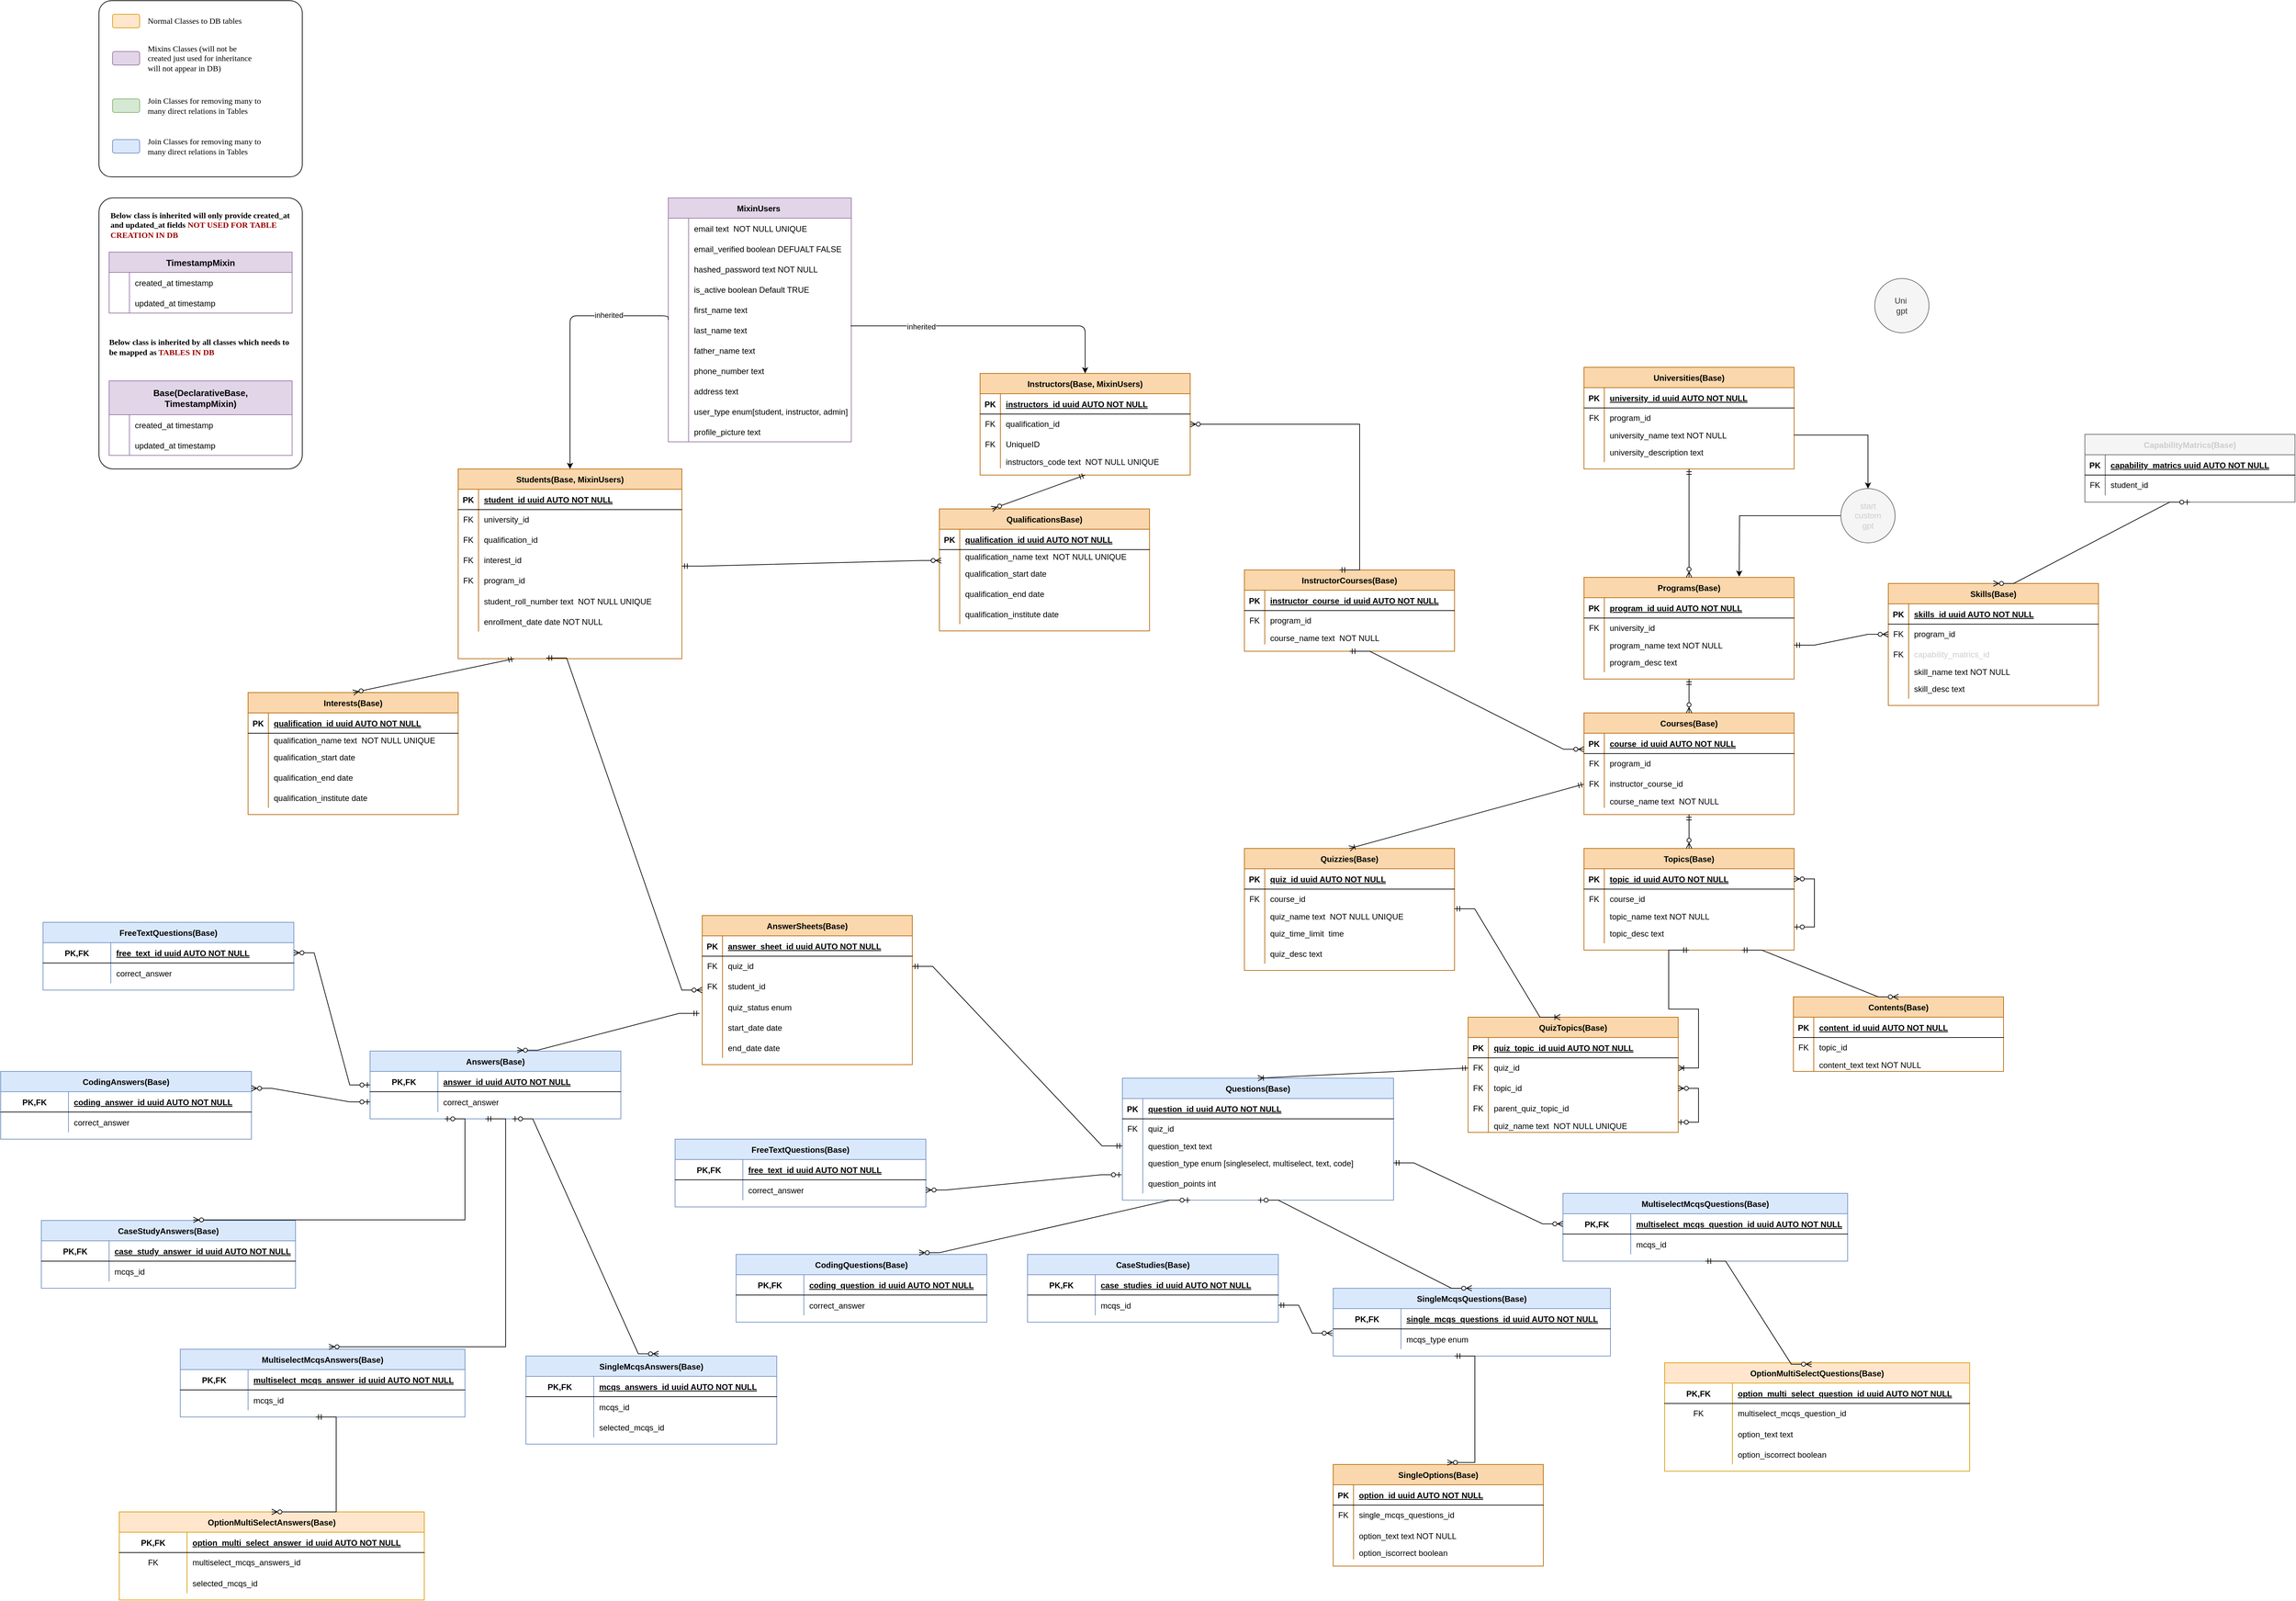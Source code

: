 <mxfile version="23.0.2" type="device">
  <diagram id="R2lEEEUBdFMjLlhIrx00" name="Page-1">
    <mxGraphModel dx="2756" dy="1671" grid="1" gridSize="10" guides="1" tooltips="1" connect="1" arrows="1" fold="1" page="0" pageScale="1" pageWidth="850" pageHeight="1100" math="0" shadow="0" extFonts="Permanent Marker^https://fonts.googleapis.com/css?family=Permanent+Marker">
      <root>
        <mxCell id="0" />
        <mxCell id="1" parent="0" />
        <mxCell id="C-vyLk0tnHw3VtMMgP7b-2" value="MixinUsers " style="shape=table;startSize=30;container=1;collapsible=1;childLayout=tableLayout;fixedRows=1;rowLines=0;fontStyle=1;align=center;resizeLast=1;fillColor=#e1d5e7;strokeColor=#9673a6;rounded=0;shadow=0;" parent="1" vertex="1">
          <mxGeometry x="520" y="11" width="270" height="360" as="geometry">
            <mxRectangle x="320" y="-10" width="70" height="30" as="alternateBounds" />
          </mxGeometry>
        </mxCell>
        <mxCell id="C-vyLk0tnHw3VtMMgP7b-6" value="" style="shape=partialRectangle;collapsible=0;dropTarget=0;pointerEvents=0;fillColor=none;points=[[0,0.5],[1,0.5]];portConstraint=eastwest;top=0;left=0;right=0;bottom=0;rounded=0;" parent="C-vyLk0tnHw3VtMMgP7b-2" vertex="1">
          <mxGeometry y="30" width="270" height="30" as="geometry" />
        </mxCell>
        <mxCell id="C-vyLk0tnHw3VtMMgP7b-7" value="" style="shape=partialRectangle;overflow=hidden;connectable=0;fillColor=none;top=0;left=0;bottom=0;right=0;rounded=0;" parent="C-vyLk0tnHw3VtMMgP7b-6" vertex="1">
          <mxGeometry width="30" height="30" as="geometry">
            <mxRectangle width="30" height="30" as="alternateBounds" />
          </mxGeometry>
        </mxCell>
        <mxCell id="C-vyLk0tnHw3VtMMgP7b-8" value="email text  NOT NULL UNIQUE" style="shape=partialRectangle;overflow=hidden;connectable=0;fillColor=none;top=0;left=0;bottom=0;right=0;align=left;spacingLeft=6;rounded=0;" parent="C-vyLk0tnHw3VtMMgP7b-6" vertex="1">
          <mxGeometry x="30" width="240" height="30" as="geometry">
            <mxRectangle width="240" height="30" as="alternateBounds" />
          </mxGeometry>
        </mxCell>
        <mxCell id="C-vyLk0tnHw3VtMMgP7b-9" value="" style="shape=partialRectangle;collapsible=0;dropTarget=0;pointerEvents=0;fillColor=none;points=[[0,0.5],[1,0.5]];portConstraint=eastwest;top=0;left=0;right=0;bottom=0;rounded=0;" parent="C-vyLk0tnHw3VtMMgP7b-2" vertex="1">
          <mxGeometry y="60" width="270" height="30" as="geometry" />
        </mxCell>
        <mxCell id="C-vyLk0tnHw3VtMMgP7b-10" value="" style="shape=partialRectangle;overflow=hidden;connectable=0;fillColor=none;top=0;left=0;bottom=0;right=0;rounded=0;" parent="C-vyLk0tnHw3VtMMgP7b-9" vertex="1">
          <mxGeometry width="30" height="30" as="geometry">
            <mxRectangle width="30" height="30" as="alternateBounds" />
          </mxGeometry>
        </mxCell>
        <mxCell id="C-vyLk0tnHw3VtMMgP7b-11" value="email_verified boolean DEFUALT FALSE" style="shape=partialRectangle;overflow=hidden;connectable=0;fillColor=none;top=0;left=0;bottom=0;right=0;align=left;spacingLeft=6;rounded=0;" parent="C-vyLk0tnHw3VtMMgP7b-9" vertex="1">
          <mxGeometry x="30" width="240" height="30" as="geometry">
            <mxRectangle width="240" height="30" as="alternateBounds" />
          </mxGeometry>
        </mxCell>
        <mxCell id="DcPNlkuqHzxazsGtqCUT-29" value="" style="shape=tableRow;horizontal=0;startSize=0;swimlaneHead=0;swimlaneBody=0;fillColor=none;collapsible=0;dropTarget=0;points=[[0,0.5],[1,0.5]];portConstraint=eastwest;top=0;left=0;right=0;bottom=0;rounded=0;" parent="C-vyLk0tnHw3VtMMgP7b-2" vertex="1">
          <mxGeometry y="90" width="270" height="30" as="geometry" />
        </mxCell>
        <mxCell id="DcPNlkuqHzxazsGtqCUT-30" value="" style="shape=partialRectangle;connectable=0;fillColor=none;top=0;left=0;bottom=0;right=0;editable=1;overflow=hidden;rounded=0;" parent="DcPNlkuqHzxazsGtqCUT-29" vertex="1">
          <mxGeometry width="30" height="30" as="geometry">
            <mxRectangle width="30" height="30" as="alternateBounds" />
          </mxGeometry>
        </mxCell>
        <mxCell id="DcPNlkuqHzxazsGtqCUT-31" value="hashed_password text NOT NULL" style="shape=partialRectangle;connectable=0;fillColor=none;top=0;left=0;bottom=0;right=0;align=left;spacingLeft=6;overflow=hidden;rounded=0;" parent="DcPNlkuqHzxazsGtqCUT-29" vertex="1">
          <mxGeometry x="30" width="240" height="30" as="geometry">
            <mxRectangle width="240" height="30" as="alternateBounds" />
          </mxGeometry>
        </mxCell>
        <mxCell id="PidgOmU1eot_tlCgPukA-48" value="" style="shape=tableRow;horizontal=0;startSize=0;swimlaneHead=0;swimlaneBody=0;fillColor=none;collapsible=0;dropTarget=0;points=[[0,0.5],[1,0.5]];portConstraint=eastwest;top=0;left=0;right=0;bottom=0;" parent="C-vyLk0tnHw3VtMMgP7b-2" vertex="1">
          <mxGeometry y="120" width="270" height="30" as="geometry" />
        </mxCell>
        <mxCell id="PidgOmU1eot_tlCgPukA-49" value="" style="shape=partialRectangle;connectable=0;fillColor=none;top=0;left=0;bottom=0;right=0;editable=1;overflow=hidden;" parent="PidgOmU1eot_tlCgPukA-48" vertex="1">
          <mxGeometry width="30" height="30" as="geometry">
            <mxRectangle width="30" height="30" as="alternateBounds" />
          </mxGeometry>
        </mxCell>
        <mxCell id="PidgOmU1eot_tlCgPukA-50" value="is_active boolean Default TRUE" style="shape=partialRectangle;connectable=0;fillColor=none;top=0;left=0;bottom=0;right=0;align=left;spacingLeft=6;overflow=hidden;" parent="PidgOmU1eot_tlCgPukA-48" vertex="1">
          <mxGeometry x="30" width="240" height="30" as="geometry">
            <mxRectangle width="240" height="30" as="alternateBounds" />
          </mxGeometry>
        </mxCell>
        <mxCell id="DcPNlkuqHzxazsGtqCUT-14" value="" style="shape=tableRow;horizontal=0;startSize=0;swimlaneHead=0;swimlaneBody=0;fillColor=none;collapsible=0;dropTarget=0;points=[[0,0.5],[1,0.5]];portConstraint=eastwest;top=0;left=0;right=0;bottom=0;rounded=0;" parent="C-vyLk0tnHw3VtMMgP7b-2" vertex="1">
          <mxGeometry y="150" width="270" height="30" as="geometry" />
        </mxCell>
        <mxCell id="DcPNlkuqHzxazsGtqCUT-15" value="" style="shape=partialRectangle;connectable=0;fillColor=none;top=0;left=0;bottom=0;right=0;editable=1;overflow=hidden;rounded=0;" parent="DcPNlkuqHzxazsGtqCUT-14" vertex="1">
          <mxGeometry width="30" height="30" as="geometry">
            <mxRectangle width="30" height="30" as="alternateBounds" />
          </mxGeometry>
        </mxCell>
        <mxCell id="DcPNlkuqHzxazsGtqCUT-16" value="first_name text" style="shape=partialRectangle;connectable=0;fillColor=none;top=0;left=0;bottom=0;right=0;align=left;spacingLeft=6;overflow=hidden;rounded=0;" parent="DcPNlkuqHzxazsGtqCUT-14" vertex="1">
          <mxGeometry x="30" width="240" height="30" as="geometry">
            <mxRectangle width="240" height="30" as="alternateBounds" />
          </mxGeometry>
        </mxCell>
        <mxCell id="DcPNlkuqHzxazsGtqCUT-17" value="" style="shape=tableRow;horizontal=0;startSize=0;swimlaneHead=0;swimlaneBody=0;fillColor=none;collapsible=0;dropTarget=0;points=[[0,0.5],[1,0.5]];portConstraint=eastwest;top=0;left=0;right=0;bottom=0;rounded=0;" parent="C-vyLk0tnHw3VtMMgP7b-2" vertex="1">
          <mxGeometry y="180" width="270" height="30" as="geometry" />
        </mxCell>
        <mxCell id="DcPNlkuqHzxazsGtqCUT-18" value="" style="shape=partialRectangle;connectable=0;fillColor=none;top=0;left=0;bottom=0;right=0;editable=1;overflow=hidden;rounded=0;" parent="DcPNlkuqHzxazsGtqCUT-17" vertex="1">
          <mxGeometry width="30" height="30" as="geometry">
            <mxRectangle width="30" height="30" as="alternateBounds" />
          </mxGeometry>
        </mxCell>
        <mxCell id="DcPNlkuqHzxazsGtqCUT-19" value="last_name text" style="shape=partialRectangle;connectable=0;fillColor=none;top=0;left=0;bottom=0;right=0;align=left;spacingLeft=6;overflow=hidden;rounded=0;" parent="DcPNlkuqHzxazsGtqCUT-17" vertex="1">
          <mxGeometry x="30" width="240" height="30" as="geometry">
            <mxRectangle width="240" height="30" as="alternateBounds" />
          </mxGeometry>
        </mxCell>
        <mxCell id="DcPNlkuqHzxazsGtqCUT-23" value="" style="shape=tableRow;horizontal=0;startSize=0;swimlaneHead=0;swimlaneBody=0;fillColor=none;collapsible=0;dropTarget=0;points=[[0,0.5],[1,0.5]];portConstraint=eastwest;top=0;left=0;right=0;bottom=0;rounded=0;" parent="C-vyLk0tnHw3VtMMgP7b-2" vertex="1">
          <mxGeometry y="210" width="270" height="30" as="geometry" />
        </mxCell>
        <mxCell id="DcPNlkuqHzxazsGtqCUT-24" value="" style="shape=partialRectangle;connectable=0;fillColor=none;top=0;left=0;bottom=0;right=0;editable=1;overflow=hidden;rounded=0;" parent="DcPNlkuqHzxazsGtqCUT-23" vertex="1">
          <mxGeometry width="30" height="30" as="geometry">
            <mxRectangle width="30" height="30" as="alternateBounds" />
          </mxGeometry>
        </mxCell>
        <mxCell id="DcPNlkuqHzxazsGtqCUT-25" value="father_name text " style="shape=partialRectangle;connectable=0;fillColor=none;top=0;left=0;bottom=0;right=0;align=left;spacingLeft=6;overflow=hidden;rounded=0;" parent="DcPNlkuqHzxazsGtqCUT-23" vertex="1">
          <mxGeometry x="30" width="240" height="30" as="geometry">
            <mxRectangle width="240" height="30" as="alternateBounds" />
          </mxGeometry>
        </mxCell>
        <mxCell id="DcPNlkuqHzxazsGtqCUT-20" value="" style="shape=tableRow;horizontal=0;startSize=0;swimlaneHead=0;swimlaneBody=0;fillColor=none;collapsible=0;dropTarget=0;points=[[0,0.5],[1,0.5]];portConstraint=eastwest;top=0;left=0;right=0;bottom=0;rounded=0;" parent="C-vyLk0tnHw3VtMMgP7b-2" vertex="1">
          <mxGeometry y="240" width="270" height="30" as="geometry" />
        </mxCell>
        <mxCell id="DcPNlkuqHzxazsGtqCUT-21" value="" style="shape=partialRectangle;connectable=0;fillColor=none;top=0;left=0;bottom=0;right=0;editable=1;overflow=hidden;rounded=0;" parent="DcPNlkuqHzxazsGtqCUT-20" vertex="1">
          <mxGeometry width="30" height="30" as="geometry">
            <mxRectangle width="30" height="30" as="alternateBounds" />
          </mxGeometry>
        </mxCell>
        <mxCell id="DcPNlkuqHzxazsGtqCUT-22" value="phone_number text " style="shape=partialRectangle;connectable=0;fillColor=none;top=0;left=0;bottom=0;right=0;align=left;spacingLeft=6;overflow=hidden;rounded=0;" parent="DcPNlkuqHzxazsGtqCUT-20" vertex="1">
          <mxGeometry x="30" width="240" height="30" as="geometry">
            <mxRectangle width="240" height="30" as="alternateBounds" />
          </mxGeometry>
        </mxCell>
        <mxCell id="DcPNlkuqHzxazsGtqCUT-26" value="" style="shape=tableRow;horizontal=0;startSize=0;swimlaneHead=0;swimlaneBody=0;fillColor=none;collapsible=0;dropTarget=0;points=[[0,0.5],[1,0.5]];portConstraint=eastwest;top=0;left=0;right=0;bottom=0;rounded=0;" parent="C-vyLk0tnHw3VtMMgP7b-2" vertex="1">
          <mxGeometry y="270" width="270" height="30" as="geometry" />
        </mxCell>
        <mxCell id="DcPNlkuqHzxazsGtqCUT-27" value="" style="shape=partialRectangle;connectable=0;fillColor=none;top=0;left=0;bottom=0;right=0;editable=1;overflow=hidden;rounded=0;" parent="DcPNlkuqHzxazsGtqCUT-26" vertex="1">
          <mxGeometry width="30" height="30" as="geometry">
            <mxRectangle width="30" height="30" as="alternateBounds" />
          </mxGeometry>
        </mxCell>
        <mxCell id="DcPNlkuqHzxazsGtqCUT-28" value="address text " style="shape=partialRectangle;connectable=0;fillColor=none;top=0;left=0;bottom=0;right=0;align=left;spacingLeft=6;overflow=hidden;rounded=0;" parent="DcPNlkuqHzxazsGtqCUT-26" vertex="1">
          <mxGeometry x="30" width="240" height="30" as="geometry">
            <mxRectangle width="240" height="30" as="alternateBounds" />
          </mxGeometry>
        </mxCell>
        <mxCell id="PidgOmU1eot_tlCgPukA-57" value="" style="shape=tableRow;horizontal=0;startSize=0;swimlaneHead=0;swimlaneBody=0;fillColor=none;collapsible=0;dropTarget=0;points=[[0,0.5],[1,0.5]];portConstraint=eastwest;top=0;left=0;right=0;bottom=0;" parent="C-vyLk0tnHw3VtMMgP7b-2" vertex="1">
          <mxGeometry y="300" width="270" height="30" as="geometry" />
        </mxCell>
        <mxCell id="PidgOmU1eot_tlCgPukA-58" value="" style="shape=partialRectangle;connectable=0;fillColor=none;top=0;left=0;bottom=0;right=0;editable=1;overflow=hidden;" parent="PidgOmU1eot_tlCgPukA-57" vertex="1">
          <mxGeometry width="30" height="30" as="geometry">
            <mxRectangle width="30" height="30" as="alternateBounds" />
          </mxGeometry>
        </mxCell>
        <mxCell id="PidgOmU1eot_tlCgPukA-59" value="user_type enum[student, instructor, admin]" style="shape=partialRectangle;connectable=0;fillColor=none;top=0;left=0;bottom=0;right=0;align=left;spacingLeft=6;overflow=hidden;" parent="PidgOmU1eot_tlCgPukA-57" vertex="1">
          <mxGeometry x="30" width="240" height="30" as="geometry">
            <mxRectangle width="240" height="30" as="alternateBounds" />
          </mxGeometry>
        </mxCell>
        <mxCell id="DcPNlkuqHzxazsGtqCUT-32" value="" style="shape=tableRow;horizontal=0;startSize=0;swimlaneHead=0;swimlaneBody=0;fillColor=none;collapsible=0;dropTarget=0;points=[[0,0.5],[1,0.5]];portConstraint=eastwest;top=0;left=0;right=0;bottom=0;" parent="C-vyLk0tnHw3VtMMgP7b-2" vertex="1">
          <mxGeometry y="330" width="270" height="30" as="geometry" />
        </mxCell>
        <mxCell id="DcPNlkuqHzxazsGtqCUT-33" value="" style="shape=partialRectangle;connectable=0;fillColor=none;top=0;left=0;bottom=0;right=0;editable=1;overflow=hidden;" parent="DcPNlkuqHzxazsGtqCUT-32" vertex="1">
          <mxGeometry width="30" height="30" as="geometry">
            <mxRectangle width="30" height="30" as="alternateBounds" />
          </mxGeometry>
        </mxCell>
        <mxCell id="DcPNlkuqHzxazsGtqCUT-34" value="profile_picture text" style="shape=partialRectangle;connectable=0;fillColor=none;top=0;left=0;bottom=0;right=0;align=left;spacingLeft=6;overflow=hidden;" parent="DcPNlkuqHzxazsGtqCUT-32" vertex="1">
          <mxGeometry x="30" width="240" height="30" as="geometry">
            <mxRectangle width="240" height="30" as="alternateBounds" />
          </mxGeometry>
        </mxCell>
        <mxCell id="C-vyLk0tnHw3VtMMgP7b-13" value="Students(Base, MixinUsers)" style="shape=table;startSize=30;container=1;collapsible=1;childLayout=tableLayout;fixedRows=1;rowLines=0;fontStyle=1;align=center;resizeLast=1;rounded=0;fillColor=#fad7ac;strokeColor=#b46504;" parent="1" vertex="1">
          <mxGeometry x="210" y="411" width="330" height="280" as="geometry" />
        </mxCell>
        <mxCell id="C-vyLk0tnHw3VtMMgP7b-14" value="" style="shape=partialRectangle;collapsible=0;dropTarget=0;pointerEvents=0;fillColor=none;points=[[0,0.5],[1,0.5]];portConstraint=eastwest;top=0;left=0;right=0;bottom=1;rounded=0;" parent="C-vyLk0tnHw3VtMMgP7b-13" vertex="1">
          <mxGeometry y="30" width="330" height="30" as="geometry" />
        </mxCell>
        <mxCell id="C-vyLk0tnHw3VtMMgP7b-15" value="PK" style="shape=partialRectangle;overflow=hidden;connectable=0;fillColor=none;top=0;left=0;bottom=0;right=0;fontStyle=1;rounded=0;" parent="C-vyLk0tnHw3VtMMgP7b-14" vertex="1">
          <mxGeometry width="30" height="30" as="geometry">
            <mxRectangle width="30" height="30" as="alternateBounds" />
          </mxGeometry>
        </mxCell>
        <mxCell id="C-vyLk0tnHw3VtMMgP7b-16" value="student_id uuid AUTO NOT NULL " style="shape=partialRectangle;overflow=hidden;connectable=0;fillColor=none;top=0;left=0;bottom=0;right=0;align=left;spacingLeft=6;fontStyle=5;rounded=0;" parent="C-vyLk0tnHw3VtMMgP7b-14" vertex="1">
          <mxGeometry x="30" width="300" height="30" as="geometry">
            <mxRectangle width="300" height="30" as="alternateBounds" />
          </mxGeometry>
        </mxCell>
        <mxCell id="DcPNlkuqHzxazsGtqCUT-47" value="" style="shape=tableRow;horizontal=0;startSize=0;swimlaneHead=0;swimlaneBody=0;fillColor=none;collapsible=0;dropTarget=0;points=[[0,0.5],[1,0.5]];portConstraint=eastwest;top=0;left=0;right=0;bottom=0;" parent="C-vyLk0tnHw3VtMMgP7b-13" vertex="1">
          <mxGeometry y="60" width="330" height="30" as="geometry" />
        </mxCell>
        <mxCell id="DcPNlkuqHzxazsGtqCUT-48" value="FK" style="shape=partialRectangle;connectable=0;fillColor=none;top=0;left=0;bottom=0;right=0;fontStyle=0;overflow=hidden;whiteSpace=wrap;html=1;" parent="DcPNlkuqHzxazsGtqCUT-47" vertex="1">
          <mxGeometry width="30" height="30" as="geometry">
            <mxRectangle width="30" height="30" as="alternateBounds" />
          </mxGeometry>
        </mxCell>
        <mxCell id="DcPNlkuqHzxazsGtqCUT-49" value="university_id&amp;nbsp;" style="shape=partialRectangle;connectable=0;fillColor=none;top=0;left=0;bottom=0;right=0;align=left;spacingLeft=6;fontStyle=0;overflow=hidden;whiteSpace=wrap;html=1;" parent="DcPNlkuqHzxazsGtqCUT-47" vertex="1">
          <mxGeometry x="30" width="300" height="30" as="geometry">
            <mxRectangle width="300" height="30" as="alternateBounds" />
          </mxGeometry>
        </mxCell>
        <mxCell id="PidgOmU1eot_tlCgPukA-79" value="" style="shape=tableRow;horizontal=0;startSize=0;swimlaneHead=0;swimlaneBody=0;fillColor=none;collapsible=0;dropTarget=0;points=[[0,0.5],[1,0.5]];portConstraint=eastwest;top=0;left=0;right=0;bottom=0;" parent="C-vyLk0tnHw3VtMMgP7b-13" vertex="1">
          <mxGeometry y="90" width="330" height="30" as="geometry" />
        </mxCell>
        <mxCell id="PidgOmU1eot_tlCgPukA-80" value="FK" style="shape=partialRectangle;connectable=0;fillColor=none;top=0;left=0;bottom=0;right=0;fontStyle=0;overflow=hidden;whiteSpace=wrap;html=1;" parent="PidgOmU1eot_tlCgPukA-79" vertex="1">
          <mxGeometry width="30" height="30" as="geometry">
            <mxRectangle width="30" height="30" as="alternateBounds" />
          </mxGeometry>
        </mxCell>
        <mxCell id="PidgOmU1eot_tlCgPukA-81" value="qualification_id" style="shape=partialRectangle;connectable=0;fillColor=none;top=0;left=0;bottom=0;right=0;align=left;spacingLeft=6;fontStyle=0;overflow=hidden;whiteSpace=wrap;html=1;" parent="PidgOmU1eot_tlCgPukA-79" vertex="1">
          <mxGeometry x="30" width="300" height="30" as="geometry">
            <mxRectangle width="300" height="30" as="alternateBounds" />
          </mxGeometry>
        </mxCell>
        <mxCell id="PidgOmU1eot_tlCgPukA-82" value="" style="shape=tableRow;horizontal=0;startSize=0;swimlaneHead=0;swimlaneBody=0;fillColor=none;collapsible=0;dropTarget=0;points=[[0,0.5],[1,0.5]];portConstraint=eastwest;top=0;left=0;right=0;bottom=0;" parent="C-vyLk0tnHw3VtMMgP7b-13" vertex="1">
          <mxGeometry y="120" width="330" height="30" as="geometry" />
        </mxCell>
        <mxCell id="PidgOmU1eot_tlCgPukA-83" value="FK" style="shape=partialRectangle;connectable=0;fillColor=none;top=0;left=0;bottom=0;right=0;fontStyle=0;overflow=hidden;whiteSpace=wrap;html=1;" parent="PidgOmU1eot_tlCgPukA-82" vertex="1">
          <mxGeometry width="30" height="30" as="geometry">
            <mxRectangle width="30" height="30" as="alternateBounds" />
          </mxGeometry>
        </mxCell>
        <mxCell id="PidgOmU1eot_tlCgPukA-84" value="interest_id" style="shape=partialRectangle;connectable=0;fillColor=none;top=0;left=0;bottom=0;right=0;align=left;spacingLeft=6;fontStyle=0;overflow=hidden;whiteSpace=wrap;html=1;" parent="PidgOmU1eot_tlCgPukA-82" vertex="1">
          <mxGeometry x="30" width="300" height="30" as="geometry">
            <mxRectangle width="300" height="30" as="alternateBounds" />
          </mxGeometry>
        </mxCell>
        <mxCell id="PidgOmU1eot_tlCgPukA-88" value="" style="shape=tableRow;horizontal=0;startSize=0;swimlaneHead=0;swimlaneBody=0;fillColor=none;collapsible=0;dropTarget=0;points=[[0,0.5],[1,0.5]];portConstraint=eastwest;top=0;left=0;right=0;bottom=0;" parent="C-vyLk0tnHw3VtMMgP7b-13" vertex="1">
          <mxGeometry y="150" width="330" height="30" as="geometry" />
        </mxCell>
        <mxCell id="PidgOmU1eot_tlCgPukA-89" value="FK" style="shape=partialRectangle;connectable=0;fillColor=none;top=0;left=0;bottom=0;right=0;fontStyle=0;overflow=hidden;whiteSpace=wrap;html=1;" parent="PidgOmU1eot_tlCgPukA-88" vertex="1">
          <mxGeometry width="30" height="30" as="geometry">
            <mxRectangle width="30" height="30" as="alternateBounds" />
          </mxGeometry>
        </mxCell>
        <mxCell id="PidgOmU1eot_tlCgPukA-90" value="program_id" style="shape=partialRectangle;connectable=0;fillColor=none;top=0;left=0;bottom=0;right=0;align=left;spacingLeft=6;fontStyle=0;overflow=hidden;whiteSpace=wrap;html=1;" parent="PidgOmU1eot_tlCgPukA-88" vertex="1">
          <mxGeometry x="30" width="300" height="30" as="geometry">
            <mxRectangle width="300" height="30" as="alternateBounds" />
          </mxGeometry>
        </mxCell>
        <mxCell id="C-vyLk0tnHw3VtMMgP7b-17" value="" style="shape=partialRectangle;collapsible=0;dropTarget=0;pointerEvents=0;fillColor=none;points=[[0,0.5],[1,0.5]];portConstraint=eastwest;top=0;left=0;right=0;bottom=0;rounded=0;" parent="C-vyLk0tnHw3VtMMgP7b-13" vertex="1">
          <mxGeometry y="180" width="330" height="30" as="geometry" />
        </mxCell>
        <mxCell id="C-vyLk0tnHw3VtMMgP7b-18" value="" style="shape=partialRectangle;overflow=hidden;connectable=0;fillColor=none;top=0;left=0;bottom=0;right=0;rounded=0;" parent="C-vyLk0tnHw3VtMMgP7b-17" vertex="1">
          <mxGeometry width="30" height="30" as="geometry">
            <mxRectangle width="30" height="30" as="alternateBounds" />
          </mxGeometry>
        </mxCell>
        <mxCell id="C-vyLk0tnHw3VtMMgP7b-19" value="student_roll_number text  NOT NULL UNIQUE" style="shape=partialRectangle;overflow=hidden;connectable=0;fillColor=none;top=0;left=0;bottom=0;right=0;align=left;spacingLeft=6;rounded=0;" parent="C-vyLk0tnHw3VtMMgP7b-17" vertex="1">
          <mxGeometry x="30" width="300" height="30" as="geometry">
            <mxRectangle width="300" height="30" as="alternateBounds" />
          </mxGeometry>
        </mxCell>
        <mxCell id="C-vyLk0tnHw3VtMMgP7b-20" value="" style="shape=partialRectangle;collapsible=0;dropTarget=0;pointerEvents=0;fillColor=none;points=[[0,0.5],[1,0.5]];portConstraint=eastwest;top=0;left=0;right=0;bottom=0;rounded=0;" parent="C-vyLk0tnHw3VtMMgP7b-13" vertex="1">
          <mxGeometry y="210" width="330" height="30" as="geometry" />
        </mxCell>
        <mxCell id="C-vyLk0tnHw3VtMMgP7b-21" value="" style="shape=partialRectangle;overflow=hidden;connectable=0;fillColor=none;top=0;left=0;bottom=0;right=0;rounded=0;" parent="C-vyLk0tnHw3VtMMgP7b-20" vertex="1">
          <mxGeometry width="30" height="30" as="geometry">
            <mxRectangle width="30" height="30" as="alternateBounds" />
          </mxGeometry>
        </mxCell>
        <mxCell id="C-vyLk0tnHw3VtMMgP7b-22" value="enrollment_date date NOT NULL" style="shape=partialRectangle;overflow=hidden;connectable=0;fillColor=none;top=0;left=0;bottom=0;right=0;align=left;spacingLeft=6;rounded=0;" parent="C-vyLk0tnHw3VtMMgP7b-20" vertex="1">
          <mxGeometry x="30" width="300" height="30" as="geometry">
            <mxRectangle width="300" height="30" as="alternateBounds" />
          </mxGeometry>
        </mxCell>
        <mxCell id="DcPNlkuqHzxazsGtqCUT-35" style="edgeStyle=orthogonalEdgeStyle;orthogonalLoop=1;jettySize=auto;html=1;entryX=0.5;entryY=0;entryDx=0;entryDy=0;" parent="1" source="DcPNlkuqHzxazsGtqCUT-17" target="C-vyLk0tnHw3VtMMgP7b-13" edge="1">
          <mxGeometry relative="1" as="geometry">
            <mxPoint x="770" y="330" as="targetPoint" />
            <Array as="points">
              <mxPoint x="520" y="185" />
              <mxPoint x="375" y="185" />
            </Array>
          </mxGeometry>
        </mxCell>
        <mxCell id="PidgOmU1eot_tlCgPukA-60" value="inherited" style="edgeLabel;html=1;align=center;verticalAlign=middle;resizable=0;points=[];" parent="DcPNlkuqHzxazsGtqCUT-35" vertex="1" connectable="0">
          <mxGeometry x="-0.5" y="-1" relative="1" as="geometry">
            <mxPoint as="offset" />
          </mxGeometry>
        </mxCell>
        <mxCell id="PidgOmU1eot_tlCgPukA-2" value="" style="rounded=1;whiteSpace=wrap;html=1;arcSize=7;movable=0;resizable=0;rotatable=0;deletable=0;editable=0;locked=1;connectable=0;" parent="1" vertex="1">
          <mxGeometry x="-320" y="-280" width="300" height="260" as="geometry" />
        </mxCell>
        <mxCell id="PidgOmU1eot_tlCgPukA-3" value="" style="rounded=1;whiteSpace=wrap;html=1;fillColor=#ffe6cc;strokeColor=#d79b00;movable=0;resizable=0;rotatable=0;deletable=0;editable=0;locked=1;connectable=0;" parent="1" vertex="1">
          <mxGeometry x="-300" y="-260" width="40" height="20" as="geometry" />
        </mxCell>
        <mxCell id="PidgOmU1eot_tlCgPukA-4" value="&lt;font&gt;Normal Classes to DB tables&lt;/font&gt;" style="text;html=1;strokeColor=none;fillColor=none;align=left;verticalAlign=middle;whiteSpace=wrap;rounded=0;fontFamily=jost;movable=0;resizable=0;rotatable=0;deletable=0;editable=0;locked=1;connectable=0;" parent="1" vertex="1">
          <mxGeometry x="-250" y="-260" width="150" height="20" as="geometry" />
        </mxCell>
        <mxCell id="PidgOmU1eot_tlCgPukA-6" value="" style="rounded=1;whiteSpace=wrap;html=1;fillColor=#e1d5e7;strokeColor=#9673a6;movable=0;resizable=0;rotatable=0;deletable=0;editable=0;locked=1;connectable=0;" parent="1" vertex="1">
          <mxGeometry x="-300" y="-205" width="40" height="20" as="geometry" />
        </mxCell>
        <mxCell id="PidgOmU1eot_tlCgPukA-7" value="Mixins Classes (will not be created just used for inheritance will not appear in DB)" style="text;html=1;strokeColor=none;fillColor=none;align=left;verticalAlign=middle;whiteSpace=wrap;rounded=0;fontFamily=jost;movable=0;resizable=0;rotatable=0;deletable=0;editable=0;locked=1;connectable=0;" parent="1" vertex="1">
          <mxGeometry x="-250" y="-220" width="170" height="50" as="geometry" />
        </mxCell>
        <mxCell id="PidgOmU1eot_tlCgPukA-8" value="" style="rounded=1;whiteSpace=wrap;html=1;fillColor=#d5e8d4;strokeColor=#82b366;movable=0;resizable=0;rotatable=0;deletable=0;editable=0;locked=1;connectable=0;" parent="1" vertex="1">
          <mxGeometry x="-300" y="-135" width="40" height="20" as="geometry" />
        </mxCell>
        <mxCell id="PidgOmU1eot_tlCgPukA-9" value="Join Classes for removing many to many direct relations in Tables" style="text;html=1;strokeColor=none;fillColor=none;align=left;verticalAlign=middle;whiteSpace=wrap;rounded=0;fontFamily=jost;movable=0;resizable=0;rotatable=0;deletable=0;editable=0;locked=1;connectable=0;" parent="1" vertex="1">
          <mxGeometry x="-250" y="-150" width="170" height="50" as="geometry" />
        </mxCell>
        <mxCell id="PidgOmU1eot_tlCgPukA-44" value="" style="rounded=1;whiteSpace=wrap;html=1;arcSize=7;movable=0;resizable=0;rotatable=0;deletable=0;editable=0;locked=1;connectable=0;" parent="1" vertex="1">
          <mxGeometry x="-320" y="11" width="300" height="400" as="geometry" />
        </mxCell>
        <mxCell id="PidgOmU1eot_tlCgPukA-10" value="TimestampMixin" style="shape=table;startSize=30;container=1;collapsible=1;childLayout=tableLayout;fixedRows=1;rowLines=0;fontStyle=1;align=center;resizeLast=1;fillColor=#e1d5e7;strokeColor=#9673a6;rounded=0;shadow=0;fontSize=13;movable=0;resizable=0;rotatable=0;deletable=0;editable=0;locked=1;connectable=0;" parent="1" vertex="1">
          <mxGeometry x="-305" y="91" width="270" height="90" as="geometry">
            <mxRectangle x="320" width="70" height="30" as="alternateBounds" />
          </mxGeometry>
        </mxCell>
        <mxCell id="PidgOmU1eot_tlCgPukA-14" value="" style="shape=partialRectangle;collapsible=0;dropTarget=0;pointerEvents=0;fillColor=none;points=[[0,0.5],[1,0.5]];portConstraint=eastwest;top=0;left=0;right=0;bottom=0;rounded=0;movable=0;resizable=0;rotatable=0;deletable=0;editable=0;locked=1;connectable=0;" parent="PidgOmU1eot_tlCgPukA-10" vertex="1">
          <mxGeometry y="30" width="270" height="30" as="geometry" />
        </mxCell>
        <mxCell id="PidgOmU1eot_tlCgPukA-15" value="" style="shape=partialRectangle;overflow=hidden;connectable=0;fillColor=none;top=0;left=0;bottom=0;right=0;rounded=0;movable=0;resizable=0;rotatable=0;deletable=0;editable=0;locked=1;" parent="PidgOmU1eot_tlCgPukA-14" vertex="1">
          <mxGeometry width="30" height="30" as="geometry">
            <mxRectangle width="30" height="30" as="alternateBounds" />
          </mxGeometry>
        </mxCell>
        <mxCell id="PidgOmU1eot_tlCgPukA-16" value="created_at timestamp" style="shape=partialRectangle;overflow=hidden;connectable=0;fillColor=none;top=0;left=0;bottom=0;right=0;align=left;spacingLeft=6;rounded=0;movable=0;resizable=0;rotatable=0;deletable=0;editable=0;locked=1;" parent="PidgOmU1eot_tlCgPukA-14" vertex="1">
          <mxGeometry x="30" width="240" height="30" as="geometry">
            <mxRectangle width="240" height="30" as="alternateBounds" />
          </mxGeometry>
        </mxCell>
        <mxCell id="PidgOmU1eot_tlCgPukA-17" value="" style="shape=tableRow;horizontal=0;startSize=0;swimlaneHead=0;swimlaneBody=0;fillColor=none;collapsible=0;dropTarget=0;points=[[0,0.5],[1,0.5]];portConstraint=eastwest;top=0;left=0;right=0;bottom=0;rounded=0;movable=0;resizable=0;rotatable=0;deletable=0;editable=0;locked=1;connectable=0;" parent="PidgOmU1eot_tlCgPukA-10" vertex="1">
          <mxGeometry y="60" width="270" height="30" as="geometry" />
        </mxCell>
        <mxCell id="PidgOmU1eot_tlCgPukA-18" value="" style="shape=partialRectangle;connectable=0;fillColor=none;top=0;left=0;bottom=0;right=0;editable=0;overflow=hidden;rounded=0;movable=0;resizable=0;rotatable=0;deletable=0;locked=1;" parent="PidgOmU1eot_tlCgPukA-17" vertex="1">
          <mxGeometry width="30" height="30" as="geometry">
            <mxRectangle width="30" height="30" as="alternateBounds" />
          </mxGeometry>
        </mxCell>
        <mxCell id="PidgOmU1eot_tlCgPukA-19" value="updated_at timestamp" style="shape=partialRectangle;connectable=0;fillColor=none;top=0;left=0;bottom=0;right=0;align=left;spacingLeft=6;overflow=hidden;rounded=0;movable=0;resizable=0;rotatable=0;deletable=0;editable=0;locked=1;" parent="PidgOmU1eot_tlCgPukA-17" vertex="1">
          <mxGeometry x="30" width="240" height="30" as="geometry">
            <mxRectangle width="240" height="30" as="alternateBounds" />
          </mxGeometry>
        </mxCell>
        <mxCell id="PidgOmU1eot_tlCgPukA-45" value="&lt;font face=&quot;jost&quot;&gt;Below class is inherited will only provide created_at and updated_at fields&lt;font color=&quot;#990000&quot;&gt; NOT USED FOR TABLE CREATION IN DB&lt;/font&gt;&lt;/font&gt;" style="text;html=1;strokeColor=none;fillColor=none;align=left;verticalAlign=middle;whiteSpace=wrap;rounded=0;fontStyle=1;spacingTop=0;movable=0;resizable=0;rotatable=0;deletable=0;editable=0;locked=1;connectable=0;" parent="1" vertex="1">
          <mxGeometry x="-305" y="21" width="275" height="60" as="geometry" />
        </mxCell>
        <mxCell id="PidgOmU1eot_tlCgPukA-62" value="Base(DeclarativeBase, &#xa;TimestampMixin)" style="shape=table;startSize=50;container=1;collapsible=1;childLayout=tableLayout;fixedRows=1;rowLines=0;fontStyle=1;align=center;resizeLast=1;fillColor=#e1d5e7;strokeColor=#9673a6;rounded=0;shadow=0;fontSize=13;movable=0;resizable=0;rotatable=0;deletable=0;editable=0;locked=1;connectable=0;" parent="1" vertex="1">
          <mxGeometry x="-305" y="281" width="270" height="110" as="geometry">
            <mxRectangle x="320" width="70" height="30" as="alternateBounds" />
          </mxGeometry>
        </mxCell>
        <mxCell id="PidgOmU1eot_tlCgPukA-63" value="" style="shape=partialRectangle;collapsible=0;dropTarget=0;pointerEvents=0;fillColor=none;points=[[0,0.5],[1,0.5]];portConstraint=eastwest;top=0;left=0;right=0;bottom=0;rounded=0;movable=0;resizable=0;rotatable=0;deletable=0;editable=0;locked=1;connectable=0;" parent="PidgOmU1eot_tlCgPukA-62" vertex="1">
          <mxGeometry y="50" width="270" height="30" as="geometry" />
        </mxCell>
        <mxCell id="PidgOmU1eot_tlCgPukA-64" value="" style="shape=partialRectangle;overflow=hidden;connectable=0;fillColor=none;top=0;left=0;bottom=0;right=0;rounded=0;movable=0;resizable=0;rotatable=0;deletable=0;editable=0;locked=1;" parent="PidgOmU1eot_tlCgPukA-63" vertex="1">
          <mxGeometry width="30" height="30" as="geometry">
            <mxRectangle width="30" height="30" as="alternateBounds" />
          </mxGeometry>
        </mxCell>
        <mxCell id="PidgOmU1eot_tlCgPukA-65" value="created_at timestamp" style="shape=partialRectangle;overflow=hidden;connectable=0;fillColor=none;top=0;left=0;bottom=0;right=0;align=left;spacingLeft=6;rounded=0;movable=0;resizable=0;rotatable=0;deletable=0;editable=0;locked=1;" parent="PidgOmU1eot_tlCgPukA-63" vertex="1">
          <mxGeometry x="30" width="240" height="30" as="geometry">
            <mxRectangle width="240" height="30" as="alternateBounds" />
          </mxGeometry>
        </mxCell>
        <mxCell id="PidgOmU1eot_tlCgPukA-66" value="" style="shape=tableRow;horizontal=0;startSize=0;swimlaneHead=0;swimlaneBody=0;fillColor=none;collapsible=0;dropTarget=0;points=[[0,0.5],[1,0.5]];portConstraint=eastwest;top=0;left=0;right=0;bottom=0;rounded=0;movable=0;resizable=0;rotatable=0;deletable=0;editable=0;locked=1;connectable=0;" parent="PidgOmU1eot_tlCgPukA-62" vertex="1">
          <mxGeometry y="80" width="270" height="30" as="geometry" />
        </mxCell>
        <mxCell id="PidgOmU1eot_tlCgPukA-67" value="" style="shape=partialRectangle;connectable=0;fillColor=none;top=0;left=0;bottom=0;right=0;editable=0;overflow=hidden;rounded=0;movable=0;resizable=0;rotatable=0;deletable=0;locked=1;" parent="PidgOmU1eot_tlCgPukA-66" vertex="1">
          <mxGeometry width="30" height="30" as="geometry">
            <mxRectangle width="30" height="30" as="alternateBounds" />
          </mxGeometry>
        </mxCell>
        <mxCell id="PidgOmU1eot_tlCgPukA-68" value="updated_at timestamp" style="shape=partialRectangle;connectable=0;fillColor=none;top=0;left=0;bottom=0;right=0;align=left;spacingLeft=6;overflow=hidden;rounded=0;movable=0;resizable=0;rotatable=0;deletable=0;editable=0;locked=1;" parent="PidgOmU1eot_tlCgPukA-66" vertex="1">
          <mxGeometry x="30" width="240" height="30" as="geometry">
            <mxRectangle width="240" height="30" as="alternateBounds" />
          </mxGeometry>
        </mxCell>
        <mxCell id="PidgOmU1eot_tlCgPukA-69" value="&lt;font face=&quot;jost&quot;&gt;Below class is inherited by all classes which needs to be mapped as &lt;font color=&quot;#990000&quot;&gt;TABLES IN DB&lt;/font&gt;&lt;/font&gt;" style="text;html=1;strokeColor=none;fillColor=none;align=left;verticalAlign=middle;whiteSpace=wrap;rounded=0;fontStyle=1;spacingTop=0;movable=0;resizable=0;rotatable=0;deletable=0;editable=0;locked=1;connectable=0;" parent="1" vertex="1">
          <mxGeometry x="-307.5" y="201" width="275" height="60" as="geometry" />
        </mxCell>
        <mxCell id="PidgOmU1eot_tlCgPukA-97" value="Quizzies(Base)" style="shape=table;startSize=30;container=1;collapsible=1;childLayout=tableLayout;fixedRows=1;rowLines=0;fontStyle=1;align=center;resizeLast=1;rounded=0;fillColor=#fad7ac;strokeColor=#b46504;" parent="1" vertex="1">
          <mxGeometry x="1370" y="971" width="310" height="180.0" as="geometry" />
        </mxCell>
        <mxCell id="PidgOmU1eot_tlCgPukA-98" value="" style="shape=partialRectangle;collapsible=0;dropTarget=0;pointerEvents=0;fillColor=none;points=[[0,0.5],[1,0.5]];portConstraint=eastwest;top=0;left=0;right=0;bottom=1;rounded=0;" parent="PidgOmU1eot_tlCgPukA-97" vertex="1">
          <mxGeometry y="30" width="310" height="30" as="geometry" />
        </mxCell>
        <mxCell id="PidgOmU1eot_tlCgPukA-99" value="PK" style="shape=partialRectangle;overflow=hidden;connectable=0;fillColor=none;top=0;left=0;bottom=0;right=0;fontStyle=1;rounded=0;" parent="PidgOmU1eot_tlCgPukA-98" vertex="1">
          <mxGeometry width="30" height="30" as="geometry">
            <mxRectangle width="30" height="30" as="alternateBounds" />
          </mxGeometry>
        </mxCell>
        <mxCell id="PidgOmU1eot_tlCgPukA-100" value="quiz_id uuid AUTO NOT NULL " style="shape=partialRectangle;overflow=hidden;connectable=0;fillColor=none;top=0;left=0;bottom=0;right=0;align=left;spacingLeft=6;fontStyle=5;rounded=0;" parent="PidgOmU1eot_tlCgPukA-98" vertex="1">
          <mxGeometry x="30" width="280" height="30" as="geometry">
            <mxRectangle width="280" height="30" as="alternateBounds" />
          </mxGeometry>
        </mxCell>
        <mxCell id="FX2gRPexA-JFFtd4KndB-68" value="" style="shape=tableRow;horizontal=0;startSize=0;swimlaneHead=0;swimlaneBody=0;fillColor=none;collapsible=0;dropTarget=0;points=[[0,0.5],[1,0.5]];portConstraint=eastwest;top=0;left=0;right=0;bottom=0;" vertex="1" parent="PidgOmU1eot_tlCgPukA-97">
          <mxGeometry y="60" width="310" height="30" as="geometry" />
        </mxCell>
        <mxCell id="FX2gRPexA-JFFtd4KndB-69" value="FK" style="shape=partialRectangle;connectable=0;fillColor=none;top=0;left=0;bottom=0;right=0;fontStyle=0;overflow=hidden;whiteSpace=wrap;html=1;" vertex="1" parent="FX2gRPexA-JFFtd4KndB-68">
          <mxGeometry width="30" height="30" as="geometry">
            <mxRectangle width="30" height="30" as="alternateBounds" />
          </mxGeometry>
        </mxCell>
        <mxCell id="FX2gRPexA-JFFtd4KndB-70" value="course_id" style="shape=partialRectangle;connectable=0;fillColor=none;top=0;left=0;bottom=0;right=0;align=left;spacingLeft=6;fontStyle=0;overflow=hidden;whiteSpace=wrap;html=1;" vertex="1" parent="FX2gRPexA-JFFtd4KndB-68">
          <mxGeometry x="30" width="280" height="30" as="geometry">
            <mxRectangle width="280" height="30" as="alternateBounds" />
          </mxGeometry>
        </mxCell>
        <mxCell id="PidgOmU1eot_tlCgPukA-104" value="" style="shape=partialRectangle;collapsible=0;dropTarget=0;pointerEvents=0;fillColor=none;points=[[0,0.5],[1,0.5]];portConstraint=eastwest;top=0;left=0;right=0;bottom=0;rounded=0;" parent="PidgOmU1eot_tlCgPukA-97" vertex="1">
          <mxGeometry y="90" width="310" height="20" as="geometry" />
        </mxCell>
        <mxCell id="PidgOmU1eot_tlCgPukA-105" value="" style="shape=partialRectangle;overflow=hidden;connectable=0;fillColor=none;top=0;left=0;bottom=0;right=0;rounded=0;" parent="PidgOmU1eot_tlCgPukA-104" vertex="1">
          <mxGeometry width="30" height="20" as="geometry">
            <mxRectangle width="30" height="20" as="alternateBounds" />
          </mxGeometry>
        </mxCell>
        <mxCell id="PidgOmU1eot_tlCgPukA-106" value="quiz_name text  NOT NULL UNIQUE" style="shape=partialRectangle;overflow=hidden;connectable=0;fillColor=none;top=0;left=0;bottom=0;right=0;align=left;spacingLeft=6;rounded=0;" parent="PidgOmU1eot_tlCgPukA-104" vertex="1">
          <mxGeometry x="30" width="280" height="20" as="geometry">
            <mxRectangle width="280" height="20" as="alternateBounds" />
          </mxGeometry>
        </mxCell>
        <mxCell id="FX2gRPexA-JFFtd4KndB-163" value="" style="shape=tableRow;horizontal=0;startSize=0;swimlaneHead=0;swimlaneBody=0;fillColor=none;collapsible=0;dropTarget=0;points=[[0,0.5],[1,0.5]];portConstraint=eastwest;top=0;left=0;right=0;bottom=0;" vertex="1" parent="PidgOmU1eot_tlCgPukA-97">
          <mxGeometry y="110" width="310" height="30" as="geometry" />
        </mxCell>
        <mxCell id="FX2gRPexA-JFFtd4KndB-164" value="" style="shape=partialRectangle;connectable=0;fillColor=none;top=0;left=0;bottom=0;right=0;editable=1;overflow=hidden;" vertex="1" parent="FX2gRPexA-JFFtd4KndB-163">
          <mxGeometry width="30" height="30" as="geometry">
            <mxRectangle width="30" height="30" as="alternateBounds" />
          </mxGeometry>
        </mxCell>
        <mxCell id="FX2gRPexA-JFFtd4KndB-165" value="quiz_time_limit  time" style="shape=partialRectangle;connectable=0;fillColor=none;top=0;left=0;bottom=0;right=0;align=left;spacingLeft=6;overflow=hidden;" vertex="1" parent="FX2gRPexA-JFFtd4KndB-163">
          <mxGeometry x="30" width="280" height="30" as="geometry">
            <mxRectangle width="280" height="30" as="alternateBounds" />
          </mxGeometry>
        </mxCell>
        <mxCell id="PidgOmU1eot_tlCgPukA-376" value="" style="shape=tableRow;horizontal=0;startSize=0;swimlaneHead=0;swimlaneBody=0;fillColor=none;collapsible=0;dropTarget=0;points=[[0,0.5],[1,0.5]];portConstraint=eastwest;top=0;left=0;right=0;bottom=0;" parent="PidgOmU1eot_tlCgPukA-97" vertex="1">
          <mxGeometry y="140" width="310" height="30" as="geometry" />
        </mxCell>
        <mxCell id="PidgOmU1eot_tlCgPukA-377" value="" style="shape=partialRectangle;connectable=0;fillColor=none;top=0;left=0;bottom=0;right=0;editable=1;overflow=hidden;" parent="PidgOmU1eot_tlCgPukA-376" vertex="1">
          <mxGeometry width="30" height="30" as="geometry">
            <mxRectangle width="30" height="30" as="alternateBounds" />
          </mxGeometry>
        </mxCell>
        <mxCell id="PidgOmU1eot_tlCgPukA-378" value="quiz_desc text" style="shape=partialRectangle;connectable=0;fillColor=none;top=0;left=0;bottom=0;right=0;align=left;spacingLeft=6;overflow=hidden;" parent="PidgOmU1eot_tlCgPukA-376" vertex="1">
          <mxGeometry x="30" width="280" height="30" as="geometry">
            <mxRectangle width="280" height="30" as="alternateBounds" />
          </mxGeometry>
        </mxCell>
        <mxCell id="DcPNlkuqHzxazsGtqCUT-36" value="Instructors(Base, MixinUsers)" style="shape=table;startSize=30;container=1;collapsible=1;childLayout=tableLayout;fixedRows=1;rowLines=0;fontStyle=1;align=center;resizeLast=1;rounded=0;fillColor=#fad7ac;strokeColor=#b46504;" parent="1" vertex="1">
          <mxGeometry x="980" y="270" width="310" height="150" as="geometry" />
        </mxCell>
        <mxCell id="DcPNlkuqHzxazsGtqCUT-37" value="" style="shape=partialRectangle;collapsible=0;dropTarget=0;pointerEvents=0;fillColor=none;points=[[0,0.5],[1,0.5]];portConstraint=eastwest;top=0;left=0;right=0;bottom=1;rounded=0;" parent="DcPNlkuqHzxazsGtqCUT-36" vertex="1">
          <mxGeometry y="30" width="310" height="30" as="geometry" />
        </mxCell>
        <mxCell id="DcPNlkuqHzxazsGtqCUT-38" value="PK" style="shape=partialRectangle;overflow=hidden;connectable=0;fillColor=none;top=0;left=0;bottom=0;right=0;fontStyle=1;rounded=0;" parent="DcPNlkuqHzxazsGtqCUT-37" vertex="1">
          <mxGeometry width="30" height="30" as="geometry">
            <mxRectangle width="30" height="30" as="alternateBounds" />
          </mxGeometry>
        </mxCell>
        <mxCell id="DcPNlkuqHzxazsGtqCUT-39" value="instructors_id uuid AUTO NOT NULL " style="shape=partialRectangle;overflow=hidden;connectable=0;fillColor=none;top=0;left=0;bottom=0;right=0;align=left;spacingLeft=6;fontStyle=5;rounded=0;" parent="DcPNlkuqHzxazsGtqCUT-37" vertex="1">
          <mxGeometry x="30" width="280" height="30" as="geometry">
            <mxRectangle width="280" height="30" as="alternateBounds" />
          </mxGeometry>
        </mxCell>
        <mxCell id="PidgOmU1eot_tlCgPukA-94" value="" style="shape=tableRow;horizontal=0;startSize=0;swimlaneHead=0;swimlaneBody=0;fillColor=none;collapsible=0;dropTarget=0;points=[[0,0.5],[1,0.5]];portConstraint=eastwest;top=0;left=0;right=0;bottom=0;" parent="DcPNlkuqHzxazsGtqCUT-36" vertex="1">
          <mxGeometry y="60" width="310" height="30" as="geometry" />
        </mxCell>
        <mxCell id="PidgOmU1eot_tlCgPukA-95" value="FK" style="shape=partialRectangle;connectable=0;fillColor=none;top=0;left=0;bottom=0;right=0;fontStyle=0;overflow=hidden;whiteSpace=wrap;html=1;" parent="PidgOmU1eot_tlCgPukA-94" vertex="1">
          <mxGeometry width="30" height="30" as="geometry">
            <mxRectangle width="30" height="30" as="alternateBounds" />
          </mxGeometry>
        </mxCell>
        <mxCell id="PidgOmU1eot_tlCgPukA-96" value="qualification_id" style="shape=partialRectangle;connectable=0;fillColor=none;top=0;left=0;bottom=0;right=0;align=left;spacingLeft=6;fontStyle=0;overflow=hidden;whiteSpace=wrap;html=1;" parent="PidgOmU1eot_tlCgPukA-94" vertex="1">
          <mxGeometry x="30" width="280" height="30" as="geometry">
            <mxRectangle width="280" height="30" as="alternateBounds" />
          </mxGeometry>
        </mxCell>
        <mxCell id="PidgOmU1eot_tlCgPukA-273" value="" style="shape=tableRow;horizontal=0;startSize=0;swimlaneHead=0;swimlaneBody=0;fillColor=none;collapsible=0;dropTarget=0;points=[[0,0.5],[1,0.5]];portConstraint=eastwest;top=0;left=0;right=0;bottom=0;" parent="DcPNlkuqHzxazsGtqCUT-36" vertex="1">
          <mxGeometry y="90" width="310" height="30" as="geometry" />
        </mxCell>
        <mxCell id="PidgOmU1eot_tlCgPukA-274" value="FK" style="shape=partialRectangle;connectable=0;fillColor=none;top=0;left=0;bottom=0;right=0;fontStyle=0;overflow=hidden;whiteSpace=wrap;html=1;" parent="PidgOmU1eot_tlCgPukA-273" vertex="1">
          <mxGeometry width="30" height="30" as="geometry">
            <mxRectangle width="30" height="30" as="alternateBounds" />
          </mxGeometry>
        </mxCell>
        <mxCell id="PidgOmU1eot_tlCgPukA-275" value="UniqueID" style="shape=partialRectangle;connectable=0;fillColor=none;top=0;left=0;bottom=0;right=0;align=left;spacingLeft=6;fontStyle=0;overflow=hidden;whiteSpace=wrap;html=1;" parent="PidgOmU1eot_tlCgPukA-273" vertex="1">
          <mxGeometry x="30" width="280" height="30" as="geometry">
            <mxRectangle width="280" height="30" as="alternateBounds" />
          </mxGeometry>
        </mxCell>
        <mxCell id="DcPNlkuqHzxazsGtqCUT-40" value="" style="shape=partialRectangle;collapsible=0;dropTarget=0;pointerEvents=0;fillColor=none;points=[[0,0.5],[1,0.5]];portConstraint=eastwest;top=0;left=0;right=0;bottom=0;rounded=0;" parent="DcPNlkuqHzxazsGtqCUT-36" vertex="1">
          <mxGeometry y="120" width="310" height="20" as="geometry" />
        </mxCell>
        <mxCell id="DcPNlkuqHzxazsGtqCUT-41" value="" style="shape=partialRectangle;overflow=hidden;connectable=0;fillColor=none;top=0;left=0;bottom=0;right=0;rounded=0;" parent="DcPNlkuqHzxazsGtqCUT-40" vertex="1">
          <mxGeometry width="30" height="20" as="geometry">
            <mxRectangle width="30" height="20" as="alternateBounds" />
          </mxGeometry>
        </mxCell>
        <mxCell id="DcPNlkuqHzxazsGtqCUT-42" value="instructors_code text  NOT NULL UNIQUE" style="shape=partialRectangle;overflow=hidden;connectable=0;fillColor=none;top=0;left=0;bottom=0;right=0;align=left;spacingLeft=6;rounded=0;" parent="DcPNlkuqHzxazsGtqCUT-40" vertex="1">
          <mxGeometry x="30" width="280" height="20" as="geometry">
            <mxRectangle width="280" height="20" as="alternateBounds" />
          </mxGeometry>
        </mxCell>
        <mxCell id="PidgOmU1eot_tlCgPukA-113" value="QualificationsBase)" style="shape=table;startSize=30;container=1;collapsible=1;childLayout=tableLayout;fixedRows=1;rowLines=0;fontStyle=1;align=center;resizeLast=1;rounded=0;fillColor=#fad7ac;strokeColor=#b46504;" parent="1" vertex="1">
          <mxGeometry x="920" y="470" width="310" height="180" as="geometry" />
        </mxCell>
        <mxCell id="PidgOmU1eot_tlCgPukA-114" value="" style="shape=partialRectangle;collapsible=0;dropTarget=0;pointerEvents=0;fillColor=none;points=[[0,0.5],[1,0.5]];portConstraint=eastwest;top=0;left=0;right=0;bottom=1;rounded=0;" parent="PidgOmU1eot_tlCgPukA-113" vertex="1">
          <mxGeometry y="30" width="310" height="30" as="geometry" />
        </mxCell>
        <mxCell id="PidgOmU1eot_tlCgPukA-115" value="PK" style="shape=partialRectangle;overflow=hidden;connectable=0;fillColor=none;top=0;left=0;bottom=0;right=0;fontStyle=1;rounded=0;" parent="PidgOmU1eot_tlCgPukA-114" vertex="1">
          <mxGeometry width="30" height="30" as="geometry">
            <mxRectangle width="30" height="30" as="alternateBounds" />
          </mxGeometry>
        </mxCell>
        <mxCell id="PidgOmU1eot_tlCgPukA-116" value="qualification_id uuid AUTO NOT NULL " style="shape=partialRectangle;overflow=hidden;connectable=0;fillColor=none;top=0;left=0;bottom=0;right=0;align=left;spacingLeft=6;fontStyle=5;rounded=0;" parent="PidgOmU1eot_tlCgPukA-114" vertex="1">
          <mxGeometry x="30" width="280" height="30" as="geometry">
            <mxRectangle width="280" height="30" as="alternateBounds" />
          </mxGeometry>
        </mxCell>
        <mxCell id="PidgOmU1eot_tlCgPukA-120" value="" style="shape=partialRectangle;collapsible=0;dropTarget=0;pointerEvents=0;fillColor=none;points=[[0,0.5],[1,0.5]];portConstraint=eastwest;top=0;left=0;right=0;bottom=0;rounded=0;" parent="PidgOmU1eot_tlCgPukA-113" vertex="1">
          <mxGeometry y="60" width="310" height="20" as="geometry" />
        </mxCell>
        <mxCell id="PidgOmU1eot_tlCgPukA-121" value="" style="shape=partialRectangle;overflow=hidden;connectable=0;fillColor=none;top=0;left=0;bottom=0;right=0;rounded=0;" parent="PidgOmU1eot_tlCgPukA-120" vertex="1">
          <mxGeometry width="30" height="20" as="geometry">
            <mxRectangle width="30" height="20" as="alternateBounds" />
          </mxGeometry>
        </mxCell>
        <mxCell id="PidgOmU1eot_tlCgPukA-122" value="qualification_name text  NOT NULL UNIQUE" style="shape=partialRectangle;overflow=hidden;connectable=0;fillColor=none;top=0;left=0;bottom=0;right=0;align=left;spacingLeft=6;rounded=0;" parent="PidgOmU1eot_tlCgPukA-120" vertex="1">
          <mxGeometry x="30" width="280" height="20" as="geometry">
            <mxRectangle width="280" height="20" as="alternateBounds" />
          </mxGeometry>
        </mxCell>
        <mxCell id="PidgOmU1eot_tlCgPukA-126" value="" style="shape=tableRow;horizontal=0;startSize=0;swimlaneHead=0;swimlaneBody=0;fillColor=none;collapsible=0;dropTarget=0;points=[[0,0.5],[1,0.5]];portConstraint=eastwest;top=0;left=0;right=0;bottom=0;" parent="PidgOmU1eot_tlCgPukA-113" vertex="1">
          <mxGeometry y="80" width="310" height="30" as="geometry" />
        </mxCell>
        <mxCell id="PidgOmU1eot_tlCgPukA-127" value="" style="shape=partialRectangle;connectable=0;fillColor=none;top=0;left=0;bottom=0;right=0;editable=1;overflow=hidden;" parent="PidgOmU1eot_tlCgPukA-126" vertex="1">
          <mxGeometry width="30" height="30" as="geometry">
            <mxRectangle width="30" height="30" as="alternateBounds" />
          </mxGeometry>
        </mxCell>
        <mxCell id="PidgOmU1eot_tlCgPukA-128" value="qualification_start date" style="shape=partialRectangle;connectable=0;fillColor=none;top=0;left=0;bottom=0;right=0;align=left;spacingLeft=6;overflow=hidden;" parent="PidgOmU1eot_tlCgPukA-126" vertex="1">
          <mxGeometry x="30" width="280" height="30" as="geometry">
            <mxRectangle width="280" height="30" as="alternateBounds" />
          </mxGeometry>
        </mxCell>
        <mxCell id="PidgOmU1eot_tlCgPukA-123" value="" style="shape=tableRow;horizontal=0;startSize=0;swimlaneHead=0;swimlaneBody=0;fillColor=none;collapsible=0;dropTarget=0;points=[[0,0.5],[1,0.5]];portConstraint=eastwest;top=0;left=0;right=0;bottom=0;" parent="PidgOmU1eot_tlCgPukA-113" vertex="1">
          <mxGeometry y="110" width="310" height="30" as="geometry" />
        </mxCell>
        <mxCell id="PidgOmU1eot_tlCgPukA-124" value="" style="shape=partialRectangle;connectable=0;fillColor=none;top=0;left=0;bottom=0;right=0;editable=1;overflow=hidden;" parent="PidgOmU1eot_tlCgPukA-123" vertex="1">
          <mxGeometry width="30" height="30" as="geometry">
            <mxRectangle width="30" height="30" as="alternateBounds" />
          </mxGeometry>
        </mxCell>
        <mxCell id="PidgOmU1eot_tlCgPukA-125" value="qualification_end date" style="shape=partialRectangle;connectable=0;fillColor=none;top=0;left=0;bottom=0;right=0;align=left;spacingLeft=6;overflow=hidden;" parent="PidgOmU1eot_tlCgPukA-123" vertex="1">
          <mxGeometry x="30" width="280" height="30" as="geometry">
            <mxRectangle width="280" height="30" as="alternateBounds" />
          </mxGeometry>
        </mxCell>
        <mxCell id="PidgOmU1eot_tlCgPukA-129" value="" style="shape=tableRow;horizontal=0;startSize=0;swimlaneHead=0;swimlaneBody=0;fillColor=none;collapsible=0;dropTarget=0;points=[[0,0.5],[1,0.5]];portConstraint=eastwest;top=0;left=0;right=0;bottom=0;" parent="PidgOmU1eot_tlCgPukA-113" vertex="1">
          <mxGeometry y="140" width="310" height="30" as="geometry" />
        </mxCell>
        <mxCell id="PidgOmU1eot_tlCgPukA-130" value="" style="shape=partialRectangle;connectable=0;fillColor=none;top=0;left=0;bottom=0;right=0;editable=1;overflow=hidden;" parent="PidgOmU1eot_tlCgPukA-129" vertex="1">
          <mxGeometry width="30" height="30" as="geometry">
            <mxRectangle width="30" height="30" as="alternateBounds" />
          </mxGeometry>
        </mxCell>
        <mxCell id="PidgOmU1eot_tlCgPukA-131" value="qualification_institute date" style="shape=partialRectangle;connectable=0;fillColor=none;top=0;left=0;bottom=0;right=0;align=left;spacingLeft=6;overflow=hidden;" parent="PidgOmU1eot_tlCgPukA-129" vertex="1">
          <mxGeometry x="30" width="280" height="30" as="geometry">
            <mxRectangle width="280" height="30" as="alternateBounds" />
          </mxGeometry>
        </mxCell>
        <mxCell id="PidgOmU1eot_tlCgPukA-132" value="Interests(Base)" style="shape=table;startSize=30;container=1;collapsible=1;childLayout=tableLayout;fixedRows=1;rowLines=0;fontStyle=1;align=center;resizeLast=1;rounded=0;fillColor=#fad7ac;strokeColor=#b46504;" parent="1" vertex="1">
          <mxGeometry x="-100" y="741" width="310" height="180" as="geometry" />
        </mxCell>
        <mxCell id="PidgOmU1eot_tlCgPukA-133" value="" style="shape=partialRectangle;collapsible=0;dropTarget=0;pointerEvents=0;fillColor=none;points=[[0,0.5],[1,0.5]];portConstraint=eastwest;top=0;left=0;right=0;bottom=1;rounded=0;" parent="PidgOmU1eot_tlCgPukA-132" vertex="1">
          <mxGeometry y="30" width="310" height="30" as="geometry" />
        </mxCell>
        <mxCell id="PidgOmU1eot_tlCgPukA-134" value="PK" style="shape=partialRectangle;overflow=hidden;connectable=0;fillColor=none;top=0;left=0;bottom=0;right=0;fontStyle=1;rounded=0;" parent="PidgOmU1eot_tlCgPukA-133" vertex="1">
          <mxGeometry width="30" height="30" as="geometry">
            <mxRectangle width="30" height="30" as="alternateBounds" />
          </mxGeometry>
        </mxCell>
        <mxCell id="PidgOmU1eot_tlCgPukA-135" value="qualification_id uuid AUTO NOT NULL " style="shape=partialRectangle;overflow=hidden;connectable=0;fillColor=none;top=0;left=0;bottom=0;right=0;align=left;spacingLeft=6;fontStyle=5;rounded=0;" parent="PidgOmU1eot_tlCgPukA-133" vertex="1">
          <mxGeometry x="30" width="280" height="30" as="geometry">
            <mxRectangle width="280" height="30" as="alternateBounds" />
          </mxGeometry>
        </mxCell>
        <mxCell id="PidgOmU1eot_tlCgPukA-136" value="" style="shape=partialRectangle;collapsible=0;dropTarget=0;pointerEvents=0;fillColor=none;points=[[0,0.5],[1,0.5]];portConstraint=eastwest;top=0;left=0;right=0;bottom=0;rounded=0;" parent="PidgOmU1eot_tlCgPukA-132" vertex="1">
          <mxGeometry y="60" width="310" height="20" as="geometry" />
        </mxCell>
        <mxCell id="PidgOmU1eot_tlCgPukA-137" value="" style="shape=partialRectangle;overflow=hidden;connectable=0;fillColor=none;top=0;left=0;bottom=0;right=0;rounded=0;" parent="PidgOmU1eot_tlCgPukA-136" vertex="1">
          <mxGeometry width="30" height="20" as="geometry">
            <mxRectangle width="30" height="20" as="alternateBounds" />
          </mxGeometry>
        </mxCell>
        <mxCell id="PidgOmU1eot_tlCgPukA-138" value="qualification_name text  NOT NULL UNIQUE" style="shape=partialRectangle;overflow=hidden;connectable=0;fillColor=none;top=0;left=0;bottom=0;right=0;align=left;spacingLeft=6;rounded=0;" parent="PidgOmU1eot_tlCgPukA-136" vertex="1">
          <mxGeometry x="30" width="280" height="20" as="geometry">
            <mxRectangle width="280" height="20" as="alternateBounds" />
          </mxGeometry>
        </mxCell>
        <mxCell id="PidgOmU1eot_tlCgPukA-139" value="" style="shape=tableRow;horizontal=0;startSize=0;swimlaneHead=0;swimlaneBody=0;fillColor=none;collapsible=0;dropTarget=0;points=[[0,0.5],[1,0.5]];portConstraint=eastwest;top=0;left=0;right=0;bottom=0;" parent="PidgOmU1eot_tlCgPukA-132" vertex="1">
          <mxGeometry y="80" width="310" height="30" as="geometry" />
        </mxCell>
        <mxCell id="PidgOmU1eot_tlCgPukA-140" value="" style="shape=partialRectangle;connectable=0;fillColor=none;top=0;left=0;bottom=0;right=0;editable=1;overflow=hidden;" parent="PidgOmU1eot_tlCgPukA-139" vertex="1">
          <mxGeometry width="30" height="30" as="geometry">
            <mxRectangle width="30" height="30" as="alternateBounds" />
          </mxGeometry>
        </mxCell>
        <mxCell id="PidgOmU1eot_tlCgPukA-141" value="qualification_start date" style="shape=partialRectangle;connectable=0;fillColor=none;top=0;left=0;bottom=0;right=0;align=left;spacingLeft=6;overflow=hidden;" parent="PidgOmU1eot_tlCgPukA-139" vertex="1">
          <mxGeometry x="30" width="280" height="30" as="geometry">
            <mxRectangle width="280" height="30" as="alternateBounds" />
          </mxGeometry>
        </mxCell>
        <mxCell id="PidgOmU1eot_tlCgPukA-142" value="" style="shape=tableRow;horizontal=0;startSize=0;swimlaneHead=0;swimlaneBody=0;fillColor=none;collapsible=0;dropTarget=0;points=[[0,0.5],[1,0.5]];portConstraint=eastwest;top=0;left=0;right=0;bottom=0;" parent="PidgOmU1eot_tlCgPukA-132" vertex="1">
          <mxGeometry y="110" width="310" height="30" as="geometry" />
        </mxCell>
        <mxCell id="PidgOmU1eot_tlCgPukA-143" value="" style="shape=partialRectangle;connectable=0;fillColor=none;top=0;left=0;bottom=0;right=0;editable=1;overflow=hidden;" parent="PidgOmU1eot_tlCgPukA-142" vertex="1">
          <mxGeometry width="30" height="30" as="geometry">
            <mxRectangle width="30" height="30" as="alternateBounds" />
          </mxGeometry>
        </mxCell>
        <mxCell id="PidgOmU1eot_tlCgPukA-144" value="qualification_end date" style="shape=partialRectangle;connectable=0;fillColor=none;top=0;left=0;bottom=0;right=0;align=left;spacingLeft=6;overflow=hidden;" parent="PidgOmU1eot_tlCgPukA-142" vertex="1">
          <mxGeometry x="30" width="280" height="30" as="geometry">
            <mxRectangle width="280" height="30" as="alternateBounds" />
          </mxGeometry>
        </mxCell>
        <mxCell id="PidgOmU1eot_tlCgPukA-145" value="" style="shape=tableRow;horizontal=0;startSize=0;swimlaneHead=0;swimlaneBody=0;fillColor=none;collapsible=0;dropTarget=0;points=[[0,0.5],[1,0.5]];portConstraint=eastwest;top=0;left=0;right=0;bottom=0;" parent="PidgOmU1eot_tlCgPukA-132" vertex="1">
          <mxGeometry y="140" width="310" height="30" as="geometry" />
        </mxCell>
        <mxCell id="PidgOmU1eot_tlCgPukA-146" value="" style="shape=partialRectangle;connectable=0;fillColor=none;top=0;left=0;bottom=0;right=0;editable=1;overflow=hidden;" parent="PidgOmU1eot_tlCgPukA-145" vertex="1">
          <mxGeometry width="30" height="30" as="geometry">
            <mxRectangle width="30" height="30" as="alternateBounds" />
          </mxGeometry>
        </mxCell>
        <mxCell id="PidgOmU1eot_tlCgPukA-147" value="qualification_institute date" style="shape=partialRectangle;connectable=0;fillColor=none;top=0;left=0;bottom=0;right=0;align=left;spacingLeft=6;overflow=hidden;" parent="PidgOmU1eot_tlCgPukA-145" vertex="1">
          <mxGeometry x="30" width="280" height="30" as="geometry">
            <mxRectangle width="280" height="30" as="alternateBounds" />
          </mxGeometry>
        </mxCell>
        <mxCell id="PidgOmU1eot_tlCgPukA-149" value="" style="edgeStyle=entityRelationEdgeStyle;fontSize=12;html=1;endArrow=ERzeroToMany;startArrow=ERmandOne;rounded=0;entryX=0.009;entryY=-0.128;entryDx=0;entryDy=0;entryPerimeter=0;exitX=0;exitY=0.5;exitDx=0;exitDy=0;" parent="1" target="PidgOmU1eot_tlCgPukA-126" edge="1">
          <mxGeometry width="100" height="100" relative="1" as="geometry">
            <mxPoint x="540.0" y="554.38" as="sourcePoint" />
            <mxPoint x="1442.51" y="440.0" as="targetPoint" />
            <Array as="points">
              <mxPoint x="825" y="508.38" />
              <mxPoint x="845" y="548.38" />
              <mxPoint x="835" y="488.38" />
              <mxPoint x="360" y="398.38" />
              <mxPoint x="895" y="558.38" />
              <mxPoint x="905" y="568.38" />
              <mxPoint x="380" y="398.38" />
            </Array>
          </mxGeometry>
        </mxCell>
        <mxCell id="PidgOmU1eot_tlCgPukA-150" value="" style="edgeStyle=entityRelationEdgeStyle;fontSize=12;html=1;endArrow=ERzeroToMany;startArrow=ERmandOne;rounded=0;exitX=0.25;exitY=1;exitDx=0;exitDy=0;entryX=0.5;entryY=0;entryDx=0;entryDy=0;noEdgeStyle=1;" parent="1" source="C-vyLk0tnHw3VtMMgP7b-13" target="PidgOmU1eot_tlCgPukA-132" edge="1">
          <mxGeometry width="100" height="100" relative="1" as="geometry">
            <mxPoint x="780" y="650" as="sourcePoint" />
            <mxPoint x="849.88" y="1020" as="targetPoint" />
            <Array as="points" />
          </mxGeometry>
        </mxCell>
        <mxCell id="PidgOmU1eot_tlCgPukA-151" value="" style="edgeStyle=entityRelationEdgeStyle;fontSize=12;html=1;endArrow=ERzeroToMany;startArrow=ERmandOne;rounded=0;entryX=0.25;entryY=0;entryDx=0;entryDy=0;exitX=0.5;exitY=1;exitDx=0;exitDy=0;noEdgeStyle=1;" parent="1" source="DcPNlkuqHzxazsGtqCUT-36" target="PidgOmU1eot_tlCgPukA-113" edge="1">
          <mxGeometry width="100" height="100" relative="1" as="geometry">
            <mxPoint x="650" y="515" as="sourcePoint" />
            <mxPoint x="372" y="662" as="targetPoint" />
            <Array as="points" />
          </mxGeometry>
        </mxCell>
        <mxCell id="PidgOmU1eot_tlCgPukA-152" value="Questions(Base)" style="shape=table;startSize=30;container=1;collapsible=1;childLayout=tableLayout;fixedRows=1;rowLines=0;fontStyle=1;align=center;resizeLast=1;rounded=0;fillColor=#dae8fc;strokeColor=#6c8ebf;" parent="1" vertex="1">
          <mxGeometry x="1190" y="1310" width="400" height="180" as="geometry" />
        </mxCell>
        <mxCell id="PidgOmU1eot_tlCgPukA-153" value="" style="shape=partialRectangle;collapsible=0;dropTarget=0;pointerEvents=0;fillColor=none;points=[[0,0.5],[1,0.5]];portConstraint=eastwest;top=0;left=0;right=0;bottom=1;rounded=0;" parent="PidgOmU1eot_tlCgPukA-152" vertex="1">
          <mxGeometry y="30" width="400" height="30" as="geometry" />
        </mxCell>
        <mxCell id="PidgOmU1eot_tlCgPukA-154" value="PK" style="shape=partialRectangle;overflow=hidden;connectable=0;fillColor=none;top=0;left=0;bottom=0;right=0;fontStyle=1;rounded=0;" parent="PidgOmU1eot_tlCgPukA-153" vertex="1">
          <mxGeometry width="30" height="30" as="geometry">
            <mxRectangle width="30" height="30" as="alternateBounds" />
          </mxGeometry>
        </mxCell>
        <mxCell id="PidgOmU1eot_tlCgPukA-155" value="question_id uuid AUTO NOT NULL " style="shape=partialRectangle;overflow=hidden;connectable=0;fillColor=none;top=0;left=0;bottom=0;right=0;align=left;spacingLeft=6;fontStyle=5;rounded=0;" parent="PidgOmU1eot_tlCgPukA-153" vertex="1">
          <mxGeometry x="30" width="370" height="30" as="geometry">
            <mxRectangle width="370" height="30" as="alternateBounds" />
          </mxGeometry>
        </mxCell>
        <mxCell id="PidgOmU1eot_tlCgPukA-156" value="" style="shape=tableRow;horizontal=0;startSize=0;swimlaneHead=0;swimlaneBody=0;fillColor=none;collapsible=0;dropTarget=0;points=[[0,0.5],[1,0.5]];portConstraint=eastwest;top=0;left=0;right=0;bottom=0;" parent="PidgOmU1eot_tlCgPukA-152" vertex="1">
          <mxGeometry y="60" width="400" height="30" as="geometry" />
        </mxCell>
        <mxCell id="PidgOmU1eot_tlCgPukA-157" value="FK" style="shape=partialRectangle;connectable=0;fillColor=none;top=0;left=0;bottom=0;right=0;fontStyle=0;overflow=hidden;whiteSpace=wrap;html=1;" parent="PidgOmU1eot_tlCgPukA-156" vertex="1">
          <mxGeometry width="30" height="30" as="geometry">
            <mxRectangle width="30" height="30" as="alternateBounds" />
          </mxGeometry>
        </mxCell>
        <mxCell id="PidgOmU1eot_tlCgPukA-158" value="quiz_id" style="shape=partialRectangle;connectable=0;fillColor=none;top=0;left=0;bottom=0;right=0;align=left;spacingLeft=6;fontStyle=0;overflow=hidden;whiteSpace=wrap;html=1;" parent="PidgOmU1eot_tlCgPukA-156" vertex="1">
          <mxGeometry x="30" width="370" height="30" as="geometry">
            <mxRectangle width="370" height="30" as="alternateBounds" />
          </mxGeometry>
        </mxCell>
        <mxCell id="PidgOmU1eot_tlCgPukA-159" value="" style="shape=partialRectangle;collapsible=0;dropTarget=0;pointerEvents=0;fillColor=none;points=[[0,0.5],[1,0.5]];portConstraint=eastwest;top=0;left=0;right=0;bottom=0;rounded=0;" parent="PidgOmU1eot_tlCgPukA-152" vertex="1">
          <mxGeometry y="90" width="400" height="20" as="geometry" />
        </mxCell>
        <mxCell id="PidgOmU1eot_tlCgPukA-160" value="" style="shape=partialRectangle;overflow=hidden;connectable=0;fillColor=none;top=0;left=0;bottom=0;right=0;rounded=0;" parent="PidgOmU1eot_tlCgPukA-159" vertex="1">
          <mxGeometry width="30" height="20" as="geometry">
            <mxRectangle width="30" height="20" as="alternateBounds" />
          </mxGeometry>
        </mxCell>
        <mxCell id="PidgOmU1eot_tlCgPukA-161" value="question_text text" style="shape=partialRectangle;overflow=hidden;connectable=0;fillColor=none;top=0;left=0;bottom=0;right=0;align=left;spacingLeft=6;rounded=0;" parent="PidgOmU1eot_tlCgPukA-159" vertex="1">
          <mxGeometry x="30" width="370" height="20" as="geometry">
            <mxRectangle width="370" height="20" as="alternateBounds" />
          </mxGeometry>
        </mxCell>
        <mxCell id="PidgOmU1eot_tlCgPukA-241" value="" style="shape=tableRow;horizontal=0;startSize=0;swimlaneHead=0;swimlaneBody=0;fillColor=none;collapsible=0;dropTarget=0;points=[[0,0.5],[1,0.5]];portConstraint=eastwest;top=0;left=0;right=0;bottom=0;" parent="PidgOmU1eot_tlCgPukA-152" vertex="1">
          <mxGeometry y="110" width="400" height="30" as="geometry" />
        </mxCell>
        <mxCell id="PidgOmU1eot_tlCgPukA-242" value="" style="shape=partialRectangle;connectable=0;fillColor=none;top=0;left=0;bottom=0;right=0;editable=1;overflow=hidden;" parent="PidgOmU1eot_tlCgPukA-241" vertex="1">
          <mxGeometry width="30" height="30" as="geometry">
            <mxRectangle width="30" height="30" as="alternateBounds" />
          </mxGeometry>
        </mxCell>
        <mxCell id="PidgOmU1eot_tlCgPukA-243" value="question_type enum [singleselect, multiselect, text, code]" style="shape=partialRectangle;connectable=0;fillColor=none;top=0;left=0;bottom=0;right=0;align=left;spacingLeft=6;overflow=hidden;" parent="PidgOmU1eot_tlCgPukA-241" vertex="1">
          <mxGeometry x="30" width="370" height="30" as="geometry">
            <mxRectangle width="370" height="30" as="alternateBounds" />
          </mxGeometry>
        </mxCell>
        <mxCell id="PidgOmU1eot_tlCgPukA-162" value="" style="shape=partialRectangle;collapsible=0;dropTarget=0;pointerEvents=0;fillColor=none;points=[[0,0.5],[1,0.5]];portConstraint=eastwest;top=0;left=0;right=0;bottom=0;rounded=0;" parent="PidgOmU1eot_tlCgPukA-152" vertex="1">
          <mxGeometry y="140" width="400" height="30" as="geometry" />
        </mxCell>
        <mxCell id="PidgOmU1eot_tlCgPukA-163" value="" style="shape=partialRectangle;overflow=hidden;connectable=0;fillColor=none;top=0;left=0;bottom=0;right=0;rounded=0;" parent="PidgOmU1eot_tlCgPukA-162" vertex="1">
          <mxGeometry width="30" height="30" as="geometry">
            <mxRectangle width="30" height="30" as="alternateBounds" />
          </mxGeometry>
        </mxCell>
        <mxCell id="PidgOmU1eot_tlCgPukA-164" value="question_points int" style="shape=partialRectangle;overflow=hidden;connectable=0;fillColor=none;top=0;left=0;bottom=0;right=0;align=left;spacingLeft=6;rounded=0;" parent="PidgOmU1eot_tlCgPukA-162" vertex="1">
          <mxGeometry x="30" width="370" height="30" as="geometry">
            <mxRectangle width="370" height="30" as="alternateBounds" />
          </mxGeometry>
        </mxCell>
        <mxCell id="PidgOmU1eot_tlCgPukA-168" value="" style="edgeStyle=entityRelationEdgeStyle;fontSize=12;html=1;endArrow=ERoneToMany;startArrow=ERmandOne;rounded=0;noEdgeStyle=1;entryX=0.5;entryY=0;entryDx=0;entryDy=0;exitX=0;exitY=0.5;exitDx=0;exitDy=0;" parent="1" source="PidgOmU1eot_tlCgPukA-264" target="PidgOmU1eot_tlCgPukA-97" edge="1">
          <mxGeometry width="100" height="100" relative="1" as="geometry">
            <mxPoint x="930" y="1160" as="sourcePoint" />
            <mxPoint x="1540" y="890" as="targetPoint" />
          </mxGeometry>
        </mxCell>
        <mxCell id="PidgOmU1eot_tlCgPukA-169" value="Programs(Base)" style="shape=table;startSize=30;container=1;collapsible=1;childLayout=tableLayout;fixedRows=1;rowLines=0;fontStyle=1;align=center;resizeLast=1;rounded=0;fillColor=#fad7ac;strokeColor=#b46504;" parent="1" vertex="1">
          <mxGeometry x="1871" y="571" width="310" height="150" as="geometry" />
        </mxCell>
        <mxCell id="PidgOmU1eot_tlCgPukA-170" value="" style="shape=partialRectangle;collapsible=0;dropTarget=0;pointerEvents=0;fillColor=none;points=[[0,0.5],[1,0.5]];portConstraint=eastwest;top=0;left=0;right=0;bottom=1;rounded=0;" parent="PidgOmU1eot_tlCgPukA-169" vertex="1">
          <mxGeometry y="30" width="310" height="30" as="geometry" />
        </mxCell>
        <mxCell id="PidgOmU1eot_tlCgPukA-171" value="PK" style="shape=partialRectangle;overflow=hidden;connectable=0;fillColor=none;top=0;left=0;bottom=0;right=0;fontStyle=1;rounded=0;" parent="PidgOmU1eot_tlCgPukA-170" vertex="1">
          <mxGeometry width="30" height="30" as="geometry">
            <mxRectangle width="30" height="30" as="alternateBounds" />
          </mxGeometry>
        </mxCell>
        <mxCell id="PidgOmU1eot_tlCgPukA-172" value="program_id uuid AUTO NOT NULL " style="shape=partialRectangle;overflow=hidden;connectable=0;fillColor=none;top=0;left=0;bottom=0;right=0;align=left;spacingLeft=6;fontStyle=5;rounded=0;" parent="PidgOmU1eot_tlCgPukA-170" vertex="1">
          <mxGeometry x="30" width="280" height="30" as="geometry">
            <mxRectangle width="280" height="30" as="alternateBounds" />
          </mxGeometry>
        </mxCell>
        <mxCell id="PidgOmU1eot_tlCgPukA-173" value="" style="shape=tableRow;horizontal=0;startSize=0;swimlaneHead=0;swimlaneBody=0;fillColor=none;collapsible=0;dropTarget=0;points=[[0,0.5],[1,0.5]];portConstraint=eastwest;top=0;left=0;right=0;bottom=0;" parent="PidgOmU1eot_tlCgPukA-169" vertex="1">
          <mxGeometry y="60" width="310" height="30" as="geometry" />
        </mxCell>
        <mxCell id="PidgOmU1eot_tlCgPukA-174" value="FK" style="shape=partialRectangle;connectable=0;fillColor=none;top=0;left=0;bottom=0;right=0;fontStyle=0;overflow=hidden;whiteSpace=wrap;html=1;" parent="PidgOmU1eot_tlCgPukA-173" vertex="1">
          <mxGeometry width="30" height="30" as="geometry">
            <mxRectangle width="30" height="30" as="alternateBounds" />
          </mxGeometry>
        </mxCell>
        <mxCell id="PidgOmU1eot_tlCgPukA-175" value="university_id" style="shape=partialRectangle;connectable=0;fillColor=none;top=0;left=0;bottom=0;right=0;align=left;spacingLeft=6;fontStyle=0;overflow=hidden;whiteSpace=wrap;html=1;" parent="PidgOmU1eot_tlCgPukA-173" vertex="1">
          <mxGeometry x="30" width="280" height="30" as="geometry">
            <mxRectangle width="280" height="30" as="alternateBounds" />
          </mxGeometry>
        </mxCell>
        <mxCell id="PidgOmU1eot_tlCgPukA-176" value="" style="shape=partialRectangle;collapsible=0;dropTarget=0;pointerEvents=0;fillColor=none;points=[[0,0.5],[1,0.5]];portConstraint=eastwest;top=0;left=0;right=0;bottom=0;rounded=0;" parent="PidgOmU1eot_tlCgPukA-169" vertex="1">
          <mxGeometry y="90" width="310" height="20" as="geometry" />
        </mxCell>
        <mxCell id="PidgOmU1eot_tlCgPukA-177" value="" style="shape=partialRectangle;overflow=hidden;connectable=0;fillColor=none;top=0;left=0;bottom=0;right=0;rounded=0;" parent="PidgOmU1eot_tlCgPukA-176" vertex="1">
          <mxGeometry width="30" height="20" as="geometry">
            <mxRectangle width="30" height="20" as="alternateBounds" />
          </mxGeometry>
        </mxCell>
        <mxCell id="PidgOmU1eot_tlCgPukA-178" value="program_name text NOT NULL" style="shape=partialRectangle;overflow=hidden;connectable=0;fillColor=none;top=0;left=0;bottom=0;right=0;align=left;spacingLeft=6;rounded=0;" parent="PidgOmU1eot_tlCgPukA-176" vertex="1">
          <mxGeometry x="30" width="280" height="20" as="geometry">
            <mxRectangle width="280" height="20" as="alternateBounds" />
          </mxGeometry>
        </mxCell>
        <mxCell id="PidgOmU1eot_tlCgPukA-179" value="" style="shape=partialRectangle;collapsible=0;dropTarget=0;pointerEvents=0;fillColor=none;points=[[0,0.5],[1,0.5]];portConstraint=eastwest;top=0;left=0;right=0;bottom=0;rounded=0;" parent="PidgOmU1eot_tlCgPukA-169" vertex="1">
          <mxGeometry y="110" width="310" height="30" as="geometry" />
        </mxCell>
        <mxCell id="PidgOmU1eot_tlCgPukA-180" value="" style="shape=partialRectangle;overflow=hidden;connectable=0;fillColor=none;top=0;left=0;bottom=0;right=0;rounded=0;" parent="PidgOmU1eot_tlCgPukA-179" vertex="1">
          <mxGeometry width="30" height="30" as="geometry">
            <mxRectangle width="30" height="30" as="alternateBounds" />
          </mxGeometry>
        </mxCell>
        <mxCell id="PidgOmU1eot_tlCgPukA-181" value="program_desc text" style="shape=partialRectangle;overflow=hidden;connectable=0;fillColor=none;top=0;left=0;bottom=0;right=0;align=left;spacingLeft=6;rounded=0;" parent="PidgOmU1eot_tlCgPukA-179" vertex="1">
          <mxGeometry x="30" width="280" height="30" as="geometry">
            <mxRectangle width="280" height="30" as="alternateBounds" />
          </mxGeometry>
        </mxCell>
        <mxCell id="PidgOmU1eot_tlCgPukA-182" value="Universities(Base)" style="shape=table;startSize=30;container=1;collapsible=1;childLayout=tableLayout;fixedRows=1;rowLines=0;fontStyle=1;align=center;resizeLast=1;rounded=0;fillColor=#fad7ac;strokeColor=#b46504;" parent="1" vertex="1">
          <mxGeometry x="1871" y="261" width="310" height="150" as="geometry" />
        </mxCell>
        <mxCell id="PidgOmU1eot_tlCgPukA-183" value="" style="shape=partialRectangle;collapsible=0;dropTarget=0;pointerEvents=0;fillColor=none;points=[[0,0.5],[1,0.5]];portConstraint=eastwest;top=0;left=0;right=0;bottom=1;rounded=0;" parent="PidgOmU1eot_tlCgPukA-182" vertex="1">
          <mxGeometry y="30" width="310" height="30" as="geometry" />
        </mxCell>
        <mxCell id="PidgOmU1eot_tlCgPukA-184" value="PK" style="shape=partialRectangle;overflow=hidden;connectable=0;fillColor=none;top=0;left=0;bottom=0;right=0;fontStyle=1;rounded=0;" parent="PidgOmU1eot_tlCgPukA-183" vertex="1">
          <mxGeometry width="30" height="30" as="geometry">
            <mxRectangle width="30" height="30" as="alternateBounds" />
          </mxGeometry>
        </mxCell>
        <mxCell id="PidgOmU1eot_tlCgPukA-185" value="university_id uuid AUTO NOT NULL " style="shape=partialRectangle;overflow=hidden;connectable=0;fillColor=none;top=0;left=0;bottom=0;right=0;align=left;spacingLeft=6;fontStyle=5;rounded=0;" parent="PidgOmU1eot_tlCgPukA-183" vertex="1">
          <mxGeometry x="30" width="280" height="30" as="geometry">
            <mxRectangle width="280" height="30" as="alternateBounds" />
          </mxGeometry>
        </mxCell>
        <mxCell id="PidgOmU1eot_tlCgPukA-186" value="" style="shape=tableRow;horizontal=0;startSize=0;swimlaneHead=0;swimlaneBody=0;fillColor=none;collapsible=0;dropTarget=0;points=[[0,0.5],[1,0.5]];portConstraint=eastwest;top=0;left=0;right=0;bottom=0;" parent="PidgOmU1eot_tlCgPukA-182" vertex="1">
          <mxGeometry y="60" width="310" height="30" as="geometry" />
        </mxCell>
        <mxCell id="PidgOmU1eot_tlCgPukA-187" value="FK" style="shape=partialRectangle;connectable=0;fillColor=none;top=0;left=0;bottom=0;right=0;fontStyle=0;overflow=hidden;whiteSpace=wrap;html=1;" parent="PidgOmU1eot_tlCgPukA-186" vertex="1">
          <mxGeometry width="30" height="30" as="geometry">
            <mxRectangle width="30" height="30" as="alternateBounds" />
          </mxGeometry>
        </mxCell>
        <mxCell id="PidgOmU1eot_tlCgPukA-188" value="program_id" style="shape=partialRectangle;connectable=0;fillColor=none;top=0;left=0;bottom=0;right=0;align=left;spacingLeft=6;fontStyle=0;overflow=hidden;whiteSpace=wrap;html=1;" parent="PidgOmU1eot_tlCgPukA-186" vertex="1">
          <mxGeometry x="30" width="280" height="30" as="geometry">
            <mxRectangle width="280" height="30" as="alternateBounds" />
          </mxGeometry>
        </mxCell>
        <mxCell id="PidgOmU1eot_tlCgPukA-189" value="" style="shape=partialRectangle;collapsible=0;dropTarget=0;pointerEvents=0;fillColor=none;points=[[0,0.5],[1,0.5]];portConstraint=eastwest;top=0;left=0;right=0;bottom=0;rounded=0;" parent="PidgOmU1eot_tlCgPukA-182" vertex="1">
          <mxGeometry y="90" width="310" height="20" as="geometry" />
        </mxCell>
        <mxCell id="PidgOmU1eot_tlCgPukA-190" value="" style="shape=partialRectangle;overflow=hidden;connectable=0;fillColor=none;top=0;left=0;bottom=0;right=0;rounded=0;" parent="PidgOmU1eot_tlCgPukA-189" vertex="1">
          <mxGeometry width="30" height="20" as="geometry">
            <mxRectangle width="30" height="20" as="alternateBounds" />
          </mxGeometry>
        </mxCell>
        <mxCell id="PidgOmU1eot_tlCgPukA-191" value="university_name text NOT NULL" style="shape=partialRectangle;overflow=hidden;connectable=0;fillColor=none;top=0;left=0;bottom=0;right=0;align=left;spacingLeft=6;rounded=0;" parent="PidgOmU1eot_tlCgPukA-189" vertex="1">
          <mxGeometry x="30" width="280" height="20" as="geometry">
            <mxRectangle width="280" height="20" as="alternateBounds" />
          </mxGeometry>
        </mxCell>
        <mxCell id="PidgOmU1eot_tlCgPukA-192" value="" style="shape=partialRectangle;collapsible=0;dropTarget=0;pointerEvents=0;fillColor=none;points=[[0,0.5],[1,0.5]];portConstraint=eastwest;top=0;left=0;right=0;bottom=0;rounded=0;" parent="PidgOmU1eot_tlCgPukA-182" vertex="1">
          <mxGeometry y="110" width="310" height="30" as="geometry" />
        </mxCell>
        <mxCell id="PidgOmU1eot_tlCgPukA-193" value="" style="shape=partialRectangle;overflow=hidden;connectable=0;fillColor=none;top=0;left=0;bottom=0;right=0;rounded=0;" parent="PidgOmU1eot_tlCgPukA-192" vertex="1">
          <mxGeometry width="30" height="30" as="geometry">
            <mxRectangle width="30" height="30" as="alternateBounds" />
          </mxGeometry>
        </mxCell>
        <mxCell id="PidgOmU1eot_tlCgPukA-194" value="university_description text" style="shape=partialRectangle;overflow=hidden;connectable=0;fillColor=none;top=0;left=0;bottom=0;right=0;align=left;spacingLeft=6;rounded=0;" parent="PidgOmU1eot_tlCgPukA-192" vertex="1">
          <mxGeometry x="30" width="280" height="30" as="geometry">
            <mxRectangle width="280" height="30" as="alternateBounds" />
          </mxGeometry>
        </mxCell>
        <mxCell id="PidgOmU1eot_tlCgPukA-195" value="" style="edgeStyle=entityRelationEdgeStyle;fontSize=12;html=1;endArrow=ERzeroToMany;startArrow=ERmandOne;rounded=0;entryX=0.5;entryY=0;entryDx=0;entryDy=0;exitX=0.5;exitY=1;exitDx=0;exitDy=0;noEdgeStyle=1;" parent="1" source="PidgOmU1eot_tlCgPukA-182" target="PidgOmU1eot_tlCgPukA-169" edge="1">
          <mxGeometry width="100" height="100" relative="1" as="geometry">
            <mxPoint x="1560" y="720" as="sourcePoint" />
            <mxPoint x="1660" y="620" as="targetPoint" />
          </mxGeometry>
        </mxCell>
        <mxCell id="PidgOmU1eot_tlCgPukA-196" value="Courses(Base)" style="shape=table;startSize=30;container=1;collapsible=1;childLayout=tableLayout;fixedRows=1;rowLines=0;fontStyle=1;align=center;resizeLast=1;rounded=0;fillColor=#fad7ac;strokeColor=#b46504;" parent="1" vertex="1">
          <mxGeometry x="1871" y="771" width="310" height="150" as="geometry" />
        </mxCell>
        <mxCell id="PidgOmU1eot_tlCgPukA-197" value="" style="shape=partialRectangle;collapsible=0;dropTarget=0;pointerEvents=0;fillColor=none;points=[[0,0.5],[1,0.5]];portConstraint=eastwest;top=0;left=0;right=0;bottom=1;rounded=0;" parent="PidgOmU1eot_tlCgPukA-196" vertex="1">
          <mxGeometry y="30" width="310" height="30" as="geometry" />
        </mxCell>
        <mxCell id="PidgOmU1eot_tlCgPukA-198" value="PK" style="shape=partialRectangle;overflow=hidden;connectable=0;fillColor=none;top=0;left=0;bottom=0;right=0;fontStyle=1;rounded=0;" parent="PidgOmU1eot_tlCgPukA-197" vertex="1">
          <mxGeometry width="30" height="30" as="geometry">
            <mxRectangle width="30" height="30" as="alternateBounds" />
          </mxGeometry>
        </mxCell>
        <mxCell id="PidgOmU1eot_tlCgPukA-199" value="course_id uuid AUTO NOT NULL " style="shape=partialRectangle;overflow=hidden;connectable=0;fillColor=none;top=0;left=0;bottom=0;right=0;align=left;spacingLeft=6;fontStyle=5;rounded=0;" parent="PidgOmU1eot_tlCgPukA-197" vertex="1">
          <mxGeometry x="30" width="280" height="30" as="geometry">
            <mxRectangle width="280" height="30" as="alternateBounds" />
          </mxGeometry>
        </mxCell>
        <mxCell id="PidgOmU1eot_tlCgPukA-200" value="" style="shape=tableRow;horizontal=0;startSize=0;swimlaneHead=0;swimlaneBody=0;fillColor=none;collapsible=0;dropTarget=0;points=[[0,0.5],[1,0.5]];portConstraint=eastwest;top=0;left=0;right=0;bottom=0;" parent="PidgOmU1eot_tlCgPukA-196" vertex="1">
          <mxGeometry y="60" width="310" height="30" as="geometry" />
        </mxCell>
        <mxCell id="PidgOmU1eot_tlCgPukA-201" value="FK" style="shape=partialRectangle;connectable=0;fillColor=none;top=0;left=0;bottom=0;right=0;fontStyle=0;overflow=hidden;whiteSpace=wrap;html=1;" parent="PidgOmU1eot_tlCgPukA-200" vertex="1">
          <mxGeometry width="30" height="30" as="geometry">
            <mxRectangle width="30" height="30" as="alternateBounds" />
          </mxGeometry>
        </mxCell>
        <mxCell id="PidgOmU1eot_tlCgPukA-202" value="program_id" style="shape=partialRectangle;connectable=0;fillColor=none;top=0;left=0;bottom=0;right=0;align=left;spacingLeft=6;fontStyle=0;overflow=hidden;whiteSpace=wrap;html=1;" parent="PidgOmU1eot_tlCgPukA-200" vertex="1">
          <mxGeometry x="30" width="280" height="30" as="geometry">
            <mxRectangle width="280" height="30" as="alternateBounds" />
          </mxGeometry>
        </mxCell>
        <mxCell id="PidgOmU1eot_tlCgPukA-264" value="" style="shape=tableRow;horizontal=0;startSize=0;swimlaneHead=0;swimlaneBody=0;fillColor=none;collapsible=0;dropTarget=0;points=[[0,0.5],[1,0.5]];portConstraint=eastwest;top=0;left=0;right=0;bottom=0;" parent="PidgOmU1eot_tlCgPukA-196" vertex="1">
          <mxGeometry y="90" width="310" height="30" as="geometry" />
        </mxCell>
        <mxCell id="PidgOmU1eot_tlCgPukA-265" value="FK" style="shape=partialRectangle;connectable=0;fillColor=none;top=0;left=0;bottom=0;right=0;fontStyle=0;overflow=hidden;whiteSpace=wrap;html=1;" parent="PidgOmU1eot_tlCgPukA-264" vertex="1">
          <mxGeometry width="30" height="30" as="geometry">
            <mxRectangle width="30" height="30" as="alternateBounds" />
          </mxGeometry>
        </mxCell>
        <mxCell id="PidgOmU1eot_tlCgPukA-266" value="instructor_course_id" style="shape=partialRectangle;connectable=0;fillColor=none;top=0;left=0;bottom=0;right=0;align=left;spacingLeft=6;fontStyle=0;overflow=hidden;whiteSpace=wrap;html=1;" parent="PidgOmU1eot_tlCgPukA-264" vertex="1">
          <mxGeometry x="30" width="280" height="30" as="geometry">
            <mxRectangle width="280" height="30" as="alternateBounds" />
          </mxGeometry>
        </mxCell>
        <mxCell id="PidgOmU1eot_tlCgPukA-203" value="" style="shape=partialRectangle;collapsible=0;dropTarget=0;pointerEvents=0;fillColor=none;points=[[0,0.5],[1,0.5]];portConstraint=eastwest;top=0;left=0;right=0;bottom=0;rounded=0;" parent="PidgOmU1eot_tlCgPukA-196" vertex="1">
          <mxGeometry y="120" width="310" height="20" as="geometry" />
        </mxCell>
        <mxCell id="PidgOmU1eot_tlCgPukA-204" value="" style="shape=partialRectangle;overflow=hidden;connectable=0;fillColor=none;top=0;left=0;bottom=0;right=0;rounded=0;" parent="PidgOmU1eot_tlCgPukA-203" vertex="1">
          <mxGeometry width="30" height="20" as="geometry">
            <mxRectangle width="30" height="20" as="alternateBounds" />
          </mxGeometry>
        </mxCell>
        <mxCell id="PidgOmU1eot_tlCgPukA-205" value="course_name text  NOT NULL" style="shape=partialRectangle;overflow=hidden;connectable=0;fillColor=none;top=0;left=0;bottom=0;right=0;align=left;spacingLeft=6;rounded=0;" parent="PidgOmU1eot_tlCgPukA-203" vertex="1">
          <mxGeometry x="30" width="280" height="20" as="geometry">
            <mxRectangle width="280" height="20" as="alternateBounds" />
          </mxGeometry>
        </mxCell>
        <mxCell id="PidgOmU1eot_tlCgPukA-209" value="" style="edgeStyle=entityRelationEdgeStyle;fontSize=12;html=1;endArrow=ERzeroToMany;startArrow=ERmandOne;rounded=0;entryX=0.5;entryY=0;entryDx=0;entryDy=0;exitX=0.5;exitY=1;exitDx=0;exitDy=0;noEdgeStyle=1;" parent="1" source="PidgOmU1eot_tlCgPukA-169" target="PidgOmU1eot_tlCgPukA-196" edge="1">
          <mxGeometry width="100" height="100" relative="1" as="geometry">
            <mxPoint x="2020" y="700" as="sourcePoint" />
            <mxPoint x="1790" y="800" as="targetPoint" />
          </mxGeometry>
        </mxCell>
        <mxCell id="PidgOmU1eot_tlCgPukA-210" value="Topics(Base)" style="shape=table;startSize=30;container=1;collapsible=1;childLayout=tableLayout;fixedRows=1;rowLines=0;fontStyle=1;align=center;resizeLast=1;rounded=0;fillColor=#fad7ac;strokeColor=#b46504;" parent="1" vertex="1">
          <mxGeometry x="1871" y="971" width="310" height="150" as="geometry" />
        </mxCell>
        <mxCell id="PidgOmU1eot_tlCgPukA-211" value="" style="shape=partialRectangle;collapsible=0;dropTarget=0;pointerEvents=0;fillColor=none;points=[[0,0.5],[1,0.5]];portConstraint=eastwest;top=0;left=0;right=0;bottom=1;rounded=0;" parent="PidgOmU1eot_tlCgPukA-210" vertex="1">
          <mxGeometry y="30" width="310" height="30" as="geometry" />
        </mxCell>
        <mxCell id="PidgOmU1eot_tlCgPukA-212" value="PK" style="shape=partialRectangle;overflow=hidden;connectable=0;fillColor=none;top=0;left=0;bottom=0;right=0;fontStyle=1;rounded=0;" parent="PidgOmU1eot_tlCgPukA-211" vertex="1">
          <mxGeometry width="30" height="30" as="geometry">
            <mxRectangle width="30" height="30" as="alternateBounds" />
          </mxGeometry>
        </mxCell>
        <mxCell id="PidgOmU1eot_tlCgPukA-213" value="topic_id uuid AUTO NOT NULL " style="shape=partialRectangle;overflow=hidden;connectable=0;fillColor=none;top=0;left=0;bottom=0;right=0;align=left;spacingLeft=6;fontStyle=5;rounded=0;" parent="PidgOmU1eot_tlCgPukA-211" vertex="1">
          <mxGeometry x="30" width="280" height="30" as="geometry">
            <mxRectangle width="280" height="30" as="alternateBounds" />
          </mxGeometry>
        </mxCell>
        <mxCell id="PidgOmU1eot_tlCgPukA-214" value="" style="shape=tableRow;horizontal=0;startSize=0;swimlaneHead=0;swimlaneBody=0;fillColor=none;collapsible=0;dropTarget=0;points=[[0,0.5],[1,0.5]];portConstraint=eastwest;top=0;left=0;right=0;bottom=0;" parent="PidgOmU1eot_tlCgPukA-210" vertex="1">
          <mxGeometry y="60" width="310" height="30" as="geometry" />
        </mxCell>
        <mxCell id="PidgOmU1eot_tlCgPukA-215" value="FK" style="shape=partialRectangle;connectable=0;fillColor=none;top=0;left=0;bottom=0;right=0;fontStyle=0;overflow=hidden;whiteSpace=wrap;html=1;" parent="PidgOmU1eot_tlCgPukA-214" vertex="1">
          <mxGeometry width="30" height="30" as="geometry">
            <mxRectangle width="30" height="30" as="alternateBounds" />
          </mxGeometry>
        </mxCell>
        <mxCell id="PidgOmU1eot_tlCgPukA-216" value="course_id" style="shape=partialRectangle;connectable=0;fillColor=none;top=0;left=0;bottom=0;right=0;align=left;spacingLeft=6;fontStyle=0;overflow=hidden;whiteSpace=wrap;html=1;" parent="PidgOmU1eot_tlCgPukA-214" vertex="1">
          <mxGeometry x="30" width="280" height="30" as="geometry">
            <mxRectangle width="280" height="30" as="alternateBounds" />
          </mxGeometry>
        </mxCell>
        <mxCell id="PidgOmU1eot_tlCgPukA-217" value="" style="shape=partialRectangle;collapsible=0;dropTarget=0;pointerEvents=0;fillColor=none;points=[[0,0.5],[1,0.5]];portConstraint=eastwest;top=0;left=0;right=0;bottom=0;rounded=0;" parent="PidgOmU1eot_tlCgPukA-210" vertex="1">
          <mxGeometry y="90" width="310" height="20" as="geometry" />
        </mxCell>
        <mxCell id="PidgOmU1eot_tlCgPukA-218" value="" style="shape=partialRectangle;overflow=hidden;connectable=0;fillColor=none;top=0;left=0;bottom=0;right=0;rounded=0;" parent="PidgOmU1eot_tlCgPukA-217" vertex="1">
          <mxGeometry width="30" height="20" as="geometry">
            <mxRectangle width="30" height="20" as="alternateBounds" />
          </mxGeometry>
        </mxCell>
        <mxCell id="PidgOmU1eot_tlCgPukA-219" value="topic_name text NOT NULL" style="shape=partialRectangle;overflow=hidden;connectable=0;fillColor=none;top=0;left=0;bottom=0;right=0;align=left;spacingLeft=6;rounded=0;" parent="PidgOmU1eot_tlCgPukA-217" vertex="1">
          <mxGeometry x="30" width="280" height="20" as="geometry">
            <mxRectangle width="280" height="20" as="alternateBounds" />
          </mxGeometry>
        </mxCell>
        <mxCell id="PidgOmU1eot_tlCgPukA-220" value="" style="shape=partialRectangle;collapsible=0;dropTarget=0;pointerEvents=0;fillColor=none;points=[[0,0.5],[1,0.5]];portConstraint=eastwest;top=0;left=0;right=0;bottom=0;rounded=0;" parent="PidgOmU1eot_tlCgPukA-210" vertex="1">
          <mxGeometry y="110" width="310" height="30" as="geometry" />
        </mxCell>
        <mxCell id="PidgOmU1eot_tlCgPukA-221" value="" style="shape=partialRectangle;overflow=hidden;connectable=0;fillColor=none;top=0;left=0;bottom=0;right=0;rounded=0;" parent="PidgOmU1eot_tlCgPukA-220" vertex="1">
          <mxGeometry width="30" height="30" as="geometry">
            <mxRectangle width="30" height="30" as="alternateBounds" />
          </mxGeometry>
        </mxCell>
        <mxCell id="PidgOmU1eot_tlCgPukA-222" value="topic_desc text" style="shape=partialRectangle;overflow=hidden;connectable=0;fillColor=none;top=0;left=0;bottom=0;right=0;align=left;spacingLeft=6;rounded=0;" parent="PidgOmU1eot_tlCgPukA-220" vertex="1">
          <mxGeometry x="30" width="280" height="30" as="geometry">
            <mxRectangle width="280" height="30" as="alternateBounds" />
          </mxGeometry>
        </mxCell>
        <mxCell id="PidgOmU1eot_tlCgPukA-224" value="" style="edgeStyle=entityRelationEdgeStyle;fontSize=12;html=1;endArrow=ERzeroToMany;startArrow=ERzeroToOne;rounded=0;exitX=1;exitY=0.195;exitDx=0;exitDy=0;exitPerimeter=0;entryX=1;entryY=0.5;entryDx=0;entryDy=0;" parent="PidgOmU1eot_tlCgPukA-210" source="PidgOmU1eot_tlCgPukA-220" target="PidgOmU1eot_tlCgPukA-211" edge="1">
          <mxGeometry width="100" height="100" relative="1" as="geometry">
            <mxPoint x="90" y="320" as="sourcePoint" />
            <mxPoint x="190" y="220" as="targetPoint" />
          </mxGeometry>
        </mxCell>
        <mxCell id="PidgOmU1eot_tlCgPukA-223" value="" style="edgeStyle=entityRelationEdgeStyle;fontSize=12;html=1;endArrow=ERzeroToMany;startArrow=ERmandOne;rounded=0;entryX=0.5;entryY=0;entryDx=0;entryDy=0;exitX=0.5;exitY=1;exitDx=0;exitDy=0;noEdgeStyle=1;" parent="1" source="PidgOmU1eot_tlCgPukA-196" target="PidgOmU1eot_tlCgPukA-210" edge="1">
          <mxGeometry width="100" height="100" relative="1" as="geometry">
            <mxPoint x="1910" y="1060" as="sourcePoint" />
            <mxPoint x="1790" y="1120" as="targetPoint" />
          </mxGeometry>
        </mxCell>
        <mxCell id="PidgOmU1eot_tlCgPukA-225" value="SingleOptions(Base)" style="shape=table;startSize=30;container=1;collapsible=1;childLayout=tableLayout;fixedRows=1;rowLines=0;fontStyle=1;align=center;resizeLast=1;rounded=0;fillColor=#fad7ac;strokeColor=#b46504;" parent="1" vertex="1">
          <mxGeometry x="1501" y="1880" width="310" height="150" as="geometry" />
        </mxCell>
        <mxCell id="PidgOmU1eot_tlCgPukA-226" value="" style="shape=partialRectangle;collapsible=0;dropTarget=0;pointerEvents=0;fillColor=none;points=[[0,0.5],[1,0.5]];portConstraint=eastwest;top=0;left=0;right=0;bottom=1;rounded=0;" parent="PidgOmU1eot_tlCgPukA-225" vertex="1">
          <mxGeometry y="30" width="310" height="30" as="geometry" />
        </mxCell>
        <mxCell id="PidgOmU1eot_tlCgPukA-227" value="PK" style="shape=partialRectangle;overflow=hidden;connectable=0;fillColor=none;top=0;left=0;bottom=0;right=0;fontStyle=1;rounded=0;" parent="PidgOmU1eot_tlCgPukA-226" vertex="1">
          <mxGeometry width="30" height="30" as="geometry">
            <mxRectangle width="30" height="30" as="alternateBounds" />
          </mxGeometry>
        </mxCell>
        <mxCell id="PidgOmU1eot_tlCgPukA-228" value="option_id uuid AUTO NOT NULL " style="shape=partialRectangle;overflow=hidden;connectable=0;fillColor=none;top=0;left=0;bottom=0;right=0;align=left;spacingLeft=6;fontStyle=5;rounded=0;" parent="PidgOmU1eot_tlCgPukA-226" vertex="1">
          <mxGeometry x="30" width="280" height="30" as="geometry">
            <mxRectangle width="280" height="30" as="alternateBounds" />
          </mxGeometry>
        </mxCell>
        <mxCell id="PidgOmU1eot_tlCgPukA-229" value="" style="shape=tableRow;horizontal=0;startSize=0;swimlaneHead=0;swimlaneBody=0;fillColor=none;collapsible=0;dropTarget=0;points=[[0,0.5],[1,0.5]];portConstraint=eastwest;top=0;left=0;right=0;bottom=0;" parent="PidgOmU1eot_tlCgPukA-225" vertex="1">
          <mxGeometry y="60" width="310" height="30" as="geometry" />
        </mxCell>
        <mxCell id="PidgOmU1eot_tlCgPukA-230" value="FK" style="shape=partialRectangle;connectable=0;fillColor=none;top=0;left=0;bottom=0;right=0;fontStyle=0;overflow=hidden;whiteSpace=wrap;html=1;" parent="PidgOmU1eot_tlCgPukA-229" vertex="1">
          <mxGeometry width="30" height="30" as="geometry">
            <mxRectangle width="30" height="30" as="alternateBounds" />
          </mxGeometry>
        </mxCell>
        <mxCell id="PidgOmU1eot_tlCgPukA-231" value="single_mcqs_questions_id&amp;nbsp;" style="shape=partialRectangle;connectable=0;fillColor=none;top=0;left=0;bottom=0;right=0;align=left;spacingLeft=6;fontStyle=0;overflow=hidden;whiteSpace=wrap;html=1;" parent="PidgOmU1eot_tlCgPukA-229" vertex="1">
          <mxGeometry x="30" width="280" height="30" as="geometry">
            <mxRectangle width="280" height="30" as="alternateBounds" />
          </mxGeometry>
        </mxCell>
        <mxCell id="PidgOmU1eot_tlCgPukA-232" value="" style="shape=tableRow;horizontal=0;startSize=0;swimlaneHead=0;swimlaneBody=0;fillColor=none;collapsible=0;dropTarget=0;points=[[0,0.5],[1,0.5]];portConstraint=eastwest;top=0;left=0;right=0;bottom=0;" parent="PidgOmU1eot_tlCgPukA-225" vertex="1">
          <mxGeometry y="90" width="310" height="30" as="geometry" />
        </mxCell>
        <mxCell id="PidgOmU1eot_tlCgPukA-233" value="" style="shape=partialRectangle;connectable=0;fillColor=none;top=0;left=0;bottom=0;right=0;editable=1;overflow=hidden;" parent="PidgOmU1eot_tlCgPukA-232" vertex="1">
          <mxGeometry width="30" height="30" as="geometry">
            <mxRectangle width="30" height="30" as="alternateBounds" />
          </mxGeometry>
        </mxCell>
        <mxCell id="PidgOmU1eot_tlCgPukA-234" value="option_text text NOT NULL" style="shape=partialRectangle;connectable=0;fillColor=none;top=0;left=0;bottom=0;right=0;align=left;spacingLeft=6;overflow=hidden;" parent="PidgOmU1eot_tlCgPukA-232" vertex="1">
          <mxGeometry x="30" width="280" height="30" as="geometry">
            <mxRectangle width="280" height="30" as="alternateBounds" />
          </mxGeometry>
        </mxCell>
        <mxCell id="PidgOmU1eot_tlCgPukA-235" value="" style="shape=partialRectangle;collapsible=0;dropTarget=0;pointerEvents=0;fillColor=none;points=[[0,0.5],[1,0.5]];portConstraint=eastwest;top=0;left=0;right=0;bottom=0;rounded=0;" parent="PidgOmU1eot_tlCgPukA-225" vertex="1">
          <mxGeometry y="120" width="310" height="20" as="geometry" />
        </mxCell>
        <mxCell id="PidgOmU1eot_tlCgPukA-236" value="" style="shape=partialRectangle;overflow=hidden;connectable=0;fillColor=none;top=0;left=0;bottom=0;right=0;rounded=0;" parent="PidgOmU1eot_tlCgPukA-235" vertex="1">
          <mxGeometry width="30" height="20" as="geometry">
            <mxRectangle width="30" height="20" as="alternateBounds" />
          </mxGeometry>
        </mxCell>
        <mxCell id="PidgOmU1eot_tlCgPukA-237" value="option_iscorrect boolean " style="shape=partialRectangle;overflow=hidden;connectable=0;fillColor=none;top=0;left=0;bottom=0;right=0;align=left;spacingLeft=6;rounded=0;" parent="PidgOmU1eot_tlCgPukA-235" vertex="1">
          <mxGeometry x="30" width="280" height="20" as="geometry">
            <mxRectangle width="280" height="20" as="alternateBounds" />
          </mxGeometry>
        </mxCell>
        <mxCell id="PidgOmU1eot_tlCgPukA-249" value="" style="edgeStyle=entityRelationEdgeStyle;fontSize=12;html=1;endArrow=ERoneToMany;startArrow=ERmandOne;rounded=0;exitX=0.5;exitY=1;exitDx=0;exitDy=0;" parent="1" source="PidgOmU1eot_tlCgPukA-210" target="FX2gRPexA-JFFtd4KndB-32" edge="1">
          <mxGeometry width="100" height="100" relative="1" as="geometry">
            <mxPoint x="1480" y="1370" as="sourcePoint" />
            <mxPoint x="1580" y="1270" as="targetPoint" />
          </mxGeometry>
        </mxCell>
        <mxCell id="PidgOmU1eot_tlCgPukA-251" value="InstructorCourses(Base)" style="shape=table;startSize=30;container=1;collapsible=1;childLayout=tableLayout;fixedRows=1;rowLines=0;fontStyle=1;align=center;resizeLast=1;rounded=0;fillColor=#fad7ac;strokeColor=#b46504;" parent="1" vertex="1">
          <mxGeometry x="1370" y="560" width="310" height="120" as="geometry" />
        </mxCell>
        <mxCell id="PidgOmU1eot_tlCgPukA-252" value="" style="shape=partialRectangle;collapsible=0;dropTarget=0;pointerEvents=0;fillColor=none;points=[[0,0.5],[1,0.5]];portConstraint=eastwest;top=0;left=0;right=0;bottom=1;rounded=0;" parent="PidgOmU1eot_tlCgPukA-251" vertex="1">
          <mxGeometry y="30" width="310" height="30" as="geometry" />
        </mxCell>
        <mxCell id="PidgOmU1eot_tlCgPukA-253" value="PK" style="shape=partialRectangle;overflow=hidden;connectable=0;fillColor=none;top=0;left=0;bottom=0;right=0;fontStyle=1;rounded=0;" parent="PidgOmU1eot_tlCgPukA-252" vertex="1">
          <mxGeometry width="30" height="30" as="geometry">
            <mxRectangle width="30" height="30" as="alternateBounds" />
          </mxGeometry>
        </mxCell>
        <mxCell id="PidgOmU1eot_tlCgPukA-254" value="instructor_course_id uuid AUTO NOT NULL " style="shape=partialRectangle;overflow=hidden;connectable=0;fillColor=none;top=0;left=0;bottom=0;right=0;align=left;spacingLeft=6;fontStyle=5;rounded=0;" parent="PidgOmU1eot_tlCgPukA-252" vertex="1">
          <mxGeometry x="30" width="280" height="30" as="geometry">
            <mxRectangle width="280" height="30" as="alternateBounds" />
          </mxGeometry>
        </mxCell>
        <mxCell id="PidgOmU1eot_tlCgPukA-255" value="" style="shape=tableRow;horizontal=0;startSize=0;swimlaneHead=0;swimlaneBody=0;fillColor=none;collapsible=0;dropTarget=0;points=[[0,0.5],[1,0.5]];portConstraint=eastwest;top=0;left=0;right=0;bottom=0;" parent="PidgOmU1eot_tlCgPukA-251" vertex="1">
          <mxGeometry y="60" width="310" height="30" as="geometry" />
        </mxCell>
        <mxCell id="PidgOmU1eot_tlCgPukA-256" value="FK" style="shape=partialRectangle;connectable=0;fillColor=none;top=0;left=0;bottom=0;right=0;fontStyle=0;overflow=hidden;whiteSpace=wrap;html=1;" parent="PidgOmU1eot_tlCgPukA-255" vertex="1">
          <mxGeometry width="30" height="30" as="geometry">
            <mxRectangle width="30" height="30" as="alternateBounds" />
          </mxGeometry>
        </mxCell>
        <mxCell id="PidgOmU1eot_tlCgPukA-257" value="program_id" style="shape=partialRectangle;connectable=0;fillColor=none;top=0;left=0;bottom=0;right=0;align=left;spacingLeft=6;fontStyle=0;overflow=hidden;whiteSpace=wrap;html=1;" parent="PidgOmU1eot_tlCgPukA-255" vertex="1">
          <mxGeometry x="30" width="280" height="30" as="geometry">
            <mxRectangle width="280" height="30" as="alternateBounds" />
          </mxGeometry>
        </mxCell>
        <mxCell id="PidgOmU1eot_tlCgPukA-258" value="" style="shape=partialRectangle;collapsible=0;dropTarget=0;pointerEvents=0;fillColor=none;points=[[0,0.5],[1,0.5]];portConstraint=eastwest;top=0;left=0;right=0;bottom=0;rounded=0;" parent="PidgOmU1eot_tlCgPukA-251" vertex="1">
          <mxGeometry y="90" width="310" height="20" as="geometry" />
        </mxCell>
        <mxCell id="PidgOmU1eot_tlCgPukA-259" value="" style="shape=partialRectangle;overflow=hidden;connectable=0;fillColor=none;top=0;left=0;bottom=0;right=0;rounded=0;" parent="PidgOmU1eot_tlCgPukA-258" vertex="1">
          <mxGeometry width="30" height="20" as="geometry">
            <mxRectangle width="30" height="20" as="alternateBounds" />
          </mxGeometry>
        </mxCell>
        <mxCell id="PidgOmU1eot_tlCgPukA-260" value="course_name text  NOT NULL" style="shape=partialRectangle;overflow=hidden;connectable=0;fillColor=none;top=0;left=0;bottom=0;right=0;align=left;spacingLeft=6;rounded=0;" parent="PidgOmU1eot_tlCgPukA-258" vertex="1">
          <mxGeometry x="30" width="280" height="20" as="geometry">
            <mxRectangle width="280" height="20" as="alternateBounds" />
          </mxGeometry>
        </mxCell>
        <mxCell id="PidgOmU1eot_tlCgPukA-267" value="" style="edgeStyle=entityRelationEdgeStyle;fontSize=12;html=1;endArrow=ERzeroToMany;startArrow=ERmandOne;rounded=0;entryX=0;entryY=0.788;entryDx=0;entryDy=0;entryPerimeter=0;exitX=0.5;exitY=1;exitDx=0;exitDy=0;" parent="1" source="PidgOmU1eot_tlCgPukA-251" target="PidgOmU1eot_tlCgPukA-197" edge="1">
          <mxGeometry width="100" height="100" relative="1" as="geometry">
            <mxPoint x="2160" y="1090" as="sourcePoint" />
            <mxPoint x="2260" y="990" as="targetPoint" />
          </mxGeometry>
        </mxCell>
        <mxCell id="PidgOmU1eot_tlCgPukA-270" style="edgeStyle=orthogonalEdgeStyle;orthogonalLoop=1;jettySize=auto;html=1;exitX=0.996;exitY=0.295;exitDx=0;exitDy=0;exitPerimeter=0;entryX=0.5;entryY=0;entryDx=0;entryDy=0;" parent="1" source="DcPNlkuqHzxazsGtqCUT-17" target="DcPNlkuqHzxazsGtqCUT-36" edge="1">
          <mxGeometry relative="1" as="geometry">
            <mxPoint x="1140" y="260" as="targetPoint" />
            <mxPoint x="680" y="180" as="sourcePoint" />
            <Array as="points">
              <mxPoint x="1135" y="200" />
            </Array>
          </mxGeometry>
        </mxCell>
        <mxCell id="PidgOmU1eot_tlCgPukA-271" value="inherited" style="edgeLabel;html=1;align=center;verticalAlign=middle;resizable=0;points=[];" parent="PidgOmU1eot_tlCgPukA-270" vertex="1" connectable="0">
          <mxGeometry x="-0.5" y="-1" relative="1" as="geometry">
            <mxPoint as="offset" />
          </mxGeometry>
        </mxCell>
        <mxCell id="PidgOmU1eot_tlCgPukA-276" value="" style="edgeStyle=entityRelationEdgeStyle;fontSize=12;html=1;endArrow=ERzeroToMany;startArrow=ERmandOne;rounded=0;entryX=1;entryY=0.5;entryDx=0;entryDy=0;exitX=0.5;exitY=1;exitDx=0;exitDy=0;" parent="1" target="PidgOmU1eot_tlCgPukA-94" edge="1">
          <mxGeometry width="100" height="100" relative="1" as="geometry">
            <mxPoint x="1510" y="560" as="sourcePoint" />
            <mxPoint x="2168" y="742" as="targetPoint" />
          </mxGeometry>
        </mxCell>
        <mxCell id="PidgOmU1eot_tlCgPukA-318" value="AnswerSheets(Base)" style="shape=table;startSize=30;container=1;collapsible=1;childLayout=tableLayout;fixedRows=1;rowLines=0;fontStyle=1;align=center;resizeLast=1;rounded=0;fillColor=#fad7ac;strokeColor=#b46504;" parent="1" vertex="1">
          <mxGeometry x="570" y="1070" width="310" height="220" as="geometry" />
        </mxCell>
        <mxCell id="PidgOmU1eot_tlCgPukA-319" value="" style="shape=partialRectangle;collapsible=0;dropTarget=0;pointerEvents=0;fillColor=none;points=[[0,0.5],[1,0.5]];portConstraint=eastwest;top=0;left=0;right=0;bottom=1;rounded=0;" parent="PidgOmU1eot_tlCgPukA-318" vertex="1">
          <mxGeometry y="30" width="310" height="30" as="geometry" />
        </mxCell>
        <mxCell id="PidgOmU1eot_tlCgPukA-320" value="PK" style="shape=partialRectangle;overflow=hidden;connectable=0;fillColor=none;top=0;left=0;bottom=0;right=0;fontStyle=1;rounded=0;" parent="PidgOmU1eot_tlCgPukA-319" vertex="1">
          <mxGeometry width="30" height="30" as="geometry">
            <mxRectangle width="30" height="30" as="alternateBounds" />
          </mxGeometry>
        </mxCell>
        <mxCell id="PidgOmU1eot_tlCgPukA-321" value="answer_sheet_id uuid AUTO NOT NULL " style="shape=partialRectangle;overflow=hidden;connectable=0;fillColor=none;top=0;left=0;bottom=0;right=0;align=left;spacingLeft=6;fontStyle=5;rounded=0;" parent="PidgOmU1eot_tlCgPukA-319" vertex="1">
          <mxGeometry x="30" width="280" height="30" as="geometry">
            <mxRectangle width="280" height="30" as="alternateBounds" />
          </mxGeometry>
        </mxCell>
        <mxCell id="PidgOmU1eot_tlCgPukA-322" value="" style="shape=tableRow;horizontal=0;startSize=0;swimlaneHead=0;swimlaneBody=0;fillColor=none;collapsible=0;dropTarget=0;points=[[0,0.5],[1,0.5]];portConstraint=eastwest;top=0;left=0;right=0;bottom=0;" parent="PidgOmU1eot_tlCgPukA-318" vertex="1">
          <mxGeometry y="60" width="310" height="30" as="geometry" />
        </mxCell>
        <mxCell id="PidgOmU1eot_tlCgPukA-323" value="FK" style="shape=partialRectangle;connectable=0;fillColor=none;top=0;left=0;bottom=0;right=0;fontStyle=0;overflow=hidden;whiteSpace=wrap;html=1;" parent="PidgOmU1eot_tlCgPukA-322" vertex="1">
          <mxGeometry width="30" height="30" as="geometry">
            <mxRectangle width="30" height="30" as="alternateBounds" />
          </mxGeometry>
        </mxCell>
        <mxCell id="PidgOmU1eot_tlCgPukA-324" value="quiz_id" style="shape=partialRectangle;connectable=0;fillColor=none;top=0;left=0;bottom=0;right=0;align=left;spacingLeft=6;fontStyle=0;overflow=hidden;whiteSpace=wrap;html=1;" parent="PidgOmU1eot_tlCgPukA-322" vertex="1">
          <mxGeometry x="30" width="280" height="30" as="geometry">
            <mxRectangle width="280" height="30" as="alternateBounds" />
          </mxGeometry>
        </mxCell>
        <mxCell id="PidgOmU1eot_tlCgPukA-331" value="" style="shape=tableRow;horizontal=0;startSize=0;swimlaneHead=0;swimlaneBody=0;fillColor=none;collapsible=0;dropTarget=0;points=[[0,0.5],[1,0.5]];portConstraint=eastwest;top=0;left=0;right=0;bottom=0;" parent="PidgOmU1eot_tlCgPukA-318" vertex="1">
          <mxGeometry y="90" width="310" height="30" as="geometry" />
        </mxCell>
        <mxCell id="PidgOmU1eot_tlCgPukA-332" value="FK" style="shape=partialRectangle;connectable=0;fillColor=none;top=0;left=0;bottom=0;right=0;fontStyle=0;overflow=hidden;whiteSpace=wrap;html=1;" parent="PidgOmU1eot_tlCgPukA-331" vertex="1">
          <mxGeometry width="30" height="30" as="geometry">
            <mxRectangle width="30" height="30" as="alternateBounds" />
          </mxGeometry>
        </mxCell>
        <mxCell id="PidgOmU1eot_tlCgPukA-333" value="student_id" style="shape=partialRectangle;connectable=0;fillColor=none;top=0;left=0;bottom=0;right=0;align=left;spacingLeft=6;fontStyle=0;overflow=hidden;whiteSpace=wrap;html=1;" parent="PidgOmU1eot_tlCgPukA-331" vertex="1">
          <mxGeometry x="30" width="280" height="30" as="geometry">
            <mxRectangle width="280" height="30" as="alternateBounds" />
          </mxGeometry>
        </mxCell>
        <mxCell id="FX2gRPexA-JFFtd4KndB-151" value="" style="shape=tableRow;horizontal=0;startSize=0;swimlaneHead=0;swimlaneBody=0;fillColor=none;collapsible=0;dropTarget=0;points=[[0,0.5],[1,0.5]];portConstraint=eastwest;top=0;left=0;right=0;bottom=0;" vertex="1" parent="PidgOmU1eot_tlCgPukA-318">
          <mxGeometry y="120" width="310" height="30" as="geometry" />
        </mxCell>
        <mxCell id="FX2gRPexA-JFFtd4KndB-152" value="" style="shape=partialRectangle;connectable=0;fillColor=none;top=0;left=0;bottom=0;right=0;editable=1;overflow=hidden;" vertex="1" parent="FX2gRPexA-JFFtd4KndB-151">
          <mxGeometry width="30" height="30" as="geometry">
            <mxRectangle width="30" height="30" as="alternateBounds" />
          </mxGeometry>
        </mxCell>
        <mxCell id="FX2gRPexA-JFFtd4KndB-153" value="quiz_status enum" style="shape=partialRectangle;connectable=0;fillColor=none;top=0;left=0;bottom=0;right=0;align=left;spacingLeft=6;overflow=hidden;" vertex="1" parent="FX2gRPexA-JFFtd4KndB-151">
          <mxGeometry x="30" width="280" height="30" as="geometry">
            <mxRectangle width="280" height="30" as="alternateBounds" />
          </mxGeometry>
        </mxCell>
        <mxCell id="FX2gRPexA-JFFtd4KndB-154" value="" style="shape=tableRow;horizontal=0;startSize=0;swimlaneHead=0;swimlaneBody=0;fillColor=none;collapsible=0;dropTarget=0;points=[[0,0.5],[1,0.5]];portConstraint=eastwest;top=0;left=0;right=0;bottom=0;" vertex="1" parent="PidgOmU1eot_tlCgPukA-318">
          <mxGeometry y="150" width="310" height="30" as="geometry" />
        </mxCell>
        <mxCell id="FX2gRPexA-JFFtd4KndB-155" value="" style="shape=partialRectangle;connectable=0;fillColor=none;top=0;left=0;bottom=0;right=0;editable=1;overflow=hidden;" vertex="1" parent="FX2gRPexA-JFFtd4KndB-154">
          <mxGeometry width="30" height="30" as="geometry">
            <mxRectangle width="30" height="30" as="alternateBounds" />
          </mxGeometry>
        </mxCell>
        <mxCell id="FX2gRPexA-JFFtd4KndB-156" value="start_date date" style="shape=partialRectangle;connectable=0;fillColor=none;top=0;left=0;bottom=0;right=0;align=left;spacingLeft=6;overflow=hidden;" vertex="1" parent="FX2gRPexA-JFFtd4KndB-154">
          <mxGeometry x="30" width="280" height="30" as="geometry">
            <mxRectangle width="280" height="30" as="alternateBounds" />
          </mxGeometry>
        </mxCell>
        <mxCell id="FX2gRPexA-JFFtd4KndB-157" value="" style="shape=tableRow;horizontal=0;startSize=0;swimlaneHead=0;swimlaneBody=0;fillColor=none;collapsible=0;dropTarget=0;points=[[0,0.5],[1,0.5]];portConstraint=eastwest;top=0;left=0;right=0;bottom=0;" vertex="1" parent="PidgOmU1eot_tlCgPukA-318">
          <mxGeometry y="180" width="310" height="30" as="geometry" />
        </mxCell>
        <mxCell id="FX2gRPexA-JFFtd4KndB-158" value="" style="shape=partialRectangle;connectable=0;fillColor=none;top=0;left=0;bottom=0;right=0;editable=1;overflow=hidden;" vertex="1" parent="FX2gRPexA-JFFtd4KndB-157">
          <mxGeometry width="30" height="30" as="geometry">
            <mxRectangle width="30" height="30" as="alternateBounds" />
          </mxGeometry>
        </mxCell>
        <mxCell id="FX2gRPexA-JFFtd4KndB-159" value="end_date date" style="shape=partialRectangle;connectable=0;fillColor=none;top=0;left=0;bottom=0;right=0;align=left;spacingLeft=6;overflow=hidden;" vertex="1" parent="FX2gRPexA-JFFtd4KndB-157">
          <mxGeometry x="30" width="280" height="30" as="geometry">
            <mxRectangle width="280" height="30" as="alternateBounds" />
          </mxGeometry>
        </mxCell>
        <mxCell id="PidgOmU1eot_tlCgPukA-350" value="" style="edgeStyle=entityRelationEdgeStyle;fontSize=12;html=1;endArrow=ERmandOne;startArrow=ERmandOne;rounded=0;entryX=0;entryY=0.5;entryDx=0;entryDy=0;" parent="1" source="PidgOmU1eot_tlCgPukA-322" target="PidgOmU1eot_tlCgPukA-159" edge="1">
          <mxGeometry width="100" height="100" relative="1" as="geometry">
            <mxPoint x="913.72" y="1328.17" as="sourcePoint" />
            <mxPoint x="1150" y="1400" as="targetPoint" />
          </mxGeometry>
        </mxCell>
        <mxCell id="PidgOmU1eot_tlCgPukA-351" value="" style="edgeStyle=entityRelationEdgeStyle;fontSize=12;html=1;endArrow=ERzeroToMany;startArrow=ERmandOne;rounded=0;" parent="1" target="PidgOmU1eot_tlCgPukA-318" edge="1">
          <mxGeometry width="100" height="100" relative="1" as="geometry">
            <mxPoint x="340" y="690" as="sourcePoint" />
            <mxPoint x="750" y="990" as="targetPoint" />
          </mxGeometry>
        </mxCell>
        <mxCell id="FX2gRPexA-JFFtd4KndB-1" value="Skills(Base)" style="shape=table;startSize=30;container=1;collapsible=1;childLayout=tableLayout;fixedRows=1;rowLines=0;fontStyle=1;align=center;resizeLast=1;rounded=0;fillColor=#fad7ac;strokeColor=#b46504;" vertex="1" parent="1">
          <mxGeometry x="2320" y="580" width="310" height="180" as="geometry" />
        </mxCell>
        <mxCell id="FX2gRPexA-JFFtd4KndB-2" value="" style="shape=partialRectangle;collapsible=0;dropTarget=0;pointerEvents=0;fillColor=none;points=[[0,0.5],[1,0.5]];portConstraint=eastwest;top=0;left=0;right=0;bottom=1;rounded=0;" vertex="1" parent="FX2gRPexA-JFFtd4KndB-1">
          <mxGeometry y="30" width="310" height="30" as="geometry" />
        </mxCell>
        <mxCell id="FX2gRPexA-JFFtd4KndB-3" value="PK" style="shape=partialRectangle;overflow=hidden;connectable=0;fillColor=none;top=0;left=0;bottom=0;right=0;fontStyle=1;rounded=0;" vertex="1" parent="FX2gRPexA-JFFtd4KndB-2">
          <mxGeometry width="30" height="30" as="geometry">
            <mxRectangle width="30" height="30" as="alternateBounds" />
          </mxGeometry>
        </mxCell>
        <mxCell id="FX2gRPexA-JFFtd4KndB-4" value="skills_id uuid AUTO NOT NULL " style="shape=partialRectangle;overflow=hidden;connectable=0;fillColor=none;top=0;left=0;bottom=0;right=0;align=left;spacingLeft=6;fontStyle=5;rounded=0;" vertex="1" parent="FX2gRPexA-JFFtd4KndB-2">
          <mxGeometry x="30" width="280" height="30" as="geometry">
            <mxRectangle width="280" height="30" as="alternateBounds" />
          </mxGeometry>
        </mxCell>
        <mxCell id="FX2gRPexA-JFFtd4KndB-5" value="" style="shape=tableRow;horizontal=0;startSize=0;swimlaneHead=0;swimlaneBody=0;fillColor=none;collapsible=0;dropTarget=0;points=[[0,0.5],[1,0.5]];portConstraint=eastwest;top=0;left=0;right=0;bottom=0;" vertex="1" parent="FX2gRPexA-JFFtd4KndB-1">
          <mxGeometry y="60" width="310" height="30" as="geometry" />
        </mxCell>
        <mxCell id="FX2gRPexA-JFFtd4KndB-6" value="FK" style="shape=partialRectangle;connectable=0;fillColor=none;top=0;left=0;bottom=0;right=0;fontStyle=0;overflow=hidden;whiteSpace=wrap;html=1;" vertex="1" parent="FX2gRPexA-JFFtd4KndB-5">
          <mxGeometry width="30" height="30" as="geometry">
            <mxRectangle width="30" height="30" as="alternateBounds" />
          </mxGeometry>
        </mxCell>
        <mxCell id="FX2gRPexA-JFFtd4KndB-7" value="program_id" style="shape=partialRectangle;connectable=0;fillColor=none;top=0;left=0;bottom=0;right=0;align=left;spacingLeft=6;fontStyle=0;overflow=hidden;whiteSpace=wrap;html=1;" vertex="1" parent="FX2gRPexA-JFFtd4KndB-5">
          <mxGeometry x="30" width="280" height="30" as="geometry">
            <mxRectangle width="280" height="30" as="alternateBounds" />
          </mxGeometry>
        </mxCell>
        <mxCell id="FX2gRPexA-JFFtd4KndB-65" value="" style="shape=tableRow;horizontal=0;startSize=0;swimlaneHead=0;swimlaneBody=0;fillColor=none;collapsible=0;dropTarget=0;points=[[0,0.5],[1,0.5]];portConstraint=eastwest;top=0;left=0;right=0;bottom=0;" vertex="1" parent="FX2gRPexA-JFFtd4KndB-1">
          <mxGeometry y="90" width="310" height="30" as="geometry" />
        </mxCell>
        <mxCell id="FX2gRPexA-JFFtd4KndB-66" value="FK" style="shape=partialRectangle;connectable=0;fillColor=none;top=0;left=0;bottom=0;right=0;fontStyle=0;overflow=hidden;whiteSpace=wrap;html=1;" vertex="1" parent="FX2gRPexA-JFFtd4KndB-65">
          <mxGeometry width="30" height="30" as="geometry">
            <mxRectangle width="30" height="30" as="alternateBounds" />
          </mxGeometry>
        </mxCell>
        <mxCell id="FX2gRPexA-JFFtd4KndB-67" value="capability_matrics_id" style="shape=partialRectangle;connectable=0;fillColor=none;top=0;left=0;bottom=0;right=0;align=left;spacingLeft=6;fontStyle=0;overflow=hidden;whiteSpace=wrap;html=1;fontColor=#CCCCCC;" vertex="1" parent="FX2gRPexA-JFFtd4KndB-65">
          <mxGeometry x="30" width="280" height="30" as="geometry">
            <mxRectangle width="280" height="30" as="alternateBounds" />
          </mxGeometry>
        </mxCell>
        <mxCell id="FX2gRPexA-JFFtd4KndB-8" value="" style="shape=partialRectangle;collapsible=0;dropTarget=0;pointerEvents=0;fillColor=none;points=[[0,0.5],[1,0.5]];portConstraint=eastwest;top=0;left=0;right=0;bottom=0;rounded=0;" vertex="1" parent="FX2gRPexA-JFFtd4KndB-1">
          <mxGeometry y="120" width="310" height="20" as="geometry" />
        </mxCell>
        <mxCell id="FX2gRPexA-JFFtd4KndB-9" value="" style="shape=partialRectangle;overflow=hidden;connectable=0;fillColor=none;top=0;left=0;bottom=0;right=0;rounded=0;" vertex="1" parent="FX2gRPexA-JFFtd4KndB-8">
          <mxGeometry width="30" height="20" as="geometry">
            <mxRectangle width="30" height="20" as="alternateBounds" />
          </mxGeometry>
        </mxCell>
        <mxCell id="FX2gRPexA-JFFtd4KndB-10" value="skill_name text NOT NULL" style="shape=partialRectangle;overflow=hidden;connectable=0;fillColor=none;top=0;left=0;bottom=0;right=0;align=left;spacingLeft=6;rounded=0;" vertex="1" parent="FX2gRPexA-JFFtd4KndB-8">
          <mxGeometry x="30" width="280" height="20" as="geometry">
            <mxRectangle width="280" height="20" as="alternateBounds" />
          </mxGeometry>
        </mxCell>
        <mxCell id="FX2gRPexA-JFFtd4KndB-11" value="" style="shape=partialRectangle;collapsible=0;dropTarget=0;pointerEvents=0;fillColor=none;points=[[0,0.5],[1,0.5]];portConstraint=eastwest;top=0;left=0;right=0;bottom=0;rounded=0;" vertex="1" parent="FX2gRPexA-JFFtd4KndB-1">
          <mxGeometry y="140" width="310" height="30" as="geometry" />
        </mxCell>
        <mxCell id="FX2gRPexA-JFFtd4KndB-12" value="" style="shape=partialRectangle;overflow=hidden;connectable=0;fillColor=none;top=0;left=0;bottom=0;right=0;rounded=0;" vertex="1" parent="FX2gRPexA-JFFtd4KndB-11">
          <mxGeometry width="30" height="30" as="geometry">
            <mxRectangle width="30" height="30" as="alternateBounds" />
          </mxGeometry>
        </mxCell>
        <mxCell id="FX2gRPexA-JFFtd4KndB-13" value="skill_desc text" style="shape=partialRectangle;overflow=hidden;connectable=0;fillColor=none;top=0;left=0;bottom=0;right=0;align=left;spacingLeft=6;rounded=0;" vertex="1" parent="FX2gRPexA-JFFtd4KndB-11">
          <mxGeometry x="30" width="280" height="30" as="geometry">
            <mxRectangle width="280" height="30" as="alternateBounds" />
          </mxGeometry>
        </mxCell>
        <mxCell id="FX2gRPexA-JFFtd4KndB-14" value="" style="edgeStyle=entityRelationEdgeStyle;fontSize=12;html=1;endArrow=ERzeroToMany;startArrow=ERmandOne;rounded=0;exitX=1;exitY=0.5;exitDx=0;exitDy=0;entryX=0;entryY=0.5;entryDx=0;entryDy=0;" edge="1" parent="1" source="PidgOmU1eot_tlCgPukA-176" target="FX2gRPexA-JFFtd4KndB-5">
          <mxGeometry width="100" height="100" relative="1" as="geometry">
            <mxPoint x="2200" y="750" as="sourcePoint" />
            <mxPoint x="2300" y="650" as="targetPoint" />
          </mxGeometry>
        </mxCell>
        <mxCell id="FX2gRPexA-JFFtd4KndB-28" value="QuizTopics(Base)" style="shape=table;startSize=30;container=1;collapsible=1;childLayout=tableLayout;fixedRows=1;rowLines=0;fontStyle=1;align=center;resizeLast=1;rounded=0;fillColor=#fad7ac;strokeColor=#b46504;" vertex="1" parent="1">
          <mxGeometry x="1700" y="1220" width="310" height="170" as="geometry" />
        </mxCell>
        <mxCell id="FX2gRPexA-JFFtd4KndB-29" value="" style="shape=partialRectangle;collapsible=0;dropTarget=0;pointerEvents=0;fillColor=none;points=[[0,0.5],[1,0.5]];portConstraint=eastwest;top=0;left=0;right=0;bottom=1;rounded=0;" vertex="1" parent="FX2gRPexA-JFFtd4KndB-28">
          <mxGeometry y="30" width="310" height="30" as="geometry" />
        </mxCell>
        <mxCell id="FX2gRPexA-JFFtd4KndB-30" value="PK" style="shape=partialRectangle;overflow=hidden;connectable=0;fillColor=none;top=0;left=0;bottom=0;right=0;fontStyle=1;rounded=0;" vertex="1" parent="FX2gRPexA-JFFtd4KndB-29">
          <mxGeometry width="30" height="30" as="geometry">
            <mxRectangle width="30" height="30" as="alternateBounds" />
          </mxGeometry>
        </mxCell>
        <mxCell id="FX2gRPexA-JFFtd4KndB-31" value="quiz_topic_id uuid AUTO NOT NULL " style="shape=partialRectangle;overflow=hidden;connectable=0;fillColor=none;top=0;left=0;bottom=0;right=0;align=left;spacingLeft=6;fontStyle=5;rounded=0;" vertex="1" parent="FX2gRPexA-JFFtd4KndB-29">
          <mxGeometry x="30" width="280" height="30" as="geometry">
            <mxRectangle width="280" height="30" as="alternateBounds" />
          </mxGeometry>
        </mxCell>
        <mxCell id="FX2gRPexA-JFFtd4KndB-32" value="" style="shape=tableRow;horizontal=0;startSize=0;swimlaneHead=0;swimlaneBody=0;fillColor=none;collapsible=0;dropTarget=0;points=[[0,0.5],[1,0.5]];portConstraint=eastwest;top=0;left=0;right=0;bottom=0;" vertex="1" parent="FX2gRPexA-JFFtd4KndB-28">
          <mxGeometry y="60" width="310" height="30" as="geometry" />
        </mxCell>
        <mxCell id="FX2gRPexA-JFFtd4KndB-33" value="FK" style="shape=partialRectangle;connectable=0;fillColor=none;top=0;left=0;bottom=0;right=0;fontStyle=0;overflow=hidden;whiteSpace=wrap;html=1;" vertex="1" parent="FX2gRPexA-JFFtd4KndB-32">
          <mxGeometry width="30" height="30" as="geometry">
            <mxRectangle width="30" height="30" as="alternateBounds" />
          </mxGeometry>
        </mxCell>
        <mxCell id="FX2gRPexA-JFFtd4KndB-34" value="quiz_id" style="shape=partialRectangle;connectable=0;fillColor=none;top=0;left=0;bottom=0;right=0;align=left;spacingLeft=6;fontStyle=0;overflow=hidden;whiteSpace=wrap;html=1;" vertex="1" parent="FX2gRPexA-JFFtd4KndB-32">
          <mxGeometry x="30" width="280" height="30" as="geometry">
            <mxRectangle width="280" height="30" as="alternateBounds" />
          </mxGeometry>
        </mxCell>
        <mxCell id="FX2gRPexA-JFFtd4KndB-73" value="" style="shape=tableRow;horizontal=0;startSize=0;swimlaneHead=0;swimlaneBody=0;fillColor=none;collapsible=0;dropTarget=0;points=[[0,0.5],[1,0.5]];portConstraint=eastwest;top=0;left=0;right=0;bottom=0;" vertex="1" parent="FX2gRPexA-JFFtd4KndB-28">
          <mxGeometry y="90" width="310" height="30" as="geometry" />
        </mxCell>
        <mxCell id="FX2gRPexA-JFFtd4KndB-74" value="FK" style="shape=partialRectangle;connectable=0;fillColor=none;top=0;left=0;bottom=0;right=0;fontStyle=0;overflow=hidden;whiteSpace=wrap;html=1;" vertex="1" parent="FX2gRPexA-JFFtd4KndB-73">
          <mxGeometry width="30" height="30" as="geometry">
            <mxRectangle width="30" height="30" as="alternateBounds" />
          </mxGeometry>
        </mxCell>
        <mxCell id="FX2gRPexA-JFFtd4KndB-75" value="topic_id" style="shape=partialRectangle;connectable=0;fillColor=none;top=0;left=0;bottom=0;right=0;align=left;spacingLeft=6;fontStyle=0;overflow=hidden;whiteSpace=wrap;html=1;" vertex="1" parent="FX2gRPexA-JFFtd4KndB-73">
          <mxGeometry x="30" width="280" height="30" as="geometry">
            <mxRectangle width="280" height="30" as="alternateBounds" />
          </mxGeometry>
        </mxCell>
        <mxCell id="FX2gRPexA-JFFtd4KndB-78" value="" style="shape=tableRow;horizontal=0;startSize=0;swimlaneHead=0;swimlaneBody=0;fillColor=none;collapsible=0;dropTarget=0;points=[[0,0.5],[1,0.5]];portConstraint=eastwest;top=0;left=0;right=0;bottom=0;" vertex="1" parent="FX2gRPexA-JFFtd4KndB-28">
          <mxGeometry y="120" width="310" height="30" as="geometry" />
        </mxCell>
        <mxCell id="FX2gRPexA-JFFtd4KndB-79" value="FK" style="shape=partialRectangle;connectable=0;fillColor=none;top=0;left=0;bottom=0;right=0;fontStyle=0;overflow=hidden;whiteSpace=wrap;html=1;" vertex="1" parent="FX2gRPexA-JFFtd4KndB-78">
          <mxGeometry width="30" height="30" as="geometry">
            <mxRectangle width="30" height="30" as="alternateBounds" />
          </mxGeometry>
        </mxCell>
        <mxCell id="FX2gRPexA-JFFtd4KndB-80" value="parent_quiz_topic_id&amp;nbsp;" style="shape=partialRectangle;connectable=0;fillColor=none;top=0;left=0;bottom=0;right=0;align=left;spacingLeft=6;fontStyle=0;overflow=hidden;whiteSpace=wrap;html=1;" vertex="1" parent="FX2gRPexA-JFFtd4KndB-78">
          <mxGeometry x="30" width="280" height="30" as="geometry">
            <mxRectangle width="280" height="30" as="alternateBounds" />
          </mxGeometry>
        </mxCell>
        <mxCell id="FX2gRPexA-JFFtd4KndB-35" value="" style="shape=partialRectangle;collapsible=0;dropTarget=0;pointerEvents=0;fillColor=none;points=[[0,0.5],[1,0.5]];portConstraint=eastwest;top=0;left=0;right=0;bottom=0;rounded=0;" vertex="1" parent="FX2gRPexA-JFFtd4KndB-28">
          <mxGeometry y="150" width="310" height="20" as="geometry" />
        </mxCell>
        <mxCell id="FX2gRPexA-JFFtd4KndB-36" value="" style="shape=partialRectangle;overflow=hidden;connectable=0;fillColor=none;top=0;left=0;bottom=0;right=0;rounded=0;" vertex="1" parent="FX2gRPexA-JFFtd4KndB-35">
          <mxGeometry width="30" height="20" as="geometry">
            <mxRectangle width="30" height="20" as="alternateBounds" />
          </mxGeometry>
        </mxCell>
        <mxCell id="FX2gRPexA-JFFtd4KndB-37" value="quiz_name text  NOT NULL UNIQUE" style="shape=partialRectangle;overflow=hidden;connectable=0;fillColor=none;top=0;left=0;bottom=0;right=0;align=left;spacingLeft=6;rounded=0;" vertex="1" parent="FX2gRPexA-JFFtd4KndB-35">
          <mxGeometry x="30" width="280" height="20" as="geometry">
            <mxRectangle width="280" height="20" as="alternateBounds" />
          </mxGeometry>
        </mxCell>
        <mxCell id="FX2gRPexA-JFFtd4KndB-77" value="" style="edgeStyle=entityRelationEdgeStyle;fontSize=12;html=1;endArrow=ERzeroToMany;startArrow=ERzeroToOne;rounded=0;entryX=1;entryY=0.5;entryDx=0;entryDy=0;exitX=1;exitY=0.5;exitDx=0;exitDy=0;" edge="1" parent="FX2gRPexA-JFFtd4KndB-28" target="FX2gRPexA-JFFtd4KndB-73">
          <mxGeometry width="100" height="100" relative="1" as="geometry">
            <mxPoint x="310" y="155" as="sourcePoint" />
            <mxPoint x="420" y="150" as="targetPoint" />
          </mxGeometry>
        </mxCell>
        <mxCell id="FX2gRPexA-JFFtd4KndB-41" value="" style="edgeStyle=entityRelationEdgeStyle;fontSize=12;html=1;endArrow=ERoneToMany;startArrow=ERmandOne;rounded=0;entryX=0.5;entryY=0;entryDx=0;entryDy=0;exitX=0;exitY=0.5;exitDx=0;exitDy=0;noEdgeStyle=1;" edge="1" parent="1" source="FX2gRPexA-JFFtd4KndB-32" target="PidgOmU1eot_tlCgPukA-152">
          <mxGeometry width="100" height="100" relative="1" as="geometry">
            <mxPoint x="1535" y="1273" as="sourcePoint" />
            <mxPoint x="1848" y="1310" as="targetPoint" />
          </mxGeometry>
        </mxCell>
        <mxCell id="FX2gRPexA-JFFtd4KndB-47" style="edgeStyle=orthogonalEdgeStyle;rounded=0;orthogonalLoop=1;jettySize=auto;html=1;exitX=0;exitY=0.5;exitDx=0;exitDy=0;" edge="1" parent="1" source="FX2gRPexA-JFFtd4KndB-42">
          <mxGeometry relative="1" as="geometry">
            <mxPoint x="2100" y="570" as="targetPoint" />
          </mxGeometry>
        </mxCell>
        <mxCell id="FX2gRPexA-JFFtd4KndB-42" value="start&lt;br&gt;custom&lt;br&gt;gpt" style="ellipse;whiteSpace=wrap;html=1;aspect=fixed;fillColor=#f5f5f5;fontColor=#CCCCCC;strokeColor=#666666;" vertex="1" parent="1">
          <mxGeometry x="2250" y="440" width="80" height="80" as="geometry" />
        </mxCell>
        <mxCell id="FX2gRPexA-JFFtd4KndB-45" style="edgeStyle=orthogonalEdgeStyle;rounded=0;orthogonalLoop=1;jettySize=auto;html=1;exitX=1;exitY=0.5;exitDx=0;exitDy=0;entryX=0.5;entryY=0;entryDx=0;entryDy=0;" edge="1" parent="1" source="PidgOmU1eot_tlCgPukA-189" target="FX2gRPexA-JFFtd4KndB-42">
          <mxGeometry relative="1" as="geometry" />
        </mxCell>
        <mxCell id="FX2gRPexA-JFFtd4KndB-46" value="Uni&amp;nbsp;&lt;br&gt;gpt" style="ellipse;whiteSpace=wrap;html=1;aspect=fixed;fillColor=#f5f5f5;fontColor=#333333;strokeColor=#666666;" vertex="1" parent="1">
          <mxGeometry x="2300" y="130" width="80" height="80" as="geometry" />
        </mxCell>
        <mxCell id="FX2gRPexA-JFFtd4KndB-48" value="CapabilityMatrics(Base)" style="shape=table;startSize=30;container=1;collapsible=1;childLayout=tableLayout;fixedRows=1;rowLines=0;fontStyle=1;align=center;resizeLast=1;rounded=0;fillColor=#f5f5f5;strokeColor=#666666;fontColor=#CCCCCC;" vertex="1" parent="1">
          <mxGeometry x="2610" y="360" width="310" height="100" as="geometry" />
        </mxCell>
        <mxCell id="FX2gRPexA-JFFtd4KndB-49" value="" style="shape=partialRectangle;collapsible=0;dropTarget=0;pointerEvents=0;fillColor=none;points=[[0,0.5],[1,0.5]];portConstraint=eastwest;top=0;left=0;right=0;bottom=1;rounded=0;" vertex="1" parent="FX2gRPexA-JFFtd4KndB-48">
          <mxGeometry y="30" width="310" height="30" as="geometry" />
        </mxCell>
        <mxCell id="FX2gRPexA-JFFtd4KndB-50" value="PK" style="shape=partialRectangle;overflow=hidden;connectable=0;fillColor=none;top=0;left=0;bottom=0;right=0;fontStyle=1;rounded=0;" vertex="1" parent="FX2gRPexA-JFFtd4KndB-49">
          <mxGeometry width="30" height="30" as="geometry">
            <mxRectangle width="30" height="30" as="alternateBounds" />
          </mxGeometry>
        </mxCell>
        <mxCell id="FX2gRPexA-JFFtd4KndB-51" value="capability_matrics uuid AUTO NOT NULL " style="shape=partialRectangle;overflow=hidden;connectable=0;fillColor=none;top=0;left=0;bottom=0;right=0;align=left;spacingLeft=6;fontStyle=5;rounded=0;" vertex="1" parent="FX2gRPexA-JFFtd4KndB-49">
          <mxGeometry x="30" width="280" height="30" as="geometry">
            <mxRectangle width="280" height="30" as="alternateBounds" />
          </mxGeometry>
        </mxCell>
        <mxCell id="FX2gRPexA-JFFtd4KndB-52" value="" style="shape=tableRow;horizontal=0;startSize=0;swimlaneHead=0;swimlaneBody=0;fillColor=none;collapsible=0;dropTarget=0;points=[[0,0.5],[1,0.5]];portConstraint=eastwest;top=0;left=0;right=0;bottom=0;" vertex="1" parent="FX2gRPexA-JFFtd4KndB-48">
          <mxGeometry y="60" width="310" height="30" as="geometry" />
        </mxCell>
        <mxCell id="FX2gRPexA-JFFtd4KndB-53" value="FK" style="shape=partialRectangle;connectable=0;fillColor=none;top=0;left=0;bottom=0;right=0;fontStyle=0;overflow=hidden;whiteSpace=wrap;html=1;" vertex="1" parent="FX2gRPexA-JFFtd4KndB-52">
          <mxGeometry width="30" height="30" as="geometry">
            <mxRectangle width="30" height="30" as="alternateBounds" />
          </mxGeometry>
        </mxCell>
        <mxCell id="FX2gRPexA-JFFtd4KndB-54" value="student_id" style="shape=partialRectangle;connectable=0;fillColor=none;top=0;left=0;bottom=0;right=0;align=left;spacingLeft=6;fontStyle=0;overflow=hidden;whiteSpace=wrap;html=1;" vertex="1" parent="FX2gRPexA-JFFtd4KndB-52">
          <mxGeometry x="30" width="280" height="30" as="geometry">
            <mxRectangle width="280" height="30" as="alternateBounds" />
          </mxGeometry>
        </mxCell>
        <mxCell id="FX2gRPexA-JFFtd4KndB-64" value="" style="edgeStyle=entityRelationEdgeStyle;fontSize=12;html=1;endArrow=ERzeroToMany;startArrow=ERzeroToOne;rounded=0;entryX=0.5;entryY=0;entryDx=0;entryDy=0;exitX=0.5;exitY=1;exitDx=0;exitDy=0;" edge="1" parent="1" source="FX2gRPexA-JFFtd4KndB-48" target="FX2gRPexA-JFFtd4KndB-1">
          <mxGeometry width="100" height="100" relative="1" as="geometry">
            <mxPoint x="2702.5" y="500" as="sourcePoint" />
            <mxPoint x="2697.5" y="840" as="targetPoint" />
          </mxGeometry>
        </mxCell>
        <mxCell id="FX2gRPexA-JFFtd4KndB-72" value="" style="edgeStyle=entityRelationEdgeStyle;fontSize=12;html=1;endArrow=ERoneToMany;startArrow=ERmandOne;rounded=0;exitX=0.999;exitY=-0.053;exitDx=0;exitDy=0;entryX=0.439;entryY=0;entryDx=0;entryDy=0;entryPerimeter=0;exitPerimeter=0;" edge="1" parent="1" source="PidgOmU1eot_tlCgPukA-104" target="FX2gRPexA-JFFtd4KndB-28">
          <mxGeometry width="100" height="100" relative="1" as="geometry">
            <mxPoint x="1686" y="1060" as="sourcePoint" />
            <mxPoint x="1670" y="1234" as="targetPoint" />
          </mxGeometry>
        </mxCell>
        <mxCell id="FX2gRPexA-JFFtd4KndB-94" value="SingleMcqsQuestions(Base)" style="shape=table;startSize=30;container=1;collapsible=1;childLayout=tableLayout;fixedRows=1;rowLines=0;fontStyle=1;align=center;resizeLast=1;rounded=0;fillColor=#dae8fc;strokeColor=#6c8ebf;" vertex="1" parent="1">
          <mxGeometry x="1501" y="1620" width="409" height="100" as="geometry" />
        </mxCell>
        <mxCell id="FX2gRPexA-JFFtd4KndB-95" value="" style="shape=partialRectangle;collapsible=0;dropTarget=0;pointerEvents=0;fillColor=none;points=[[0,0.5],[1,0.5]];portConstraint=eastwest;top=0;left=0;right=0;bottom=1;rounded=0;" vertex="1" parent="FX2gRPexA-JFFtd4KndB-94">
          <mxGeometry y="30" width="409" height="30" as="geometry" />
        </mxCell>
        <mxCell id="FX2gRPexA-JFFtd4KndB-96" value="PK,FK" style="shape=partialRectangle;overflow=hidden;connectable=0;fillColor=none;top=0;left=0;bottom=0;right=0;fontStyle=1;rounded=0;" vertex="1" parent="FX2gRPexA-JFFtd4KndB-95">
          <mxGeometry width="100" height="30" as="geometry">
            <mxRectangle width="100" height="30" as="alternateBounds" />
          </mxGeometry>
        </mxCell>
        <mxCell id="FX2gRPexA-JFFtd4KndB-97" value="single_mcqs_questions_id uuid AUTO NOT NULL " style="shape=partialRectangle;overflow=hidden;connectable=0;fillColor=none;top=0;left=0;bottom=0;right=0;align=left;spacingLeft=6;fontStyle=5;rounded=0;" vertex="1" parent="FX2gRPexA-JFFtd4KndB-95">
          <mxGeometry x="100" width="309" height="30" as="geometry">
            <mxRectangle width="309" height="30" as="alternateBounds" />
          </mxGeometry>
        </mxCell>
        <mxCell id="FX2gRPexA-JFFtd4KndB-101" value="" style="shape=tableRow;horizontal=0;startSize=0;swimlaneHead=0;swimlaneBody=0;fillColor=none;collapsible=0;dropTarget=0;points=[[0,0.5],[1,0.5]];portConstraint=eastwest;top=0;left=0;right=0;bottom=0;" vertex="1" parent="FX2gRPexA-JFFtd4KndB-94">
          <mxGeometry y="60" width="409" height="30" as="geometry" />
        </mxCell>
        <mxCell id="FX2gRPexA-JFFtd4KndB-102" value="" style="shape=partialRectangle;connectable=0;fillColor=none;top=0;left=0;bottom=0;right=0;editable=1;overflow=hidden;" vertex="1" parent="FX2gRPexA-JFFtd4KndB-101">
          <mxGeometry width="100" height="30" as="geometry">
            <mxRectangle width="100" height="30" as="alternateBounds" />
          </mxGeometry>
        </mxCell>
        <mxCell id="FX2gRPexA-JFFtd4KndB-103" value="mcqs_type enum" style="shape=partialRectangle;connectable=0;fillColor=none;top=0;left=0;bottom=0;right=0;align=left;spacingLeft=6;overflow=hidden;" vertex="1" parent="FX2gRPexA-JFFtd4KndB-101">
          <mxGeometry x="100" width="309" height="30" as="geometry">
            <mxRectangle width="309" height="30" as="alternateBounds" />
          </mxGeometry>
        </mxCell>
        <mxCell id="FX2gRPexA-JFFtd4KndB-105" value="" style="edgeStyle=entityRelationEdgeStyle;fontSize=12;html=1;endArrow=ERzeroToMany;startArrow=ERzeroToOne;rounded=0;entryX=0.5;entryY=0;entryDx=0;entryDy=0;exitX=0.5;exitY=1;exitDx=0;exitDy=0;" edge="1" parent="1" source="PidgOmU1eot_tlCgPukA-152" target="FX2gRPexA-JFFtd4KndB-94">
          <mxGeometry width="100" height="100" relative="1" as="geometry">
            <mxPoint x="1420" y="1730" as="sourcePoint" />
            <mxPoint x="1520" y="1630" as="targetPoint" />
          </mxGeometry>
        </mxCell>
        <mxCell id="FX2gRPexA-JFFtd4KndB-109" value="" style="edgeStyle=entityRelationEdgeStyle;fontSize=12;html=1;endArrow=ERzeroToMany;startArrow=ERmandOne;rounded=0;entryX=0.543;entryY=-0.019;entryDx=0;entryDy=0;entryPerimeter=0;" edge="1" parent="1" target="PidgOmU1eot_tlCgPukA-225">
          <mxGeometry width="100" height="100" relative="1" as="geometry">
            <mxPoint x="1680" y="1720" as="sourcePoint" />
            <mxPoint x="1680" y="1790" as="targetPoint" />
          </mxGeometry>
        </mxCell>
        <mxCell id="FX2gRPexA-JFFtd4KndB-110" value="FreeTextQuestions(Base)" style="shape=table;startSize=30;container=1;collapsible=1;childLayout=tableLayout;fixedRows=1;rowLines=0;fontStyle=1;align=center;resizeLast=1;rounded=0;fillColor=#dae8fc;strokeColor=#6c8ebf;" vertex="1" parent="1">
          <mxGeometry x="530" y="1400" width="370" height="100" as="geometry" />
        </mxCell>
        <mxCell id="FX2gRPexA-JFFtd4KndB-111" value="" style="shape=partialRectangle;collapsible=0;dropTarget=0;pointerEvents=0;fillColor=none;points=[[0,0.5],[1,0.5]];portConstraint=eastwest;top=0;left=0;right=0;bottom=1;rounded=0;" vertex="1" parent="FX2gRPexA-JFFtd4KndB-110">
          <mxGeometry y="30" width="370" height="30" as="geometry" />
        </mxCell>
        <mxCell id="FX2gRPexA-JFFtd4KndB-112" value="PK,FK" style="shape=partialRectangle;overflow=hidden;connectable=0;fillColor=none;top=0;left=0;bottom=0;right=0;fontStyle=1;rounded=0;" vertex="1" parent="FX2gRPexA-JFFtd4KndB-111">
          <mxGeometry width="100" height="30" as="geometry">
            <mxRectangle width="100" height="30" as="alternateBounds" />
          </mxGeometry>
        </mxCell>
        <mxCell id="FX2gRPexA-JFFtd4KndB-113" value="free_text_id uuid AUTO NOT NULL " style="shape=partialRectangle;overflow=hidden;connectable=0;fillColor=none;top=0;left=0;bottom=0;right=0;align=left;spacingLeft=6;fontStyle=5;rounded=0;" vertex="1" parent="FX2gRPexA-JFFtd4KndB-111">
          <mxGeometry x="100" width="270" height="30" as="geometry">
            <mxRectangle width="270" height="30" as="alternateBounds" />
          </mxGeometry>
        </mxCell>
        <mxCell id="FX2gRPexA-JFFtd4KndB-114" value="" style="shape=tableRow;horizontal=0;startSize=0;swimlaneHead=0;swimlaneBody=0;fillColor=none;collapsible=0;dropTarget=0;points=[[0,0.5],[1,0.5]];portConstraint=eastwest;top=0;left=0;right=0;bottom=0;" vertex="1" parent="FX2gRPexA-JFFtd4KndB-110">
          <mxGeometry y="60" width="370" height="30" as="geometry" />
        </mxCell>
        <mxCell id="FX2gRPexA-JFFtd4KndB-115" value="" style="shape=partialRectangle;connectable=0;fillColor=none;top=0;left=0;bottom=0;right=0;editable=1;overflow=hidden;" vertex="1" parent="FX2gRPexA-JFFtd4KndB-114">
          <mxGeometry width="100" height="30" as="geometry">
            <mxRectangle width="100" height="30" as="alternateBounds" />
          </mxGeometry>
        </mxCell>
        <mxCell id="FX2gRPexA-JFFtd4KndB-116" value="correct_answer" style="shape=partialRectangle;connectable=0;fillColor=none;top=0;left=0;bottom=0;right=0;align=left;spacingLeft=6;overflow=hidden;" vertex="1" parent="FX2gRPexA-JFFtd4KndB-114">
          <mxGeometry x="100" width="270" height="30" as="geometry">
            <mxRectangle width="270" height="30" as="alternateBounds" />
          </mxGeometry>
        </mxCell>
        <mxCell id="FX2gRPexA-JFFtd4KndB-117" value="CodingQuestions(Base)" style="shape=table;startSize=30;container=1;collapsible=1;childLayout=tableLayout;fixedRows=1;rowLines=0;fontStyle=1;align=center;resizeLast=1;rounded=0;fillColor=#dae8fc;strokeColor=#6c8ebf;" vertex="1" parent="1">
          <mxGeometry x="620" y="1570" width="370" height="100" as="geometry" />
        </mxCell>
        <mxCell id="FX2gRPexA-JFFtd4KndB-118" value="" style="shape=partialRectangle;collapsible=0;dropTarget=0;pointerEvents=0;fillColor=none;points=[[0,0.5],[1,0.5]];portConstraint=eastwest;top=0;left=0;right=0;bottom=1;rounded=0;" vertex="1" parent="FX2gRPexA-JFFtd4KndB-117">
          <mxGeometry y="30" width="370" height="30" as="geometry" />
        </mxCell>
        <mxCell id="FX2gRPexA-JFFtd4KndB-119" value="PK,FK" style="shape=partialRectangle;overflow=hidden;connectable=0;fillColor=none;top=0;left=0;bottom=0;right=0;fontStyle=1;rounded=0;" vertex="1" parent="FX2gRPexA-JFFtd4KndB-118">
          <mxGeometry width="100" height="30" as="geometry">
            <mxRectangle width="100" height="30" as="alternateBounds" />
          </mxGeometry>
        </mxCell>
        <mxCell id="FX2gRPexA-JFFtd4KndB-120" value="coding_question_id uuid AUTO NOT NULL " style="shape=partialRectangle;overflow=hidden;connectable=0;fillColor=none;top=0;left=0;bottom=0;right=0;align=left;spacingLeft=6;fontStyle=5;rounded=0;" vertex="1" parent="FX2gRPexA-JFFtd4KndB-118">
          <mxGeometry x="100" width="270" height="30" as="geometry">
            <mxRectangle width="270" height="30" as="alternateBounds" />
          </mxGeometry>
        </mxCell>
        <mxCell id="FX2gRPexA-JFFtd4KndB-121" value="" style="shape=tableRow;horizontal=0;startSize=0;swimlaneHead=0;swimlaneBody=0;fillColor=none;collapsible=0;dropTarget=0;points=[[0,0.5],[1,0.5]];portConstraint=eastwest;top=0;left=0;right=0;bottom=0;" vertex="1" parent="FX2gRPexA-JFFtd4KndB-117">
          <mxGeometry y="60" width="370" height="30" as="geometry" />
        </mxCell>
        <mxCell id="FX2gRPexA-JFFtd4KndB-122" value="" style="shape=partialRectangle;connectable=0;fillColor=none;top=0;left=0;bottom=0;right=0;editable=1;overflow=hidden;" vertex="1" parent="FX2gRPexA-JFFtd4KndB-121">
          <mxGeometry width="100" height="30" as="geometry">
            <mxRectangle width="100" height="30" as="alternateBounds" />
          </mxGeometry>
        </mxCell>
        <mxCell id="FX2gRPexA-JFFtd4KndB-123" value="correct_answer" style="shape=partialRectangle;connectable=0;fillColor=none;top=0;left=0;bottom=0;right=0;align=left;spacingLeft=6;overflow=hidden;" vertex="1" parent="FX2gRPexA-JFFtd4KndB-121">
          <mxGeometry x="100" width="270" height="30" as="geometry">
            <mxRectangle width="270" height="30" as="alternateBounds" />
          </mxGeometry>
        </mxCell>
        <mxCell id="FX2gRPexA-JFFtd4KndB-124" value="CaseStudies(Base)" style="shape=table;startSize=30;container=1;collapsible=1;childLayout=tableLayout;fixedRows=1;rowLines=0;fontStyle=1;align=center;resizeLast=1;rounded=0;fillColor=#dae8fc;strokeColor=#6c8ebf;" vertex="1" parent="1">
          <mxGeometry x="1050" y="1570" width="370" height="100" as="geometry" />
        </mxCell>
        <mxCell id="FX2gRPexA-JFFtd4KndB-125" value="" style="shape=partialRectangle;collapsible=0;dropTarget=0;pointerEvents=0;fillColor=none;points=[[0,0.5],[1,0.5]];portConstraint=eastwest;top=0;left=0;right=0;bottom=1;rounded=0;" vertex="1" parent="FX2gRPexA-JFFtd4KndB-124">
          <mxGeometry y="30" width="370" height="30" as="geometry" />
        </mxCell>
        <mxCell id="FX2gRPexA-JFFtd4KndB-126" value="PK,FK" style="shape=partialRectangle;overflow=hidden;connectable=0;fillColor=none;top=0;left=0;bottom=0;right=0;fontStyle=1;rounded=0;" vertex="1" parent="FX2gRPexA-JFFtd4KndB-125">
          <mxGeometry width="100" height="30" as="geometry">
            <mxRectangle width="100" height="30" as="alternateBounds" />
          </mxGeometry>
        </mxCell>
        <mxCell id="FX2gRPexA-JFFtd4KndB-127" value="case_studies_id uuid AUTO NOT NULL " style="shape=partialRectangle;overflow=hidden;connectable=0;fillColor=none;top=0;left=0;bottom=0;right=0;align=left;spacingLeft=6;fontStyle=5;rounded=0;" vertex="1" parent="FX2gRPexA-JFFtd4KndB-125">
          <mxGeometry x="100" width="270" height="30" as="geometry">
            <mxRectangle width="270" height="30" as="alternateBounds" />
          </mxGeometry>
        </mxCell>
        <mxCell id="FX2gRPexA-JFFtd4KndB-128" value="" style="shape=tableRow;horizontal=0;startSize=0;swimlaneHead=0;swimlaneBody=0;fillColor=none;collapsible=0;dropTarget=0;points=[[0,0.5],[1,0.5]];portConstraint=eastwest;top=0;left=0;right=0;bottom=0;" vertex="1" parent="FX2gRPexA-JFFtd4KndB-124">
          <mxGeometry y="60" width="370" height="30" as="geometry" />
        </mxCell>
        <mxCell id="FX2gRPexA-JFFtd4KndB-129" value="" style="shape=partialRectangle;connectable=0;fillColor=none;top=0;left=0;bottom=0;right=0;editable=1;overflow=hidden;" vertex="1" parent="FX2gRPexA-JFFtd4KndB-128">
          <mxGeometry width="100" height="30" as="geometry">
            <mxRectangle width="100" height="30" as="alternateBounds" />
          </mxGeometry>
        </mxCell>
        <mxCell id="FX2gRPexA-JFFtd4KndB-130" value="mcqs_id" style="shape=partialRectangle;connectable=0;fillColor=none;top=0;left=0;bottom=0;right=0;align=left;spacingLeft=6;overflow=hidden;" vertex="1" parent="FX2gRPexA-JFFtd4KndB-128">
          <mxGeometry x="100" width="270" height="30" as="geometry">
            <mxRectangle width="270" height="30" as="alternateBounds" />
          </mxGeometry>
        </mxCell>
        <mxCell id="FX2gRPexA-JFFtd4KndB-131" value="" style="edgeStyle=entityRelationEdgeStyle;fontSize=12;html=1;endArrow=ERzeroToMany;startArrow=ERmandOne;rounded=0;exitX=1;exitY=0.5;exitDx=0;exitDy=0;entryX=-0.003;entryY=0.208;entryDx=0;entryDy=0;entryPerimeter=0;" edge="1" parent="1" source="FX2gRPexA-JFFtd4KndB-128" target="FX2gRPexA-JFFtd4KndB-101">
          <mxGeometry width="100" height="100" relative="1" as="geometry">
            <mxPoint x="1420" y="1730" as="sourcePoint" />
            <mxPoint x="1520" y="1630" as="targetPoint" />
          </mxGeometry>
        </mxCell>
        <mxCell id="FX2gRPexA-JFFtd4KndB-132" value="" style="edgeStyle=entityRelationEdgeStyle;fontSize=12;html=1;endArrow=ERzeroToMany;startArrow=ERzeroToOne;rounded=0;entryX=0.73;entryY=-0.025;entryDx=0;entryDy=0;exitX=0.25;exitY=1;exitDx=0;exitDy=0;entryPerimeter=0;" edge="1" parent="1" source="PidgOmU1eot_tlCgPukA-152" target="FX2gRPexA-JFFtd4KndB-117">
          <mxGeometry width="100" height="100" relative="1" as="geometry">
            <mxPoint x="1190" y="1450" as="sourcePoint" />
            <mxPoint x="1505" y="1530" as="targetPoint" />
          </mxGeometry>
        </mxCell>
        <mxCell id="FX2gRPexA-JFFtd4KndB-133" value="" style="edgeStyle=entityRelationEdgeStyle;fontSize=12;html=1;endArrow=ERzeroToMany;startArrow=ERzeroToOne;rounded=0;entryX=1;entryY=0.5;entryDx=0;entryDy=0;exitX=-0.003;exitY=0.083;exitDx=0;exitDy=0;exitPerimeter=0;" edge="1" parent="1" source="PidgOmU1eot_tlCgPukA-162" target="FX2gRPexA-JFFtd4KndB-114">
          <mxGeometry width="100" height="100" relative="1" as="geometry">
            <mxPoint x="1130" y="1440" as="sourcePoint" />
            <mxPoint x="730" y="1518" as="targetPoint" />
          </mxGeometry>
        </mxCell>
        <mxCell id="FX2gRPexA-JFFtd4KndB-134" value="" style="rounded=1;whiteSpace=wrap;html=1;fillColor=#dae8fc;strokeColor=#6c8ebf;movable=0;resizable=0;rotatable=0;deletable=0;editable=0;locked=1;connectable=0;" vertex="1" parent="1">
          <mxGeometry x="-300" y="-75" width="40" height="20" as="geometry" />
        </mxCell>
        <mxCell id="FX2gRPexA-JFFtd4KndB-135" value="Join Classes for removing many to many direct relations in Tables" style="text;html=1;strokeColor=none;fillColor=none;align=left;verticalAlign=middle;whiteSpace=wrap;rounded=0;fontFamily=jost;movable=0;resizable=0;rotatable=0;deletable=0;editable=0;locked=1;connectable=0;" vertex="1" parent="1">
          <mxGeometry x="-250" y="-90" width="170" height="50" as="geometry" />
        </mxCell>
        <mxCell id="FX2gRPexA-JFFtd4KndB-136" value="Contents(Base)" style="shape=table;startSize=30;container=1;collapsible=1;childLayout=tableLayout;fixedRows=1;rowLines=0;fontStyle=1;align=center;resizeLast=1;rounded=0;fillColor=#fad7ac;strokeColor=#b46504;" vertex="1" parent="1">
          <mxGeometry x="2180" y="1190" width="310" height="110" as="geometry" />
        </mxCell>
        <mxCell id="FX2gRPexA-JFFtd4KndB-137" value="" style="shape=partialRectangle;collapsible=0;dropTarget=0;pointerEvents=0;fillColor=none;points=[[0,0.5],[1,0.5]];portConstraint=eastwest;top=0;left=0;right=0;bottom=1;rounded=0;" vertex="1" parent="FX2gRPexA-JFFtd4KndB-136">
          <mxGeometry y="30" width="310" height="30" as="geometry" />
        </mxCell>
        <mxCell id="FX2gRPexA-JFFtd4KndB-138" value="PK" style="shape=partialRectangle;overflow=hidden;connectable=0;fillColor=none;top=0;left=0;bottom=0;right=0;fontStyle=1;rounded=0;" vertex="1" parent="FX2gRPexA-JFFtd4KndB-137">
          <mxGeometry width="30" height="30" as="geometry">
            <mxRectangle width="30" height="30" as="alternateBounds" />
          </mxGeometry>
        </mxCell>
        <mxCell id="FX2gRPexA-JFFtd4KndB-139" value="content_id uuid AUTO NOT NULL " style="shape=partialRectangle;overflow=hidden;connectable=0;fillColor=none;top=0;left=0;bottom=0;right=0;align=left;spacingLeft=6;fontStyle=5;rounded=0;" vertex="1" parent="FX2gRPexA-JFFtd4KndB-137">
          <mxGeometry x="30" width="280" height="30" as="geometry">
            <mxRectangle width="280" height="30" as="alternateBounds" />
          </mxGeometry>
        </mxCell>
        <mxCell id="FX2gRPexA-JFFtd4KndB-140" value="" style="shape=tableRow;horizontal=0;startSize=0;swimlaneHead=0;swimlaneBody=0;fillColor=none;collapsible=0;dropTarget=0;points=[[0,0.5],[1,0.5]];portConstraint=eastwest;top=0;left=0;right=0;bottom=0;" vertex="1" parent="FX2gRPexA-JFFtd4KndB-136">
          <mxGeometry y="60" width="310" height="30" as="geometry" />
        </mxCell>
        <mxCell id="FX2gRPexA-JFFtd4KndB-141" value="FK" style="shape=partialRectangle;connectable=0;fillColor=none;top=0;left=0;bottom=0;right=0;fontStyle=0;overflow=hidden;whiteSpace=wrap;html=1;" vertex="1" parent="FX2gRPexA-JFFtd4KndB-140">
          <mxGeometry width="30" height="30" as="geometry">
            <mxRectangle width="30" height="30" as="alternateBounds" />
          </mxGeometry>
        </mxCell>
        <mxCell id="FX2gRPexA-JFFtd4KndB-142" value="topic_id" style="shape=partialRectangle;connectable=0;fillColor=none;top=0;left=0;bottom=0;right=0;align=left;spacingLeft=6;fontStyle=0;overflow=hidden;whiteSpace=wrap;html=1;" vertex="1" parent="FX2gRPexA-JFFtd4KndB-140">
          <mxGeometry x="30" width="280" height="30" as="geometry">
            <mxRectangle width="280" height="30" as="alternateBounds" />
          </mxGeometry>
        </mxCell>
        <mxCell id="FX2gRPexA-JFFtd4KndB-143" value="" style="shape=partialRectangle;collapsible=0;dropTarget=0;pointerEvents=0;fillColor=none;points=[[0,0.5],[1,0.5]];portConstraint=eastwest;top=0;left=0;right=0;bottom=0;rounded=0;" vertex="1" parent="FX2gRPexA-JFFtd4KndB-136">
          <mxGeometry y="90" width="310" height="20" as="geometry" />
        </mxCell>
        <mxCell id="FX2gRPexA-JFFtd4KndB-144" value="" style="shape=partialRectangle;overflow=hidden;connectable=0;fillColor=none;top=0;left=0;bottom=0;right=0;rounded=0;" vertex="1" parent="FX2gRPexA-JFFtd4KndB-143">
          <mxGeometry width="30" height="20" as="geometry">
            <mxRectangle width="30" height="20" as="alternateBounds" />
          </mxGeometry>
        </mxCell>
        <mxCell id="FX2gRPexA-JFFtd4KndB-145" value="content_text text NOT NULL" style="shape=partialRectangle;overflow=hidden;connectable=0;fillColor=none;top=0;left=0;bottom=0;right=0;align=left;spacingLeft=6;rounded=0;" vertex="1" parent="FX2gRPexA-JFFtd4KndB-143">
          <mxGeometry x="30" width="280" height="20" as="geometry">
            <mxRectangle width="280" height="20" as="alternateBounds" />
          </mxGeometry>
        </mxCell>
        <mxCell id="FX2gRPexA-JFFtd4KndB-150" value="" style="edgeStyle=entityRelationEdgeStyle;fontSize=12;html=1;endArrow=ERzeroToMany;startArrow=ERmandOne;rounded=0;entryX=0.5;entryY=0;entryDx=0;entryDy=0;exitX=0.75;exitY=1;exitDx=0;exitDy=0;" edge="1" parent="1" source="PidgOmU1eot_tlCgPukA-210" target="FX2gRPexA-JFFtd4KndB-136">
          <mxGeometry width="100" height="100" relative="1" as="geometry">
            <mxPoint x="2250" y="1230" as="sourcePoint" />
            <mxPoint x="2350" y="1130" as="targetPoint" />
          </mxGeometry>
        </mxCell>
        <mxCell id="FX2gRPexA-JFFtd4KndB-166" value="Answers(Base)" style="shape=table;startSize=30;container=1;collapsible=1;childLayout=tableLayout;fixedRows=1;rowLines=0;fontStyle=1;align=center;resizeLast=1;rounded=0;fillColor=#dae8fc;strokeColor=#6c8ebf;" vertex="1" parent="1">
          <mxGeometry x="80" y="1270" width="370" height="100" as="geometry" />
        </mxCell>
        <mxCell id="FX2gRPexA-JFFtd4KndB-167" value="" style="shape=partialRectangle;collapsible=0;dropTarget=0;pointerEvents=0;fillColor=none;points=[[0,0.5],[1,0.5]];portConstraint=eastwest;top=0;left=0;right=0;bottom=1;rounded=0;" vertex="1" parent="FX2gRPexA-JFFtd4KndB-166">
          <mxGeometry y="30" width="370" height="30" as="geometry" />
        </mxCell>
        <mxCell id="FX2gRPexA-JFFtd4KndB-168" value="PK,FK" style="shape=partialRectangle;overflow=hidden;connectable=0;fillColor=none;top=0;left=0;bottom=0;right=0;fontStyle=1;rounded=0;" vertex="1" parent="FX2gRPexA-JFFtd4KndB-167">
          <mxGeometry width="100" height="30" as="geometry">
            <mxRectangle width="100" height="30" as="alternateBounds" />
          </mxGeometry>
        </mxCell>
        <mxCell id="FX2gRPexA-JFFtd4KndB-169" value="answer_id uuid AUTO NOT NULL " style="shape=partialRectangle;overflow=hidden;connectable=0;fillColor=none;top=0;left=0;bottom=0;right=0;align=left;spacingLeft=6;fontStyle=5;rounded=0;" vertex="1" parent="FX2gRPexA-JFFtd4KndB-167">
          <mxGeometry x="100" width="270" height="30" as="geometry">
            <mxRectangle width="270" height="30" as="alternateBounds" />
          </mxGeometry>
        </mxCell>
        <mxCell id="FX2gRPexA-JFFtd4KndB-170" value="" style="shape=tableRow;horizontal=0;startSize=0;swimlaneHead=0;swimlaneBody=0;fillColor=none;collapsible=0;dropTarget=0;points=[[0,0.5],[1,0.5]];portConstraint=eastwest;top=0;left=0;right=0;bottom=0;" vertex="1" parent="FX2gRPexA-JFFtd4KndB-166">
          <mxGeometry y="60" width="370" height="30" as="geometry" />
        </mxCell>
        <mxCell id="FX2gRPexA-JFFtd4KndB-171" value="" style="shape=partialRectangle;connectable=0;fillColor=none;top=0;left=0;bottom=0;right=0;editable=1;overflow=hidden;" vertex="1" parent="FX2gRPexA-JFFtd4KndB-170">
          <mxGeometry width="100" height="30" as="geometry">
            <mxRectangle width="100" height="30" as="alternateBounds" />
          </mxGeometry>
        </mxCell>
        <mxCell id="FX2gRPexA-JFFtd4KndB-172" value="correct_answer" style="shape=partialRectangle;connectable=0;fillColor=none;top=0;left=0;bottom=0;right=0;align=left;spacingLeft=6;overflow=hidden;" vertex="1" parent="FX2gRPexA-JFFtd4KndB-170">
          <mxGeometry x="100" width="270" height="30" as="geometry">
            <mxRectangle width="270" height="30" as="alternateBounds" />
          </mxGeometry>
        </mxCell>
        <mxCell id="FX2gRPexA-JFFtd4KndB-173" value="" style="edgeStyle=entityRelationEdgeStyle;fontSize=12;html=1;endArrow=ERzeroToMany;startArrow=ERmandOne;rounded=0;entryX=0.587;entryY=-0.013;entryDx=0;entryDy=0;entryPerimeter=0;exitX=-0.013;exitY=0.814;exitDx=0;exitDy=0;exitPerimeter=0;" edge="1" parent="1" source="FX2gRPexA-JFFtd4KndB-151" target="FX2gRPexA-JFFtd4KndB-166">
          <mxGeometry width="100" height="100" relative="1" as="geometry">
            <mxPoint x="380" y="1340" as="sourcePoint" />
            <mxPoint x="480" y="1240" as="targetPoint" />
          </mxGeometry>
        </mxCell>
        <mxCell id="FX2gRPexA-JFFtd4KndB-174" value="SingleMcqsAnswers(Base)" style="shape=table;startSize=30;container=1;collapsible=1;childLayout=tableLayout;fixedRows=1;rowLines=0;fontStyle=1;align=center;resizeLast=1;rounded=0;fillColor=#dae8fc;strokeColor=#6c8ebf;" vertex="1" parent="1">
          <mxGeometry x="310" y="1720" width="370" height="130" as="geometry" />
        </mxCell>
        <mxCell id="FX2gRPexA-JFFtd4KndB-175" value="" style="shape=partialRectangle;collapsible=0;dropTarget=0;pointerEvents=0;fillColor=none;points=[[0,0.5],[1,0.5]];portConstraint=eastwest;top=0;left=0;right=0;bottom=1;rounded=0;" vertex="1" parent="FX2gRPexA-JFFtd4KndB-174">
          <mxGeometry y="30" width="370" height="30" as="geometry" />
        </mxCell>
        <mxCell id="FX2gRPexA-JFFtd4KndB-176" value="PK,FK" style="shape=partialRectangle;overflow=hidden;connectable=0;fillColor=none;top=0;left=0;bottom=0;right=0;fontStyle=1;rounded=0;" vertex="1" parent="FX2gRPexA-JFFtd4KndB-175">
          <mxGeometry width="100" height="30" as="geometry">
            <mxRectangle width="100" height="30" as="alternateBounds" />
          </mxGeometry>
        </mxCell>
        <mxCell id="FX2gRPexA-JFFtd4KndB-177" value="mcqs_answers_id uuid AUTO NOT NULL " style="shape=partialRectangle;overflow=hidden;connectable=0;fillColor=none;top=0;left=0;bottom=0;right=0;align=left;spacingLeft=6;fontStyle=5;rounded=0;" vertex="1" parent="FX2gRPexA-JFFtd4KndB-175">
          <mxGeometry x="100" width="270" height="30" as="geometry">
            <mxRectangle width="270" height="30" as="alternateBounds" />
          </mxGeometry>
        </mxCell>
        <mxCell id="FX2gRPexA-JFFtd4KndB-178" value="" style="shape=tableRow;horizontal=0;startSize=0;swimlaneHead=0;swimlaneBody=0;fillColor=none;collapsible=0;dropTarget=0;points=[[0,0.5],[1,0.5]];portConstraint=eastwest;top=0;left=0;right=0;bottom=0;" vertex="1" parent="FX2gRPexA-JFFtd4KndB-174">
          <mxGeometry y="60" width="370" height="30" as="geometry" />
        </mxCell>
        <mxCell id="FX2gRPexA-JFFtd4KndB-179" value="" style="shape=partialRectangle;connectable=0;fillColor=none;top=0;left=0;bottom=0;right=0;editable=1;overflow=hidden;" vertex="1" parent="FX2gRPexA-JFFtd4KndB-178">
          <mxGeometry width="100" height="30" as="geometry">
            <mxRectangle width="100" height="30" as="alternateBounds" />
          </mxGeometry>
        </mxCell>
        <mxCell id="FX2gRPexA-JFFtd4KndB-180" value="mcqs_id " style="shape=partialRectangle;connectable=0;fillColor=none;top=0;left=0;bottom=0;right=0;align=left;spacingLeft=6;overflow=hidden;" vertex="1" parent="FX2gRPexA-JFFtd4KndB-178">
          <mxGeometry x="100" width="270" height="30" as="geometry">
            <mxRectangle width="270" height="30" as="alternateBounds" />
          </mxGeometry>
        </mxCell>
        <mxCell id="FX2gRPexA-JFFtd4KndB-207" value="" style="shape=tableRow;horizontal=0;startSize=0;swimlaneHead=0;swimlaneBody=0;fillColor=none;collapsible=0;dropTarget=0;points=[[0,0.5],[1,0.5]];portConstraint=eastwest;top=0;left=0;right=0;bottom=0;" vertex="1" parent="FX2gRPexA-JFFtd4KndB-174">
          <mxGeometry y="90" width="370" height="30" as="geometry" />
        </mxCell>
        <mxCell id="FX2gRPexA-JFFtd4KndB-208" value="" style="shape=partialRectangle;connectable=0;fillColor=none;top=0;left=0;bottom=0;right=0;editable=1;overflow=hidden;" vertex="1" parent="FX2gRPexA-JFFtd4KndB-207">
          <mxGeometry width="100" height="30" as="geometry">
            <mxRectangle width="100" height="30" as="alternateBounds" />
          </mxGeometry>
        </mxCell>
        <mxCell id="FX2gRPexA-JFFtd4KndB-209" value="selected_mcqs_id" style="shape=partialRectangle;connectable=0;fillColor=none;top=0;left=0;bottom=0;right=0;align=left;spacingLeft=6;overflow=hidden;" vertex="1" parent="FX2gRPexA-JFFtd4KndB-207">
          <mxGeometry x="100" width="270" height="30" as="geometry">
            <mxRectangle width="270" height="30" as="alternateBounds" />
          </mxGeometry>
        </mxCell>
        <mxCell id="FX2gRPexA-JFFtd4KndB-181" value="FreeTextQuestions(Base)" style="shape=table;startSize=30;container=1;collapsible=1;childLayout=tableLayout;fixedRows=1;rowLines=0;fontStyle=1;align=center;resizeLast=1;rounded=0;fillColor=#dae8fc;strokeColor=#6c8ebf;" vertex="1" parent="1">
          <mxGeometry x="-402.5" y="1080" width="370" height="100" as="geometry" />
        </mxCell>
        <mxCell id="FX2gRPexA-JFFtd4KndB-182" value="" style="shape=partialRectangle;collapsible=0;dropTarget=0;pointerEvents=0;fillColor=none;points=[[0,0.5],[1,0.5]];portConstraint=eastwest;top=0;left=0;right=0;bottom=1;rounded=0;" vertex="1" parent="FX2gRPexA-JFFtd4KndB-181">
          <mxGeometry y="30" width="370" height="30" as="geometry" />
        </mxCell>
        <mxCell id="FX2gRPexA-JFFtd4KndB-183" value="PK,FK" style="shape=partialRectangle;overflow=hidden;connectable=0;fillColor=none;top=0;left=0;bottom=0;right=0;fontStyle=1;rounded=0;" vertex="1" parent="FX2gRPexA-JFFtd4KndB-182">
          <mxGeometry width="100" height="30" as="geometry">
            <mxRectangle width="100" height="30" as="alternateBounds" />
          </mxGeometry>
        </mxCell>
        <mxCell id="FX2gRPexA-JFFtd4KndB-184" value="free_text_id uuid AUTO NOT NULL " style="shape=partialRectangle;overflow=hidden;connectable=0;fillColor=none;top=0;left=0;bottom=0;right=0;align=left;spacingLeft=6;fontStyle=5;rounded=0;" vertex="1" parent="FX2gRPexA-JFFtd4KndB-182">
          <mxGeometry x="100" width="270" height="30" as="geometry">
            <mxRectangle width="270" height="30" as="alternateBounds" />
          </mxGeometry>
        </mxCell>
        <mxCell id="FX2gRPexA-JFFtd4KndB-185" value="" style="shape=tableRow;horizontal=0;startSize=0;swimlaneHead=0;swimlaneBody=0;fillColor=none;collapsible=0;dropTarget=0;points=[[0,0.5],[1,0.5]];portConstraint=eastwest;top=0;left=0;right=0;bottom=0;" vertex="1" parent="FX2gRPexA-JFFtd4KndB-181">
          <mxGeometry y="60" width="370" height="30" as="geometry" />
        </mxCell>
        <mxCell id="FX2gRPexA-JFFtd4KndB-186" value="" style="shape=partialRectangle;connectable=0;fillColor=none;top=0;left=0;bottom=0;right=0;editable=1;overflow=hidden;" vertex="1" parent="FX2gRPexA-JFFtd4KndB-185">
          <mxGeometry width="100" height="30" as="geometry">
            <mxRectangle width="100" height="30" as="alternateBounds" />
          </mxGeometry>
        </mxCell>
        <mxCell id="FX2gRPexA-JFFtd4KndB-187" value="correct_answer" style="shape=partialRectangle;connectable=0;fillColor=none;top=0;left=0;bottom=0;right=0;align=left;spacingLeft=6;overflow=hidden;" vertex="1" parent="FX2gRPexA-JFFtd4KndB-185">
          <mxGeometry x="100" width="270" height="30" as="geometry">
            <mxRectangle width="270" height="30" as="alternateBounds" />
          </mxGeometry>
        </mxCell>
        <mxCell id="FX2gRPexA-JFFtd4KndB-188" value="CodingAnswers(Base)" style="shape=table;startSize=30;container=1;collapsible=1;childLayout=tableLayout;fixedRows=1;rowLines=0;fontStyle=1;align=center;resizeLast=1;rounded=0;fillColor=#dae8fc;strokeColor=#6c8ebf;" vertex="1" parent="1">
          <mxGeometry x="-465" y="1300" width="370" height="100" as="geometry" />
        </mxCell>
        <mxCell id="FX2gRPexA-JFFtd4KndB-189" value="" style="shape=partialRectangle;collapsible=0;dropTarget=0;pointerEvents=0;fillColor=none;points=[[0,0.5],[1,0.5]];portConstraint=eastwest;top=0;left=0;right=0;bottom=1;rounded=0;" vertex="1" parent="FX2gRPexA-JFFtd4KndB-188">
          <mxGeometry y="30" width="370" height="30" as="geometry" />
        </mxCell>
        <mxCell id="FX2gRPexA-JFFtd4KndB-190" value="PK,FK" style="shape=partialRectangle;overflow=hidden;connectable=0;fillColor=none;top=0;left=0;bottom=0;right=0;fontStyle=1;rounded=0;" vertex="1" parent="FX2gRPexA-JFFtd4KndB-189">
          <mxGeometry width="100" height="30" as="geometry">
            <mxRectangle width="100" height="30" as="alternateBounds" />
          </mxGeometry>
        </mxCell>
        <mxCell id="FX2gRPexA-JFFtd4KndB-191" value="coding_answer_id uuid AUTO NOT NULL " style="shape=partialRectangle;overflow=hidden;connectable=0;fillColor=none;top=0;left=0;bottom=0;right=0;align=left;spacingLeft=6;fontStyle=5;rounded=0;" vertex="1" parent="FX2gRPexA-JFFtd4KndB-189">
          <mxGeometry x="100" width="270" height="30" as="geometry">
            <mxRectangle width="270" height="30" as="alternateBounds" />
          </mxGeometry>
        </mxCell>
        <mxCell id="FX2gRPexA-JFFtd4KndB-192" value="" style="shape=tableRow;horizontal=0;startSize=0;swimlaneHead=0;swimlaneBody=0;fillColor=none;collapsible=0;dropTarget=0;points=[[0,0.5],[1,0.5]];portConstraint=eastwest;top=0;left=0;right=0;bottom=0;" vertex="1" parent="FX2gRPexA-JFFtd4KndB-188">
          <mxGeometry y="60" width="370" height="30" as="geometry" />
        </mxCell>
        <mxCell id="FX2gRPexA-JFFtd4KndB-193" value="" style="shape=partialRectangle;connectable=0;fillColor=none;top=0;left=0;bottom=0;right=0;editable=1;overflow=hidden;" vertex="1" parent="FX2gRPexA-JFFtd4KndB-192">
          <mxGeometry width="100" height="30" as="geometry">
            <mxRectangle width="100" height="30" as="alternateBounds" />
          </mxGeometry>
        </mxCell>
        <mxCell id="FX2gRPexA-JFFtd4KndB-194" value="correct_answer" style="shape=partialRectangle;connectable=0;fillColor=none;top=0;left=0;bottom=0;right=0;align=left;spacingLeft=6;overflow=hidden;" vertex="1" parent="FX2gRPexA-JFFtd4KndB-192">
          <mxGeometry x="100" width="270" height="30" as="geometry">
            <mxRectangle width="270" height="30" as="alternateBounds" />
          </mxGeometry>
        </mxCell>
        <mxCell id="FX2gRPexA-JFFtd4KndB-195" value="CaseStudyAnswers(Base)" style="shape=table;startSize=30;container=1;collapsible=1;childLayout=tableLayout;fixedRows=1;rowLines=0;fontStyle=1;align=center;resizeLast=1;rounded=0;fillColor=#dae8fc;strokeColor=#6c8ebf;" vertex="1" parent="1">
          <mxGeometry x="-405" y="1520" width="375" height="100" as="geometry" />
        </mxCell>
        <mxCell id="FX2gRPexA-JFFtd4KndB-196" value="" style="shape=partialRectangle;collapsible=0;dropTarget=0;pointerEvents=0;fillColor=none;points=[[0,0.5],[1,0.5]];portConstraint=eastwest;top=0;left=0;right=0;bottom=1;rounded=0;" vertex="1" parent="FX2gRPexA-JFFtd4KndB-195">
          <mxGeometry y="30" width="375" height="30" as="geometry" />
        </mxCell>
        <mxCell id="FX2gRPexA-JFFtd4KndB-197" value="PK,FK" style="shape=partialRectangle;overflow=hidden;connectable=0;fillColor=none;top=0;left=0;bottom=0;right=0;fontStyle=1;rounded=0;" vertex="1" parent="FX2gRPexA-JFFtd4KndB-196">
          <mxGeometry width="100" height="30" as="geometry">
            <mxRectangle width="100" height="30" as="alternateBounds" />
          </mxGeometry>
        </mxCell>
        <mxCell id="FX2gRPexA-JFFtd4KndB-198" value="case_study_answer_id uuid AUTO NOT NULL " style="shape=partialRectangle;overflow=hidden;connectable=0;fillColor=none;top=0;left=0;bottom=0;right=0;align=left;spacingLeft=6;fontStyle=5;rounded=0;" vertex="1" parent="FX2gRPexA-JFFtd4KndB-196">
          <mxGeometry x="100" width="275" height="30" as="geometry">
            <mxRectangle width="275" height="30" as="alternateBounds" />
          </mxGeometry>
        </mxCell>
        <mxCell id="FX2gRPexA-JFFtd4KndB-199" value="" style="shape=tableRow;horizontal=0;startSize=0;swimlaneHead=0;swimlaneBody=0;fillColor=none;collapsible=0;dropTarget=0;points=[[0,0.5],[1,0.5]];portConstraint=eastwest;top=0;left=0;right=0;bottom=0;" vertex="1" parent="FX2gRPexA-JFFtd4KndB-195">
          <mxGeometry y="60" width="375" height="30" as="geometry" />
        </mxCell>
        <mxCell id="FX2gRPexA-JFFtd4KndB-200" value="" style="shape=partialRectangle;connectable=0;fillColor=none;top=0;left=0;bottom=0;right=0;editable=1;overflow=hidden;" vertex="1" parent="FX2gRPexA-JFFtd4KndB-199">
          <mxGeometry width="100" height="30" as="geometry">
            <mxRectangle width="100" height="30" as="alternateBounds" />
          </mxGeometry>
        </mxCell>
        <mxCell id="FX2gRPexA-JFFtd4KndB-201" value="mcqs_id" style="shape=partialRectangle;connectable=0;fillColor=none;top=0;left=0;bottom=0;right=0;align=left;spacingLeft=6;overflow=hidden;" vertex="1" parent="FX2gRPexA-JFFtd4KndB-199">
          <mxGeometry x="100" width="275" height="30" as="geometry">
            <mxRectangle width="275" height="30" as="alternateBounds" />
          </mxGeometry>
        </mxCell>
        <mxCell id="FX2gRPexA-JFFtd4KndB-203" value="" style="edgeStyle=entityRelationEdgeStyle;fontSize=12;html=1;endArrow=ERzeroToMany;startArrow=ERzeroToOne;rounded=0;entryX=1;entryY=0.5;entryDx=0;entryDy=0;" edge="1" parent="1" source="FX2gRPexA-JFFtd4KndB-166" target="FX2gRPexA-JFFtd4KndB-182">
          <mxGeometry width="100" height="100" relative="1" as="geometry">
            <mxPoint x="60" y="1240" as="sourcePoint" />
            <mxPoint x="160" y="1140" as="targetPoint" />
          </mxGeometry>
        </mxCell>
        <mxCell id="FX2gRPexA-JFFtd4KndB-204" value="" style="edgeStyle=entityRelationEdgeStyle;fontSize=12;html=1;endArrow=ERzeroToMany;startArrow=ERzeroToOne;rounded=0;entryX=1;entryY=0.25;entryDx=0;entryDy=0;exitX=0;exitY=0.5;exitDx=0;exitDy=0;" edge="1" parent="1" source="FX2gRPexA-JFFtd4KndB-170" target="FX2gRPexA-JFFtd4KndB-188">
          <mxGeometry width="100" height="100" relative="1" as="geometry">
            <mxPoint x="90" y="1330" as="sourcePoint" />
            <mxPoint x="-22" y="1135" as="targetPoint" />
            <Array as="points">
              <mxPoint x="110" y="1400" />
            </Array>
          </mxGeometry>
        </mxCell>
        <mxCell id="FX2gRPexA-JFFtd4KndB-205" value="" style="edgeStyle=entityRelationEdgeStyle;fontSize=12;html=1;endArrow=ERzeroToMany;startArrow=ERzeroToOne;rounded=0;entryX=0.598;entryY=-0.009;entryDx=0;entryDy=0;entryPerimeter=0;" edge="1" parent="1" target="FX2gRPexA-JFFtd4KndB-195">
          <mxGeometry width="100" height="100" relative="1" as="geometry">
            <mxPoint x="190" y="1370" as="sourcePoint" />
            <mxPoint x="-35" y="1370" as="targetPoint" />
            <Array as="points">
              <mxPoint x="170" y="1445" />
              <mxPoint x="140" y="1440" />
              <mxPoint x="-170" y="1510" />
            </Array>
          </mxGeometry>
        </mxCell>
        <mxCell id="FX2gRPexA-JFFtd4KndB-206" value="" style="edgeStyle=entityRelationEdgeStyle;fontSize=12;html=1;endArrow=ERzeroToMany;startArrow=ERzeroToOne;rounded=0;entryX=0.529;entryY=-0.025;entryDx=0;entryDy=0;entryPerimeter=0;" edge="1" parent="1" target="FX2gRPexA-JFFtd4KndB-174">
          <mxGeometry width="100" height="100" relative="1" as="geometry">
            <mxPoint x="290" y="1370" as="sourcePoint" />
            <mxPoint x="-174" y="1529" as="targetPoint" />
            <Array as="points">
              <mxPoint x="180" y="1455" />
              <mxPoint x="-160" y="1520" />
            </Array>
          </mxGeometry>
        </mxCell>
        <mxCell id="FX2gRPexA-JFFtd4KndB-210" value="MultiselectMcqsAnswers(Base)" style="shape=table;startSize=30;container=1;collapsible=1;childLayout=tableLayout;fixedRows=1;rowLines=0;fontStyle=1;align=center;resizeLast=1;rounded=0;fillColor=#dae8fc;strokeColor=#6c8ebf;" vertex="1" parent="1">
          <mxGeometry x="-200" y="1710" width="420" height="100" as="geometry" />
        </mxCell>
        <mxCell id="FX2gRPexA-JFFtd4KndB-211" value="" style="shape=partialRectangle;collapsible=0;dropTarget=0;pointerEvents=0;fillColor=none;points=[[0,0.5],[1,0.5]];portConstraint=eastwest;top=0;left=0;right=0;bottom=1;rounded=0;" vertex="1" parent="FX2gRPexA-JFFtd4KndB-210">
          <mxGeometry y="30" width="420" height="30" as="geometry" />
        </mxCell>
        <mxCell id="FX2gRPexA-JFFtd4KndB-212" value="PK,FK" style="shape=partialRectangle;overflow=hidden;connectable=0;fillColor=none;top=0;left=0;bottom=0;right=0;fontStyle=1;rounded=0;" vertex="1" parent="FX2gRPexA-JFFtd4KndB-211">
          <mxGeometry width="100" height="30" as="geometry">
            <mxRectangle width="100" height="30" as="alternateBounds" />
          </mxGeometry>
        </mxCell>
        <mxCell id="FX2gRPexA-JFFtd4KndB-213" value="multiselect_mcqs_answer_id uuid AUTO NOT NULL " style="shape=partialRectangle;overflow=hidden;connectable=0;fillColor=none;top=0;left=0;bottom=0;right=0;align=left;spacingLeft=6;fontStyle=5;rounded=0;" vertex="1" parent="FX2gRPexA-JFFtd4KndB-211">
          <mxGeometry x="100" width="320" height="30" as="geometry">
            <mxRectangle width="320" height="30" as="alternateBounds" />
          </mxGeometry>
        </mxCell>
        <mxCell id="FX2gRPexA-JFFtd4KndB-214" value="" style="shape=tableRow;horizontal=0;startSize=0;swimlaneHead=0;swimlaneBody=0;fillColor=none;collapsible=0;dropTarget=0;points=[[0,0.5],[1,0.5]];portConstraint=eastwest;top=0;left=0;right=0;bottom=0;" vertex="1" parent="FX2gRPexA-JFFtd4KndB-210">
          <mxGeometry y="60" width="420" height="30" as="geometry" />
        </mxCell>
        <mxCell id="FX2gRPexA-JFFtd4KndB-215" value="" style="shape=partialRectangle;connectable=0;fillColor=none;top=0;left=0;bottom=0;right=0;editable=1;overflow=hidden;" vertex="1" parent="FX2gRPexA-JFFtd4KndB-214">
          <mxGeometry width="100" height="30" as="geometry">
            <mxRectangle width="100" height="30" as="alternateBounds" />
          </mxGeometry>
        </mxCell>
        <mxCell id="FX2gRPexA-JFFtd4KndB-216" value="mcqs_id " style="shape=partialRectangle;connectable=0;fillColor=none;top=0;left=0;bottom=0;right=0;align=left;spacingLeft=6;overflow=hidden;" vertex="1" parent="FX2gRPexA-JFFtd4KndB-214">
          <mxGeometry x="100" width="320" height="30" as="geometry">
            <mxRectangle width="320" height="30" as="alternateBounds" />
          </mxGeometry>
        </mxCell>
        <mxCell id="FX2gRPexA-JFFtd4KndB-220" value="OptionMultiSelectAnswers(Base)" style="shape=table;startSize=30;container=1;collapsible=1;childLayout=tableLayout;fixedRows=1;rowLines=0;fontStyle=1;align=center;resizeLast=1;rounded=0;fillColor=#ffe6cc;strokeColor=#d79b00;" vertex="1" parent="1">
          <mxGeometry x="-290" y="1950" width="450" height="130" as="geometry" />
        </mxCell>
        <mxCell id="FX2gRPexA-JFFtd4KndB-221" value="" style="shape=partialRectangle;collapsible=0;dropTarget=0;pointerEvents=0;fillColor=none;points=[[0,0.5],[1,0.5]];portConstraint=eastwest;top=0;left=0;right=0;bottom=1;rounded=0;" vertex="1" parent="FX2gRPexA-JFFtd4KndB-220">
          <mxGeometry y="30" width="450" height="30" as="geometry" />
        </mxCell>
        <mxCell id="FX2gRPexA-JFFtd4KndB-222" value="PK,FK" style="shape=partialRectangle;overflow=hidden;connectable=0;fillColor=none;top=0;left=0;bottom=0;right=0;fontStyle=1;rounded=0;" vertex="1" parent="FX2gRPexA-JFFtd4KndB-221">
          <mxGeometry width="100" height="30" as="geometry">
            <mxRectangle width="100" height="30" as="alternateBounds" />
          </mxGeometry>
        </mxCell>
        <mxCell id="FX2gRPexA-JFFtd4KndB-223" value="option_multi_select_answer_id uuid AUTO NOT NULL " style="shape=partialRectangle;overflow=hidden;connectable=0;fillColor=none;top=0;left=0;bottom=0;right=0;align=left;spacingLeft=6;fontStyle=5;rounded=0;" vertex="1" parent="FX2gRPexA-JFFtd4KndB-221">
          <mxGeometry x="100" width="350" height="30" as="geometry">
            <mxRectangle width="350" height="30" as="alternateBounds" />
          </mxGeometry>
        </mxCell>
        <mxCell id="FX2gRPexA-JFFtd4KndB-231" value="" style="shape=tableRow;horizontal=0;startSize=0;swimlaneHead=0;swimlaneBody=0;fillColor=none;collapsible=0;dropTarget=0;points=[[0,0.5],[1,0.5]];portConstraint=eastwest;top=0;left=0;right=0;bottom=0;" vertex="1" parent="FX2gRPexA-JFFtd4KndB-220">
          <mxGeometry y="60" width="450" height="30" as="geometry" />
        </mxCell>
        <mxCell id="FX2gRPexA-JFFtd4KndB-232" value="FK" style="shape=partialRectangle;connectable=0;fillColor=none;top=0;left=0;bottom=0;right=0;fontStyle=0;overflow=hidden;whiteSpace=wrap;html=1;" vertex="1" parent="FX2gRPexA-JFFtd4KndB-231">
          <mxGeometry width="100" height="30" as="geometry">
            <mxRectangle width="100" height="30" as="alternateBounds" />
          </mxGeometry>
        </mxCell>
        <mxCell id="FX2gRPexA-JFFtd4KndB-233" value="multiselect_mcqs_answers_id" style="shape=partialRectangle;connectable=0;fillColor=none;top=0;left=0;bottom=0;right=0;align=left;spacingLeft=6;fontStyle=0;overflow=hidden;whiteSpace=wrap;html=1;" vertex="1" parent="FX2gRPexA-JFFtd4KndB-231">
          <mxGeometry x="100" width="350" height="30" as="geometry">
            <mxRectangle width="350" height="30" as="alternateBounds" />
          </mxGeometry>
        </mxCell>
        <mxCell id="FX2gRPexA-JFFtd4KndB-235" value="" style="shape=tableRow;horizontal=0;startSize=0;swimlaneHead=0;swimlaneBody=0;fillColor=none;collapsible=0;dropTarget=0;points=[[0,0.5],[1,0.5]];portConstraint=eastwest;top=0;left=0;right=0;bottom=0;" vertex="1" parent="FX2gRPexA-JFFtd4KndB-220">
          <mxGeometry y="90" width="450" height="30" as="geometry" />
        </mxCell>
        <mxCell id="FX2gRPexA-JFFtd4KndB-236" value="" style="shape=partialRectangle;connectable=0;fillColor=none;top=0;left=0;bottom=0;right=0;editable=1;overflow=hidden;" vertex="1" parent="FX2gRPexA-JFFtd4KndB-235">
          <mxGeometry width="100" height="30" as="geometry">
            <mxRectangle width="100" height="30" as="alternateBounds" />
          </mxGeometry>
        </mxCell>
        <mxCell id="FX2gRPexA-JFFtd4KndB-237" value="selected_mcqs_id" style="shape=partialRectangle;connectable=0;fillColor=none;top=0;left=0;bottom=0;right=0;align=left;spacingLeft=6;overflow=hidden;" vertex="1" parent="FX2gRPexA-JFFtd4KndB-235">
          <mxGeometry x="100" width="350" height="30" as="geometry">
            <mxRectangle width="350" height="30" as="alternateBounds" />
          </mxGeometry>
        </mxCell>
        <mxCell id="FX2gRPexA-JFFtd4KndB-230" value="" style="edgeStyle=entityRelationEdgeStyle;fontSize=12;html=1;endArrow=ERzeroToMany;startArrow=ERmandOne;rounded=0;entryX=0.5;entryY=0;entryDx=0;entryDy=0;" edge="1" parent="1" target="FX2gRPexA-JFFtd4KndB-220">
          <mxGeometry width="100" height="100" relative="1" as="geometry">
            <mxPoint y="1810" as="sourcePoint" />
            <mxPoint x="-100" y="1900" as="targetPoint" />
          </mxGeometry>
        </mxCell>
        <mxCell id="FX2gRPexA-JFFtd4KndB-234" value="" style="edgeStyle=entityRelationEdgeStyle;fontSize=12;html=1;endArrow=ERzeroToMany;startArrow=ERmandOne;rounded=0;entryX=0.522;entryY=-0.036;entryDx=0;entryDy=0;entryPerimeter=0;" edge="1" parent="1" target="FX2gRPexA-JFFtd4KndB-210">
          <mxGeometry width="100" height="100" relative="1" as="geometry">
            <mxPoint x="250" y="1370" as="sourcePoint" />
            <mxPoint x="290" y="1570" as="targetPoint" />
          </mxGeometry>
        </mxCell>
        <mxCell id="FX2gRPexA-JFFtd4KndB-241" value="MultiselectMcqsQuestions(Base)" style="shape=table;startSize=30;container=1;collapsible=1;childLayout=tableLayout;fixedRows=1;rowLines=0;fontStyle=1;align=center;resizeLast=1;rounded=0;fillColor=#dae8fc;strokeColor=#6c8ebf;" vertex="1" parent="1">
          <mxGeometry x="1840" y="1480" width="420" height="100" as="geometry" />
        </mxCell>
        <mxCell id="FX2gRPexA-JFFtd4KndB-242" value="" style="shape=partialRectangle;collapsible=0;dropTarget=0;pointerEvents=0;fillColor=none;points=[[0,0.5],[1,0.5]];portConstraint=eastwest;top=0;left=0;right=0;bottom=1;rounded=0;" vertex="1" parent="FX2gRPexA-JFFtd4KndB-241">
          <mxGeometry y="30" width="420" height="30" as="geometry" />
        </mxCell>
        <mxCell id="FX2gRPexA-JFFtd4KndB-243" value="PK,FK" style="shape=partialRectangle;overflow=hidden;connectable=0;fillColor=none;top=0;left=0;bottom=0;right=0;fontStyle=1;rounded=0;" vertex="1" parent="FX2gRPexA-JFFtd4KndB-242">
          <mxGeometry width="100" height="30" as="geometry">
            <mxRectangle width="100" height="30" as="alternateBounds" />
          </mxGeometry>
        </mxCell>
        <mxCell id="FX2gRPexA-JFFtd4KndB-244" value="multiselect_mcqs_question_id uuid AUTO NOT NULL " style="shape=partialRectangle;overflow=hidden;connectable=0;fillColor=none;top=0;left=0;bottom=0;right=0;align=left;spacingLeft=6;fontStyle=5;rounded=0;" vertex="1" parent="FX2gRPexA-JFFtd4KndB-242">
          <mxGeometry x="100" width="320" height="30" as="geometry">
            <mxRectangle width="320" height="30" as="alternateBounds" />
          </mxGeometry>
        </mxCell>
        <mxCell id="FX2gRPexA-JFFtd4KndB-245" value="" style="shape=tableRow;horizontal=0;startSize=0;swimlaneHead=0;swimlaneBody=0;fillColor=none;collapsible=0;dropTarget=0;points=[[0,0.5],[1,0.5]];portConstraint=eastwest;top=0;left=0;right=0;bottom=0;" vertex="1" parent="FX2gRPexA-JFFtd4KndB-241">
          <mxGeometry y="60" width="420" height="30" as="geometry" />
        </mxCell>
        <mxCell id="FX2gRPexA-JFFtd4KndB-246" value="" style="shape=partialRectangle;connectable=0;fillColor=none;top=0;left=0;bottom=0;right=0;editable=1;overflow=hidden;" vertex="1" parent="FX2gRPexA-JFFtd4KndB-245">
          <mxGeometry width="100" height="30" as="geometry">
            <mxRectangle width="100" height="30" as="alternateBounds" />
          </mxGeometry>
        </mxCell>
        <mxCell id="FX2gRPexA-JFFtd4KndB-247" value="mcqs_id " style="shape=partialRectangle;connectable=0;fillColor=none;top=0;left=0;bottom=0;right=0;align=left;spacingLeft=6;overflow=hidden;" vertex="1" parent="FX2gRPexA-JFFtd4KndB-245">
          <mxGeometry x="100" width="320" height="30" as="geometry">
            <mxRectangle width="320" height="30" as="alternateBounds" />
          </mxGeometry>
        </mxCell>
        <mxCell id="FX2gRPexA-JFFtd4KndB-248" value="OptionMultiSelectQuestions(Base)" style="shape=table;startSize=30;container=1;collapsible=1;childLayout=tableLayout;fixedRows=1;rowLines=0;fontStyle=1;align=center;resizeLast=1;rounded=0;fillColor=#ffe6cc;strokeColor=#d79b00;" vertex="1" parent="1">
          <mxGeometry x="1990" y="1730" width="450" height="160" as="geometry" />
        </mxCell>
        <mxCell id="FX2gRPexA-JFFtd4KndB-249" value="" style="shape=partialRectangle;collapsible=0;dropTarget=0;pointerEvents=0;fillColor=none;points=[[0,0.5],[1,0.5]];portConstraint=eastwest;top=0;left=0;right=0;bottom=1;rounded=0;" vertex="1" parent="FX2gRPexA-JFFtd4KndB-248">
          <mxGeometry y="30" width="450" height="30" as="geometry" />
        </mxCell>
        <mxCell id="FX2gRPexA-JFFtd4KndB-250" value="PK,FK" style="shape=partialRectangle;overflow=hidden;connectable=0;fillColor=none;top=0;left=0;bottom=0;right=0;fontStyle=1;rounded=0;" vertex="1" parent="FX2gRPexA-JFFtd4KndB-249">
          <mxGeometry width="100" height="30" as="geometry">
            <mxRectangle width="100" height="30" as="alternateBounds" />
          </mxGeometry>
        </mxCell>
        <mxCell id="FX2gRPexA-JFFtd4KndB-251" value="option_multi_select_question_id uuid AUTO NOT NULL " style="shape=partialRectangle;overflow=hidden;connectable=0;fillColor=none;top=0;left=0;bottom=0;right=0;align=left;spacingLeft=6;fontStyle=5;rounded=0;" vertex="1" parent="FX2gRPexA-JFFtd4KndB-249">
          <mxGeometry x="100" width="350" height="30" as="geometry">
            <mxRectangle width="350" height="30" as="alternateBounds" />
          </mxGeometry>
        </mxCell>
        <mxCell id="FX2gRPexA-JFFtd4KndB-252" value="" style="shape=tableRow;horizontal=0;startSize=0;swimlaneHead=0;swimlaneBody=0;fillColor=none;collapsible=0;dropTarget=0;points=[[0,0.5],[1,0.5]];portConstraint=eastwest;top=0;left=0;right=0;bottom=0;" vertex="1" parent="FX2gRPexA-JFFtd4KndB-248">
          <mxGeometry y="60" width="450" height="30" as="geometry" />
        </mxCell>
        <mxCell id="FX2gRPexA-JFFtd4KndB-253" value="FK" style="shape=partialRectangle;connectable=0;fillColor=none;top=0;left=0;bottom=0;right=0;fontStyle=0;overflow=hidden;whiteSpace=wrap;html=1;" vertex="1" parent="FX2gRPexA-JFFtd4KndB-252">
          <mxGeometry width="100" height="30" as="geometry">
            <mxRectangle width="100" height="30" as="alternateBounds" />
          </mxGeometry>
        </mxCell>
        <mxCell id="FX2gRPexA-JFFtd4KndB-254" value="multiselect_mcqs_question_id" style="shape=partialRectangle;connectable=0;fillColor=none;top=0;left=0;bottom=0;right=0;align=left;spacingLeft=6;fontStyle=0;overflow=hidden;whiteSpace=wrap;html=1;" vertex="1" parent="FX2gRPexA-JFFtd4KndB-252">
          <mxGeometry x="100" width="350" height="30" as="geometry">
            <mxRectangle width="350" height="30" as="alternateBounds" />
          </mxGeometry>
        </mxCell>
        <mxCell id="FX2gRPexA-JFFtd4KndB-255" value="" style="shape=tableRow;horizontal=0;startSize=0;swimlaneHead=0;swimlaneBody=0;fillColor=none;collapsible=0;dropTarget=0;points=[[0,0.5],[1,0.5]];portConstraint=eastwest;top=0;left=0;right=0;bottom=0;" vertex="1" parent="FX2gRPexA-JFFtd4KndB-248">
          <mxGeometry y="90" width="450" height="30" as="geometry" />
        </mxCell>
        <mxCell id="FX2gRPexA-JFFtd4KndB-256" value="" style="shape=partialRectangle;connectable=0;fillColor=none;top=0;left=0;bottom=0;right=0;editable=1;overflow=hidden;" vertex="1" parent="FX2gRPexA-JFFtd4KndB-255">
          <mxGeometry width="100" height="30" as="geometry">
            <mxRectangle width="100" height="30" as="alternateBounds" />
          </mxGeometry>
        </mxCell>
        <mxCell id="FX2gRPexA-JFFtd4KndB-257" value="option_text text" style="shape=partialRectangle;connectable=0;fillColor=none;top=0;left=0;bottom=0;right=0;align=left;spacingLeft=6;overflow=hidden;" vertex="1" parent="FX2gRPexA-JFFtd4KndB-255">
          <mxGeometry x="100" width="350" height="30" as="geometry">
            <mxRectangle width="350" height="30" as="alternateBounds" />
          </mxGeometry>
        </mxCell>
        <mxCell id="FX2gRPexA-JFFtd4KndB-261" value="" style="shape=tableRow;horizontal=0;startSize=0;swimlaneHead=0;swimlaneBody=0;fillColor=none;collapsible=0;dropTarget=0;points=[[0,0.5],[1,0.5]];portConstraint=eastwest;top=0;left=0;right=0;bottom=0;" vertex="1" parent="FX2gRPexA-JFFtd4KndB-248">
          <mxGeometry y="120" width="450" height="30" as="geometry" />
        </mxCell>
        <mxCell id="FX2gRPexA-JFFtd4KndB-262" value="" style="shape=partialRectangle;connectable=0;fillColor=none;top=0;left=0;bottom=0;right=0;editable=1;overflow=hidden;" vertex="1" parent="FX2gRPexA-JFFtd4KndB-261">
          <mxGeometry width="100" height="30" as="geometry">
            <mxRectangle width="100" height="30" as="alternateBounds" />
          </mxGeometry>
        </mxCell>
        <mxCell id="FX2gRPexA-JFFtd4KndB-263" value="option_iscorrect boolean" style="shape=partialRectangle;connectable=0;fillColor=none;top=0;left=0;bottom=0;right=0;align=left;spacingLeft=6;overflow=hidden;" vertex="1" parent="FX2gRPexA-JFFtd4KndB-261">
          <mxGeometry x="100" width="350" height="30" as="geometry">
            <mxRectangle width="350" height="30" as="alternateBounds" />
          </mxGeometry>
        </mxCell>
        <mxCell id="FX2gRPexA-JFFtd4KndB-259" value="" style="edgeStyle=entityRelationEdgeStyle;fontSize=12;html=1;endArrow=ERzeroToMany;startArrow=ERmandOne;rounded=0;entryX=0;entryY=0.5;entryDx=0;entryDy=0;exitX=1;exitY=0.5;exitDx=0;exitDy=0;" edge="1" parent="1" source="PidgOmU1eot_tlCgPukA-241" target="FX2gRPexA-JFFtd4KndB-242">
          <mxGeometry width="100" height="100" relative="1" as="geometry">
            <mxPoint x="1680" y="1550" as="sourcePoint" />
            <mxPoint x="1780" y="1450" as="targetPoint" />
          </mxGeometry>
        </mxCell>
        <mxCell id="FX2gRPexA-JFFtd4KndB-260" value="" style="edgeStyle=entityRelationEdgeStyle;fontSize=12;html=1;endArrow=ERzeroToMany;startArrow=ERmandOne;rounded=0;entryX=0.482;entryY=0.013;entryDx=0;entryDy=0;entryPerimeter=0;" edge="1" parent="1" target="FX2gRPexA-JFFtd4KndB-248">
          <mxGeometry width="100" height="100" relative="1" as="geometry">
            <mxPoint x="2050" y="1580" as="sourcePoint" />
            <mxPoint x="2205" y="1720" as="targetPoint" />
          </mxGeometry>
        </mxCell>
      </root>
    </mxGraphModel>
  </diagram>
</mxfile>
